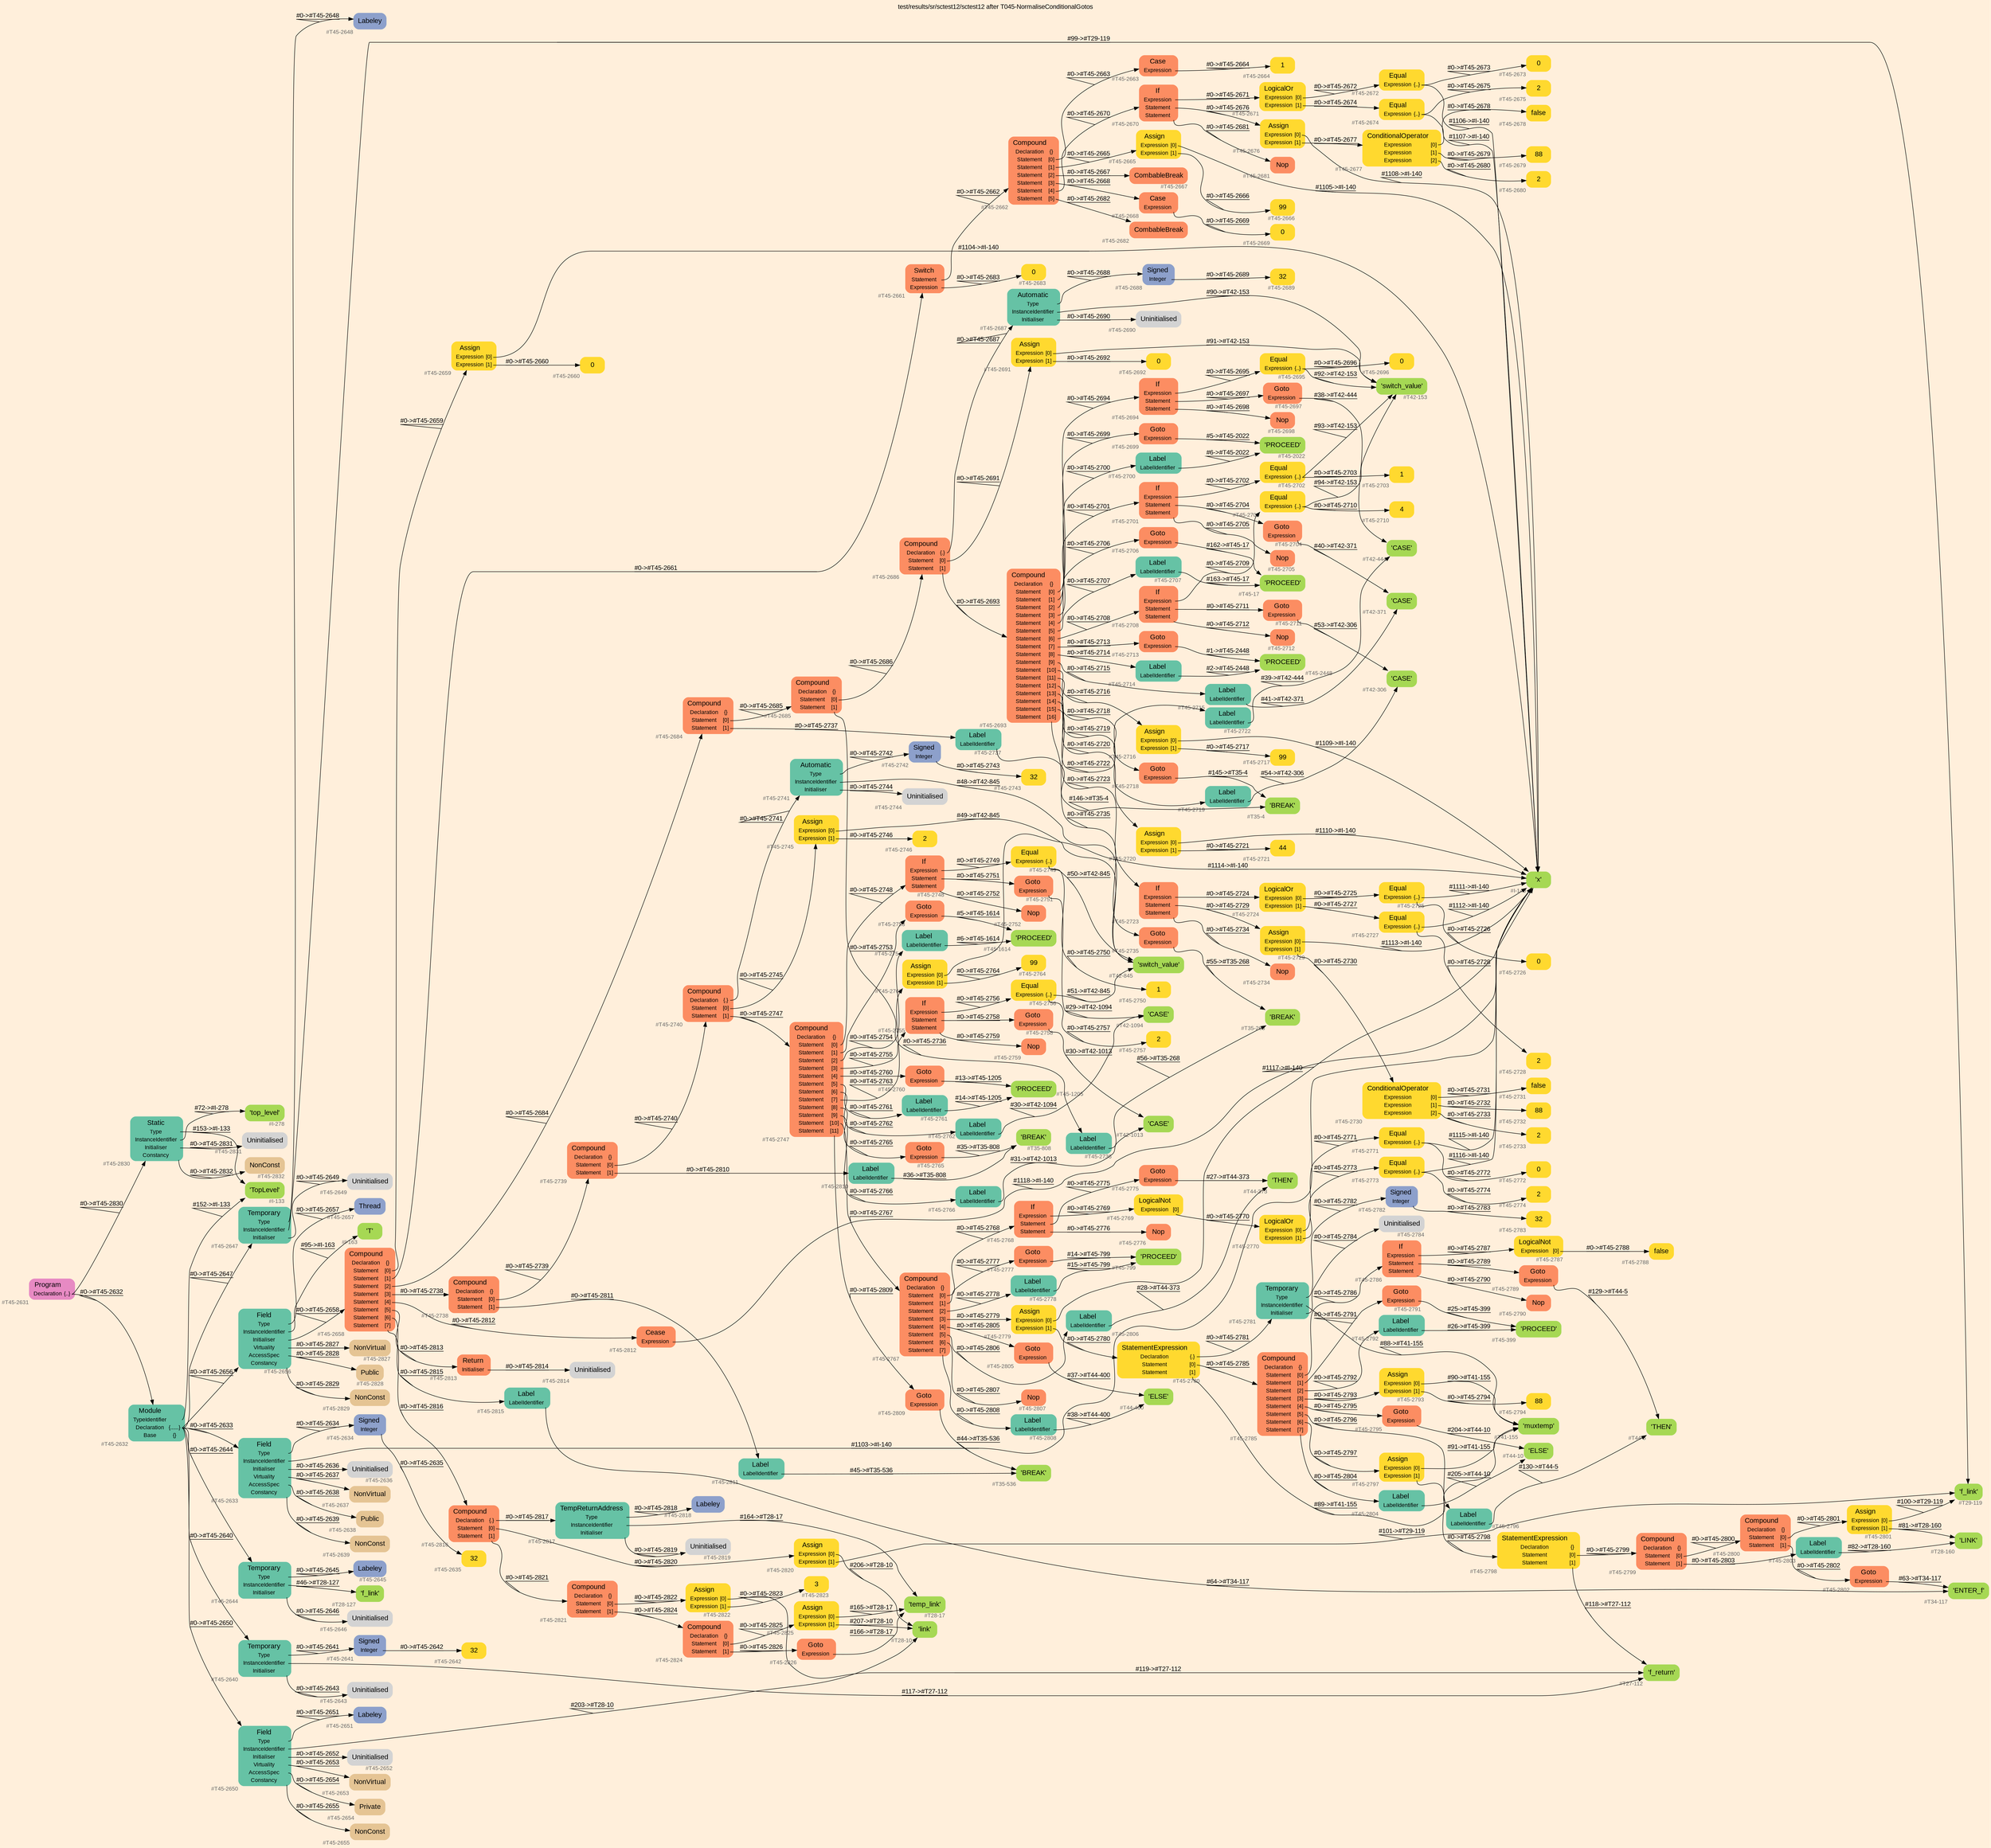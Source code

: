 digraph "test/results/sr/sctest12/sctest12 after T045-NormaliseConditionalGotos" {
label = "test/results/sr/sctest12/sctest12 after T045-NormaliseConditionalGotos"
labelloc = t
graph [
    rankdir = "LR"
    ranksep = 0.3
    bgcolor = antiquewhite1
    color = black
    fontcolor = black
    fontname = "Arial"
];
node [
    fontname = "Arial"
];
edge [
    fontname = "Arial"
];

// -------------------- node figure --------------------
// -------- block #T45-2631 ----------
"#T45-2631" [
    fillcolor = "/set28/4"
    xlabel = "#T45-2631"
    fontsize = "12"
    fontcolor = grey40
    shape = "plaintext"
    label = <<TABLE BORDER="0" CELLBORDER="0" CELLSPACING="0">
     <TR><TD><FONT COLOR="black" POINT-SIZE="15">Program</FONT></TD></TR>
     <TR><TD><FONT COLOR="black" POINT-SIZE="12">Declaration</FONT></TD><TD PORT="port0"><FONT COLOR="black" POINT-SIZE="12">{..}</FONT></TD></TR>
    </TABLE>>
    style = "rounded,filled"
];

// -------- block #T45-2632 ----------
"#T45-2632" [
    fillcolor = "/set28/1"
    xlabel = "#T45-2632"
    fontsize = "12"
    fontcolor = grey40
    shape = "plaintext"
    label = <<TABLE BORDER="0" CELLBORDER="0" CELLSPACING="0">
     <TR><TD><FONT COLOR="black" POINT-SIZE="15">Module</FONT></TD></TR>
     <TR><TD><FONT COLOR="black" POINT-SIZE="12">TypeIdentifier</FONT></TD><TD PORT="port0"></TD></TR>
     <TR><TD><FONT COLOR="black" POINT-SIZE="12">Declaration</FONT></TD><TD PORT="port1"><FONT COLOR="black" POINT-SIZE="12">{......}</FONT></TD></TR>
     <TR><TD><FONT COLOR="black" POINT-SIZE="12">Base</FONT></TD><TD PORT="port2"><FONT COLOR="black" POINT-SIZE="12">{}</FONT></TD></TR>
    </TABLE>>
    style = "rounded,filled"
];

// -------- block #I-133 ----------
"#I-133" [
    fillcolor = "/set28/5"
    xlabel = "#I-133"
    fontsize = "12"
    fontcolor = grey40
    shape = "plaintext"
    label = <<TABLE BORDER="0" CELLBORDER="0" CELLSPACING="0">
     <TR><TD><FONT COLOR="black" POINT-SIZE="15">'TopLevel'</FONT></TD></TR>
    </TABLE>>
    style = "rounded,filled"
];

// -------- block #T45-2633 ----------
"#T45-2633" [
    fillcolor = "/set28/1"
    xlabel = "#T45-2633"
    fontsize = "12"
    fontcolor = grey40
    shape = "plaintext"
    label = <<TABLE BORDER="0" CELLBORDER="0" CELLSPACING="0">
     <TR><TD><FONT COLOR="black" POINT-SIZE="15">Field</FONT></TD></TR>
     <TR><TD><FONT COLOR="black" POINT-SIZE="12">Type</FONT></TD><TD PORT="port0"></TD></TR>
     <TR><TD><FONT COLOR="black" POINT-SIZE="12">InstanceIdentifier</FONT></TD><TD PORT="port1"></TD></TR>
     <TR><TD><FONT COLOR="black" POINT-SIZE="12">Initialiser</FONT></TD><TD PORT="port2"></TD></TR>
     <TR><TD><FONT COLOR="black" POINT-SIZE="12">Virtuality</FONT></TD><TD PORT="port3"></TD></TR>
     <TR><TD><FONT COLOR="black" POINT-SIZE="12">AccessSpec</FONT></TD><TD PORT="port4"></TD></TR>
     <TR><TD><FONT COLOR="black" POINT-SIZE="12">Constancy</FONT></TD><TD PORT="port5"></TD></TR>
    </TABLE>>
    style = "rounded,filled"
];

// -------- block #T45-2634 ----------
"#T45-2634" [
    fillcolor = "/set28/3"
    xlabel = "#T45-2634"
    fontsize = "12"
    fontcolor = grey40
    shape = "plaintext"
    label = <<TABLE BORDER="0" CELLBORDER="0" CELLSPACING="0">
     <TR><TD><FONT COLOR="black" POINT-SIZE="15">Signed</FONT></TD></TR>
     <TR><TD><FONT COLOR="black" POINT-SIZE="12">Integer</FONT></TD><TD PORT="port0"></TD></TR>
    </TABLE>>
    style = "rounded,filled"
];

// -------- block #T45-2635 ----------
"#T45-2635" [
    fillcolor = "/set28/6"
    xlabel = "#T45-2635"
    fontsize = "12"
    fontcolor = grey40
    shape = "plaintext"
    label = <<TABLE BORDER="0" CELLBORDER="0" CELLSPACING="0">
     <TR><TD><FONT COLOR="black" POINT-SIZE="15">32</FONT></TD></TR>
    </TABLE>>
    style = "rounded,filled"
];

// -------- block #I-140 ----------
"#I-140" [
    fillcolor = "/set28/5"
    xlabel = "#I-140"
    fontsize = "12"
    fontcolor = grey40
    shape = "plaintext"
    label = <<TABLE BORDER="0" CELLBORDER="0" CELLSPACING="0">
     <TR><TD><FONT COLOR="black" POINT-SIZE="15">'x'</FONT></TD></TR>
    </TABLE>>
    style = "rounded,filled"
];

// -------- block #T45-2636 ----------
"#T45-2636" [
    xlabel = "#T45-2636"
    fontsize = "12"
    fontcolor = grey40
    shape = "plaintext"
    label = <<TABLE BORDER="0" CELLBORDER="0" CELLSPACING="0">
     <TR><TD><FONT COLOR="black" POINT-SIZE="15">Uninitialised</FONT></TD></TR>
    </TABLE>>
    style = "rounded,filled"
];

// -------- block #T45-2637 ----------
"#T45-2637" [
    fillcolor = "/set28/7"
    xlabel = "#T45-2637"
    fontsize = "12"
    fontcolor = grey40
    shape = "plaintext"
    label = <<TABLE BORDER="0" CELLBORDER="0" CELLSPACING="0">
     <TR><TD><FONT COLOR="black" POINT-SIZE="15">NonVirtual</FONT></TD></TR>
    </TABLE>>
    style = "rounded,filled"
];

// -------- block #T45-2638 ----------
"#T45-2638" [
    fillcolor = "/set28/7"
    xlabel = "#T45-2638"
    fontsize = "12"
    fontcolor = grey40
    shape = "plaintext"
    label = <<TABLE BORDER="0" CELLBORDER="0" CELLSPACING="0">
     <TR><TD><FONT COLOR="black" POINT-SIZE="15">Public</FONT></TD></TR>
    </TABLE>>
    style = "rounded,filled"
];

// -------- block #T45-2639 ----------
"#T45-2639" [
    fillcolor = "/set28/7"
    xlabel = "#T45-2639"
    fontsize = "12"
    fontcolor = grey40
    shape = "plaintext"
    label = <<TABLE BORDER="0" CELLBORDER="0" CELLSPACING="0">
     <TR><TD><FONT COLOR="black" POINT-SIZE="15">NonConst</FONT></TD></TR>
    </TABLE>>
    style = "rounded,filled"
];

// -------- block #T45-2640 ----------
"#T45-2640" [
    fillcolor = "/set28/1"
    xlabel = "#T45-2640"
    fontsize = "12"
    fontcolor = grey40
    shape = "plaintext"
    label = <<TABLE BORDER="0" CELLBORDER="0" CELLSPACING="0">
     <TR><TD><FONT COLOR="black" POINT-SIZE="15">Temporary</FONT></TD></TR>
     <TR><TD><FONT COLOR="black" POINT-SIZE="12">Type</FONT></TD><TD PORT="port0"></TD></TR>
     <TR><TD><FONT COLOR="black" POINT-SIZE="12">InstanceIdentifier</FONT></TD><TD PORT="port1"></TD></TR>
     <TR><TD><FONT COLOR="black" POINT-SIZE="12">Initialiser</FONT></TD><TD PORT="port2"></TD></TR>
    </TABLE>>
    style = "rounded,filled"
];

// -------- block #T45-2641 ----------
"#T45-2641" [
    fillcolor = "/set28/3"
    xlabel = "#T45-2641"
    fontsize = "12"
    fontcolor = grey40
    shape = "plaintext"
    label = <<TABLE BORDER="0" CELLBORDER="0" CELLSPACING="0">
     <TR><TD><FONT COLOR="black" POINT-SIZE="15">Signed</FONT></TD></TR>
     <TR><TD><FONT COLOR="black" POINT-SIZE="12">Integer</FONT></TD><TD PORT="port0"></TD></TR>
    </TABLE>>
    style = "rounded,filled"
];

// -------- block #T45-2642 ----------
"#T45-2642" [
    fillcolor = "/set28/6"
    xlabel = "#T45-2642"
    fontsize = "12"
    fontcolor = grey40
    shape = "plaintext"
    label = <<TABLE BORDER="0" CELLBORDER="0" CELLSPACING="0">
     <TR><TD><FONT COLOR="black" POINT-SIZE="15">32</FONT></TD></TR>
    </TABLE>>
    style = "rounded,filled"
];

// -------- block #T27-112 ----------
"#T27-112" [
    fillcolor = "/set28/5"
    xlabel = "#T27-112"
    fontsize = "12"
    fontcolor = grey40
    shape = "plaintext"
    label = <<TABLE BORDER="0" CELLBORDER="0" CELLSPACING="0">
     <TR><TD><FONT COLOR="black" POINT-SIZE="15">'f_return'</FONT></TD></TR>
    </TABLE>>
    style = "rounded,filled"
];

// -------- block #T45-2643 ----------
"#T45-2643" [
    xlabel = "#T45-2643"
    fontsize = "12"
    fontcolor = grey40
    shape = "plaintext"
    label = <<TABLE BORDER="0" CELLBORDER="0" CELLSPACING="0">
     <TR><TD><FONT COLOR="black" POINT-SIZE="15">Uninitialised</FONT></TD></TR>
    </TABLE>>
    style = "rounded,filled"
];

// -------- block #T45-2644 ----------
"#T45-2644" [
    fillcolor = "/set28/1"
    xlabel = "#T45-2644"
    fontsize = "12"
    fontcolor = grey40
    shape = "plaintext"
    label = <<TABLE BORDER="0" CELLBORDER="0" CELLSPACING="0">
     <TR><TD><FONT COLOR="black" POINT-SIZE="15">Temporary</FONT></TD></TR>
     <TR><TD><FONT COLOR="black" POINT-SIZE="12">Type</FONT></TD><TD PORT="port0"></TD></TR>
     <TR><TD><FONT COLOR="black" POINT-SIZE="12">InstanceIdentifier</FONT></TD><TD PORT="port1"></TD></TR>
     <TR><TD><FONT COLOR="black" POINT-SIZE="12">Initialiser</FONT></TD><TD PORT="port2"></TD></TR>
    </TABLE>>
    style = "rounded,filled"
];

// -------- block #T45-2645 ----------
"#T45-2645" [
    fillcolor = "/set28/3"
    xlabel = "#T45-2645"
    fontsize = "12"
    fontcolor = grey40
    shape = "plaintext"
    label = <<TABLE BORDER="0" CELLBORDER="0" CELLSPACING="0">
     <TR><TD><FONT COLOR="black" POINT-SIZE="15">Labeley</FONT></TD></TR>
    </TABLE>>
    style = "rounded,filled"
];

// -------- block #T28-127 ----------
"#T28-127" [
    fillcolor = "/set28/5"
    xlabel = "#T28-127"
    fontsize = "12"
    fontcolor = grey40
    shape = "plaintext"
    label = <<TABLE BORDER="0" CELLBORDER="0" CELLSPACING="0">
     <TR><TD><FONT COLOR="black" POINT-SIZE="15">'f_link'</FONT></TD></TR>
    </TABLE>>
    style = "rounded,filled"
];

// -------- block #T45-2646 ----------
"#T45-2646" [
    xlabel = "#T45-2646"
    fontsize = "12"
    fontcolor = grey40
    shape = "plaintext"
    label = <<TABLE BORDER="0" CELLBORDER="0" CELLSPACING="0">
     <TR><TD><FONT COLOR="black" POINT-SIZE="15">Uninitialised</FONT></TD></TR>
    </TABLE>>
    style = "rounded,filled"
];

// -------- block #T45-2647 ----------
"#T45-2647" [
    fillcolor = "/set28/1"
    xlabel = "#T45-2647"
    fontsize = "12"
    fontcolor = grey40
    shape = "plaintext"
    label = <<TABLE BORDER="0" CELLBORDER="0" CELLSPACING="0">
     <TR><TD><FONT COLOR="black" POINT-SIZE="15">Temporary</FONT></TD></TR>
     <TR><TD><FONT COLOR="black" POINT-SIZE="12">Type</FONT></TD><TD PORT="port0"></TD></TR>
     <TR><TD><FONT COLOR="black" POINT-SIZE="12">InstanceIdentifier</FONT></TD><TD PORT="port1"></TD></TR>
     <TR><TD><FONT COLOR="black" POINT-SIZE="12">Initialiser</FONT></TD><TD PORT="port2"></TD></TR>
    </TABLE>>
    style = "rounded,filled"
];

// -------- block #T45-2648 ----------
"#T45-2648" [
    fillcolor = "/set28/3"
    xlabel = "#T45-2648"
    fontsize = "12"
    fontcolor = grey40
    shape = "plaintext"
    label = <<TABLE BORDER="0" CELLBORDER="0" CELLSPACING="0">
     <TR><TD><FONT COLOR="black" POINT-SIZE="15">Labeley</FONT></TD></TR>
    </TABLE>>
    style = "rounded,filled"
];

// -------- block #T29-119 ----------
"#T29-119" [
    fillcolor = "/set28/5"
    xlabel = "#T29-119"
    fontsize = "12"
    fontcolor = grey40
    shape = "plaintext"
    label = <<TABLE BORDER="0" CELLBORDER="0" CELLSPACING="0">
     <TR><TD><FONT COLOR="black" POINT-SIZE="15">'f_link'</FONT></TD></TR>
    </TABLE>>
    style = "rounded,filled"
];

// -------- block #T45-2649 ----------
"#T45-2649" [
    xlabel = "#T45-2649"
    fontsize = "12"
    fontcolor = grey40
    shape = "plaintext"
    label = <<TABLE BORDER="0" CELLBORDER="0" CELLSPACING="0">
     <TR><TD><FONT COLOR="black" POINT-SIZE="15">Uninitialised</FONT></TD></TR>
    </TABLE>>
    style = "rounded,filled"
];

// -------- block #T45-2650 ----------
"#T45-2650" [
    fillcolor = "/set28/1"
    xlabel = "#T45-2650"
    fontsize = "12"
    fontcolor = grey40
    shape = "plaintext"
    label = <<TABLE BORDER="0" CELLBORDER="0" CELLSPACING="0">
     <TR><TD><FONT COLOR="black" POINT-SIZE="15">Field</FONT></TD></TR>
     <TR><TD><FONT COLOR="black" POINT-SIZE="12">Type</FONT></TD><TD PORT="port0"></TD></TR>
     <TR><TD><FONT COLOR="black" POINT-SIZE="12">InstanceIdentifier</FONT></TD><TD PORT="port1"></TD></TR>
     <TR><TD><FONT COLOR="black" POINT-SIZE="12">Initialiser</FONT></TD><TD PORT="port2"></TD></TR>
     <TR><TD><FONT COLOR="black" POINT-SIZE="12">Virtuality</FONT></TD><TD PORT="port3"></TD></TR>
     <TR><TD><FONT COLOR="black" POINT-SIZE="12">AccessSpec</FONT></TD><TD PORT="port4"></TD></TR>
     <TR><TD><FONT COLOR="black" POINT-SIZE="12">Constancy</FONT></TD><TD PORT="port5"></TD></TR>
    </TABLE>>
    style = "rounded,filled"
];

// -------- block #T45-2651 ----------
"#T45-2651" [
    fillcolor = "/set28/3"
    xlabel = "#T45-2651"
    fontsize = "12"
    fontcolor = grey40
    shape = "plaintext"
    label = <<TABLE BORDER="0" CELLBORDER="0" CELLSPACING="0">
     <TR><TD><FONT COLOR="black" POINT-SIZE="15">Labeley</FONT></TD></TR>
    </TABLE>>
    style = "rounded,filled"
];

// -------- block #T28-10 ----------
"#T28-10" [
    fillcolor = "/set28/5"
    xlabel = "#T28-10"
    fontsize = "12"
    fontcolor = grey40
    shape = "plaintext"
    label = <<TABLE BORDER="0" CELLBORDER="0" CELLSPACING="0">
     <TR><TD><FONT COLOR="black" POINT-SIZE="15">'link'</FONT></TD></TR>
    </TABLE>>
    style = "rounded,filled"
];

// -------- block #T45-2652 ----------
"#T45-2652" [
    xlabel = "#T45-2652"
    fontsize = "12"
    fontcolor = grey40
    shape = "plaintext"
    label = <<TABLE BORDER="0" CELLBORDER="0" CELLSPACING="0">
     <TR><TD><FONT COLOR="black" POINT-SIZE="15">Uninitialised</FONT></TD></TR>
    </TABLE>>
    style = "rounded,filled"
];

// -------- block #T45-2653 ----------
"#T45-2653" [
    fillcolor = "/set28/7"
    xlabel = "#T45-2653"
    fontsize = "12"
    fontcolor = grey40
    shape = "plaintext"
    label = <<TABLE BORDER="0" CELLBORDER="0" CELLSPACING="0">
     <TR><TD><FONT COLOR="black" POINT-SIZE="15">NonVirtual</FONT></TD></TR>
    </TABLE>>
    style = "rounded,filled"
];

// -------- block #T45-2654 ----------
"#T45-2654" [
    fillcolor = "/set28/7"
    xlabel = "#T45-2654"
    fontsize = "12"
    fontcolor = grey40
    shape = "plaintext"
    label = <<TABLE BORDER="0" CELLBORDER="0" CELLSPACING="0">
     <TR><TD><FONT COLOR="black" POINT-SIZE="15">Private</FONT></TD></TR>
    </TABLE>>
    style = "rounded,filled"
];

// -------- block #T45-2655 ----------
"#T45-2655" [
    fillcolor = "/set28/7"
    xlabel = "#T45-2655"
    fontsize = "12"
    fontcolor = grey40
    shape = "plaintext"
    label = <<TABLE BORDER="0" CELLBORDER="0" CELLSPACING="0">
     <TR><TD><FONT COLOR="black" POINT-SIZE="15">NonConst</FONT></TD></TR>
    </TABLE>>
    style = "rounded,filled"
];

// -------- block #T45-2656 ----------
"#T45-2656" [
    fillcolor = "/set28/1"
    xlabel = "#T45-2656"
    fontsize = "12"
    fontcolor = grey40
    shape = "plaintext"
    label = <<TABLE BORDER="0" CELLBORDER="0" CELLSPACING="0">
     <TR><TD><FONT COLOR="black" POINT-SIZE="15">Field</FONT></TD></TR>
     <TR><TD><FONT COLOR="black" POINT-SIZE="12">Type</FONT></TD><TD PORT="port0"></TD></TR>
     <TR><TD><FONT COLOR="black" POINT-SIZE="12">InstanceIdentifier</FONT></TD><TD PORT="port1"></TD></TR>
     <TR><TD><FONT COLOR="black" POINT-SIZE="12">Initialiser</FONT></TD><TD PORT="port2"></TD></TR>
     <TR><TD><FONT COLOR="black" POINT-SIZE="12">Virtuality</FONT></TD><TD PORT="port3"></TD></TR>
     <TR><TD><FONT COLOR="black" POINT-SIZE="12">AccessSpec</FONT></TD><TD PORT="port4"></TD></TR>
     <TR><TD><FONT COLOR="black" POINT-SIZE="12">Constancy</FONT></TD><TD PORT="port5"></TD></TR>
    </TABLE>>
    style = "rounded,filled"
];

// -------- block #T45-2657 ----------
"#T45-2657" [
    fillcolor = "/set28/3"
    xlabel = "#T45-2657"
    fontsize = "12"
    fontcolor = grey40
    shape = "plaintext"
    label = <<TABLE BORDER="0" CELLBORDER="0" CELLSPACING="0">
     <TR><TD><FONT COLOR="black" POINT-SIZE="15">Thread</FONT></TD></TR>
    </TABLE>>
    style = "rounded,filled"
];

// -------- block #I-163 ----------
"#I-163" [
    fillcolor = "/set28/5"
    xlabel = "#I-163"
    fontsize = "12"
    fontcolor = grey40
    shape = "plaintext"
    label = <<TABLE BORDER="0" CELLBORDER="0" CELLSPACING="0">
     <TR><TD><FONT COLOR="black" POINT-SIZE="15">'T'</FONT></TD></TR>
    </TABLE>>
    style = "rounded,filled"
];

// -------- block #T45-2658 ----------
"#T45-2658" [
    fillcolor = "/set28/2"
    xlabel = "#T45-2658"
    fontsize = "12"
    fontcolor = grey40
    shape = "plaintext"
    label = <<TABLE BORDER="0" CELLBORDER="0" CELLSPACING="0">
     <TR><TD><FONT COLOR="black" POINT-SIZE="15">Compound</FONT></TD></TR>
     <TR><TD><FONT COLOR="black" POINT-SIZE="12">Declaration</FONT></TD><TD PORT="port0"><FONT COLOR="black" POINT-SIZE="12">{}</FONT></TD></TR>
     <TR><TD><FONT COLOR="black" POINT-SIZE="12">Statement</FONT></TD><TD PORT="port1"><FONT COLOR="black" POINT-SIZE="12">[0]</FONT></TD></TR>
     <TR><TD><FONT COLOR="black" POINT-SIZE="12">Statement</FONT></TD><TD PORT="port2"><FONT COLOR="black" POINT-SIZE="12">[1]</FONT></TD></TR>
     <TR><TD><FONT COLOR="black" POINT-SIZE="12">Statement</FONT></TD><TD PORT="port3"><FONT COLOR="black" POINT-SIZE="12">[2]</FONT></TD></TR>
     <TR><TD><FONT COLOR="black" POINT-SIZE="12">Statement</FONT></TD><TD PORT="port4"><FONT COLOR="black" POINT-SIZE="12">[3]</FONT></TD></TR>
     <TR><TD><FONT COLOR="black" POINT-SIZE="12">Statement</FONT></TD><TD PORT="port5"><FONT COLOR="black" POINT-SIZE="12">[4]</FONT></TD></TR>
     <TR><TD><FONT COLOR="black" POINT-SIZE="12">Statement</FONT></TD><TD PORT="port6"><FONT COLOR="black" POINT-SIZE="12">[5]</FONT></TD></TR>
     <TR><TD><FONT COLOR="black" POINT-SIZE="12">Statement</FONT></TD><TD PORT="port7"><FONT COLOR="black" POINT-SIZE="12">[6]</FONT></TD></TR>
     <TR><TD><FONT COLOR="black" POINT-SIZE="12">Statement</FONT></TD><TD PORT="port8"><FONT COLOR="black" POINT-SIZE="12">[7]</FONT></TD></TR>
    </TABLE>>
    style = "rounded,filled"
];

// -------- block #T45-2659 ----------
"#T45-2659" [
    fillcolor = "/set28/6"
    xlabel = "#T45-2659"
    fontsize = "12"
    fontcolor = grey40
    shape = "plaintext"
    label = <<TABLE BORDER="0" CELLBORDER="0" CELLSPACING="0">
     <TR><TD><FONT COLOR="black" POINT-SIZE="15">Assign</FONT></TD></TR>
     <TR><TD><FONT COLOR="black" POINT-SIZE="12">Expression</FONT></TD><TD PORT="port0"><FONT COLOR="black" POINT-SIZE="12">[0]</FONT></TD></TR>
     <TR><TD><FONT COLOR="black" POINT-SIZE="12">Expression</FONT></TD><TD PORT="port1"><FONT COLOR="black" POINT-SIZE="12">[1]</FONT></TD></TR>
    </TABLE>>
    style = "rounded,filled"
];

// -------- block #T45-2660 ----------
"#T45-2660" [
    fillcolor = "/set28/6"
    xlabel = "#T45-2660"
    fontsize = "12"
    fontcolor = grey40
    shape = "plaintext"
    label = <<TABLE BORDER="0" CELLBORDER="0" CELLSPACING="0">
     <TR><TD><FONT COLOR="black" POINT-SIZE="15">0</FONT></TD></TR>
    </TABLE>>
    style = "rounded,filled"
];

// -------- block #T45-2661 ----------
"#T45-2661" [
    fillcolor = "/set28/2"
    xlabel = "#T45-2661"
    fontsize = "12"
    fontcolor = grey40
    shape = "plaintext"
    label = <<TABLE BORDER="0" CELLBORDER="0" CELLSPACING="0">
     <TR><TD><FONT COLOR="black" POINT-SIZE="15">Switch</FONT></TD></TR>
     <TR><TD><FONT COLOR="black" POINT-SIZE="12">Statement</FONT></TD><TD PORT="port0"></TD></TR>
     <TR><TD><FONT COLOR="black" POINT-SIZE="12">Expression</FONT></TD><TD PORT="port1"></TD></TR>
    </TABLE>>
    style = "rounded,filled"
];

// -------- block #T45-2662 ----------
"#T45-2662" [
    fillcolor = "/set28/2"
    xlabel = "#T45-2662"
    fontsize = "12"
    fontcolor = grey40
    shape = "plaintext"
    label = <<TABLE BORDER="0" CELLBORDER="0" CELLSPACING="0">
     <TR><TD><FONT COLOR="black" POINT-SIZE="15">Compound</FONT></TD></TR>
     <TR><TD><FONT COLOR="black" POINT-SIZE="12">Declaration</FONT></TD><TD PORT="port0"><FONT COLOR="black" POINT-SIZE="12">{}</FONT></TD></TR>
     <TR><TD><FONT COLOR="black" POINT-SIZE="12">Statement</FONT></TD><TD PORT="port1"><FONT COLOR="black" POINT-SIZE="12">[0]</FONT></TD></TR>
     <TR><TD><FONT COLOR="black" POINT-SIZE="12">Statement</FONT></TD><TD PORT="port2"><FONT COLOR="black" POINT-SIZE="12">[1]</FONT></TD></TR>
     <TR><TD><FONT COLOR="black" POINT-SIZE="12">Statement</FONT></TD><TD PORT="port3"><FONT COLOR="black" POINT-SIZE="12">[2]</FONT></TD></TR>
     <TR><TD><FONT COLOR="black" POINT-SIZE="12">Statement</FONT></TD><TD PORT="port4"><FONT COLOR="black" POINT-SIZE="12">[3]</FONT></TD></TR>
     <TR><TD><FONT COLOR="black" POINT-SIZE="12">Statement</FONT></TD><TD PORT="port5"><FONT COLOR="black" POINT-SIZE="12">[4]</FONT></TD></TR>
     <TR><TD><FONT COLOR="black" POINT-SIZE="12">Statement</FONT></TD><TD PORT="port6"><FONT COLOR="black" POINT-SIZE="12">[5]</FONT></TD></TR>
    </TABLE>>
    style = "rounded,filled"
];

// -------- block #T45-2663 ----------
"#T45-2663" [
    fillcolor = "/set28/2"
    xlabel = "#T45-2663"
    fontsize = "12"
    fontcolor = grey40
    shape = "plaintext"
    label = <<TABLE BORDER="0" CELLBORDER="0" CELLSPACING="0">
     <TR><TD><FONT COLOR="black" POINT-SIZE="15">Case</FONT></TD></TR>
     <TR><TD><FONT COLOR="black" POINT-SIZE="12">Expression</FONT></TD><TD PORT="port0"></TD></TR>
    </TABLE>>
    style = "rounded,filled"
];

// -------- block #T45-2664 ----------
"#T45-2664" [
    fillcolor = "/set28/6"
    xlabel = "#T45-2664"
    fontsize = "12"
    fontcolor = grey40
    shape = "plaintext"
    label = <<TABLE BORDER="0" CELLBORDER="0" CELLSPACING="0">
     <TR><TD><FONT COLOR="black" POINT-SIZE="15">1</FONT></TD></TR>
    </TABLE>>
    style = "rounded,filled"
];

// -------- block #T45-2665 ----------
"#T45-2665" [
    fillcolor = "/set28/6"
    xlabel = "#T45-2665"
    fontsize = "12"
    fontcolor = grey40
    shape = "plaintext"
    label = <<TABLE BORDER="0" CELLBORDER="0" CELLSPACING="0">
     <TR><TD><FONT COLOR="black" POINT-SIZE="15">Assign</FONT></TD></TR>
     <TR><TD><FONT COLOR="black" POINT-SIZE="12">Expression</FONT></TD><TD PORT="port0"><FONT COLOR="black" POINT-SIZE="12">[0]</FONT></TD></TR>
     <TR><TD><FONT COLOR="black" POINT-SIZE="12">Expression</FONT></TD><TD PORT="port1"><FONT COLOR="black" POINT-SIZE="12">[1]</FONT></TD></TR>
    </TABLE>>
    style = "rounded,filled"
];

// -------- block #T45-2666 ----------
"#T45-2666" [
    fillcolor = "/set28/6"
    xlabel = "#T45-2666"
    fontsize = "12"
    fontcolor = grey40
    shape = "plaintext"
    label = <<TABLE BORDER="0" CELLBORDER="0" CELLSPACING="0">
     <TR><TD><FONT COLOR="black" POINT-SIZE="15">99</FONT></TD></TR>
    </TABLE>>
    style = "rounded,filled"
];

// -------- block #T45-2667 ----------
"#T45-2667" [
    fillcolor = "/set28/2"
    xlabel = "#T45-2667"
    fontsize = "12"
    fontcolor = grey40
    shape = "plaintext"
    label = <<TABLE BORDER="0" CELLBORDER="0" CELLSPACING="0">
     <TR><TD><FONT COLOR="black" POINT-SIZE="15">CombableBreak</FONT></TD></TR>
    </TABLE>>
    style = "rounded,filled"
];

// -------- block #T45-2668 ----------
"#T45-2668" [
    fillcolor = "/set28/2"
    xlabel = "#T45-2668"
    fontsize = "12"
    fontcolor = grey40
    shape = "plaintext"
    label = <<TABLE BORDER="0" CELLBORDER="0" CELLSPACING="0">
     <TR><TD><FONT COLOR="black" POINT-SIZE="15">Case</FONT></TD></TR>
     <TR><TD><FONT COLOR="black" POINT-SIZE="12">Expression</FONT></TD><TD PORT="port0"></TD></TR>
    </TABLE>>
    style = "rounded,filled"
];

// -------- block #T45-2669 ----------
"#T45-2669" [
    fillcolor = "/set28/6"
    xlabel = "#T45-2669"
    fontsize = "12"
    fontcolor = grey40
    shape = "plaintext"
    label = <<TABLE BORDER="0" CELLBORDER="0" CELLSPACING="0">
     <TR><TD><FONT COLOR="black" POINT-SIZE="15">0</FONT></TD></TR>
    </TABLE>>
    style = "rounded,filled"
];

// -------- block #T45-2670 ----------
"#T45-2670" [
    fillcolor = "/set28/2"
    xlabel = "#T45-2670"
    fontsize = "12"
    fontcolor = grey40
    shape = "plaintext"
    label = <<TABLE BORDER="0" CELLBORDER="0" CELLSPACING="0">
     <TR><TD><FONT COLOR="black" POINT-SIZE="15">If</FONT></TD></TR>
     <TR><TD><FONT COLOR="black" POINT-SIZE="12">Expression</FONT></TD><TD PORT="port0"></TD></TR>
     <TR><TD><FONT COLOR="black" POINT-SIZE="12">Statement</FONT></TD><TD PORT="port1"></TD></TR>
     <TR><TD><FONT COLOR="black" POINT-SIZE="12">Statement</FONT></TD><TD PORT="port2"></TD></TR>
    </TABLE>>
    style = "rounded,filled"
];

// -------- block #T45-2671 ----------
"#T45-2671" [
    fillcolor = "/set28/6"
    xlabel = "#T45-2671"
    fontsize = "12"
    fontcolor = grey40
    shape = "plaintext"
    label = <<TABLE BORDER="0" CELLBORDER="0" CELLSPACING="0">
     <TR><TD><FONT COLOR="black" POINT-SIZE="15">LogicalOr</FONT></TD></TR>
     <TR><TD><FONT COLOR="black" POINT-SIZE="12">Expression</FONT></TD><TD PORT="port0"><FONT COLOR="black" POINT-SIZE="12">[0]</FONT></TD></TR>
     <TR><TD><FONT COLOR="black" POINT-SIZE="12">Expression</FONT></TD><TD PORT="port1"><FONT COLOR="black" POINT-SIZE="12">[1]</FONT></TD></TR>
    </TABLE>>
    style = "rounded,filled"
];

// -------- block #T45-2672 ----------
"#T45-2672" [
    fillcolor = "/set28/6"
    xlabel = "#T45-2672"
    fontsize = "12"
    fontcolor = grey40
    shape = "plaintext"
    label = <<TABLE BORDER="0" CELLBORDER="0" CELLSPACING="0">
     <TR><TD><FONT COLOR="black" POINT-SIZE="15">Equal</FONT></TD></TR>
     <TR><TD><FONT COLOR="black" POINT-SIZE="12">Expression</FONT></TD><TD PORT="port0"><FONT COLOR="black" POINT-SIZE="12">{..}</FONT></TD></TR>
    </TABLE>>
    style = "rounded,filled"
];

// -------- block #T45-2673 ----------
"#T45-2673" [
    fillcolor = "/set28/6"
    xlabel = "#T45-2673"
    fontsize = "12"
    fontcolor = grey40
    shape = "plaintext"
    label = <<TABLE BORDER="0" CELLBORDER="0" CELLSPACING="0">
     <TR><TD><FONT COLOR="black" POINT-SIZE="15">0</FONT></TD></TR>
    </TABLE>>
    style = "rounded,filled"
];

// -------- block #T45-2674 ----------
"#T45-2674" [
    fillcolor = "/set28/6"
    xlabel = "#T45-2674"
    fontsize = "12"
    fontcolor = grey40
    shape = "plaintext"
    label = <<TABLE BORDER="0" CELLBORDER="0" CELLSPACING="0">
     <TR><TD><FONT COLOR="black" POINT-SIZE="15">Equal</FONT></TD></TR>
     <TR><TD><FONT COLOR="black" POINT-SIZE="12">Expression</FONT></TD><TD PORT="port0"><FONT COLOR="black" POINT-SIZE="12">{..}</FONT></TD></TR>
    </TABLE>>
    style = "rounded,filled"
];

// -------- block #T45-2675 ----------
"#T45-2675" [
    fillcolor = "/set28/6"
    xlabel = "#T45-2675"
    fontsize = "12"
    fontcolor = grey40
    shape = "plaintext"
    label = <<TABLE BORDER="0" CELLBORDER="0" CELLSPACING="0">
     <TR><TD><FONT COLOR="black" POINT-SIZE="15">2</FONT></TD></TR>
    </TABLE>>
    style = "rounded,filled"
];

// -------- block #T45-2676 ----------
"#T45-2676" [
    fillcolor = "/set28/6"
    xlabel = "#T45-2676"
    fontsize = "12"
    fontcolor = grey40
    shape = "plaintext"
    label = <<TABLE BORDER="0" CELLBORDER="0" CELLSPACING="0">
     <TR><TD><FONT COLOR="black" POINT-SIZE="15">Assign</FONT></TD></TR>
     <TR><TD><FONT COLOR="black" POINT-SIZE="12">Expression</FONT></TD><TD PORT="port0"><FONT COLOR="black" POINT-SIZE="12">[0]</FONT></TD></TR>
     <TR><TD><FONT COLOR="black" POINT-SIZE="12">Expression</FONT></TD><TD PORT="port1"><FONT COLOR="black" POINT-SIZE="12">[1]</FONT></TD></TR>
    </TABLE>>
    style = "rounded,filled"
];

// -------- block #T45-2677 ----------
"#T45-2677" [
    fillcolor = "/set28/6"
    xlabel = "#T45-2677"
    fontsize = "12"
    fontcolor = grey40
    shape = "plaintext"
    label = <<TABLE BORDER="0" CELLBORDER="0" CELLSPACING="0">
     <TR><TD><FONT COLOR="black" POINT-SIZE="15">ConditionalOperator</FONT></TD></TR>
     <TR><TD><FONT COLOR="black" POINT-SIZE="12">Expression</FONT></TD><TD PORT="port0"><FONT COLOR="black" POINT-SIZE="12">[0]</FONT></TD></TR>
     <TR><TD><FONT COLOR="black" POINT-SIZE="12">Expression</FONT></TD><TD PORT="port1"><FONT COLOR="black" POINT-SIZE="12">[1]</FONT></TD></TR>
     <TR><TD><FONT COLOR="black" POINT-SIZE="12">Expression</FONT></TD><TD PORT="port2"><FONT COLOR="black" POINT-SIZE="12">[2]</FONT></TD></TR>
    </TABLE>>
    style = "rounded,filled"
];

// -------- block #T45-2678 ----------
"#T45-2678" [
    fillcolor = "/set28/6"
    xlabel = "#T45-2678"
    fontsize = "12"
    fontcolor = grey40
    shape = "plaintext"
    label = <<TABLE BORDER="0" CELLBORDER="0" CELLSPACING="0">
     <TR><TD><FONT COLOR="black" POINT-SIZE="15">false</FONT></TD></TR>
    </TABLE>>
    style = "rounded,filled"
];

// -------- block #T45-2679 ----------
"#T45-2679" [
    fillcolor = "/set28/6"
    xlabel = "#T45-2679"
    fontsize = "12"
    fontcolor = grey40
    shape = "plaintext"
    label = <<TABLE BORDER="0" CELLBORDER="0" CELLSPACING="0">
     <TR><TD><FONT COLOR="black" POINT-SIZE="15">88</FONT></TD></TR>
    </TABLE>>
    style = "rounded,filled"
];

// -------- block #T45-2680 ----------
"#T45-2680" [
    fillcolor = "/set28/6"
    xlabel = "#T45-2680"
    fontsize = "12"
    fontcolor = grey40
    shape = "plaintext"
    label = <<TABLE BORDER="0" CELLBORDER="0" CELLSPACING="0">
     <TR><TD><FONT COLOR="black" POINT-SIZE="15">2</FONT></TD></TR>
    </TABLE>>
    style = "rounded,filled"
];

// -------- block #T45-2681 ----------
"#T45-2681" [
    fillcolor = "/set28/2"
    xlabel = "#T45-2681"
    fontsize = "12"
    fontcolor = grey40
    shape = "plaintext"
    label = <<TABLE BORDER="0" CELLBORDER="0" CELLSPACING="0">
     <TR><TD><FONT COLOR="black" POINT-SIZE="15">Nop</FONT></TD></TR>
    </TABLE>>
    style = "rounded,filled"
];

// -------- block #T45-2682 ----------
"#T45-2682" [
    fillcolor = "/set28/2"
    xlabel = "#T45-2682"
    fontsize = "12"
    fontcolor = grey40
    shape = "plaintext"
    label = <<TABLE BORDER="0" CELLBORDER="0" CELLSPACING="0">
     <TR><TD><FONT COLOR="black" POINT-SIZE="15">CombableBreak</FONT></TD></TR>
    </TABLE>>
    style = "rounded,filled"
];

// -------- block #T45-2683 ----------
"#T45-2683" [
    fillcolor = "/set28/6"
    xlabel = "#T45-2683"
    fontsize = "12"
    fontcolor = grey40
    shape = "plaintext"
    label = <<TABLE BORDER="0" CELLBORDER="0" CELLSPACING="0">
     <TR><TD><FONT COLOR="black" POINT-SIZE="15">0</FONT></TD></TR>
    </TABLE>>
    style = "rounded,filled"
];

// -------- block #T45-2684 ----------
"#T45-2684" [
    fillcolor = "/set28/2"
    xlabel = "#T45-2684"
    fontsize = "12"
    fontcolor = grey40
    shape = "plaintext"
    label = <<TABLE BORDER="0" CELLBORDER="0" CELLSPACING="0">
     <TR><TD><FONT COLOR="black" POINT-SIZE="15">Compound</FONT></TD></TR>
     <TR><TD><FONT COLOR="black" POINT-SIZE="12">Declaration</FONT></TD><TD PORT="port0"><FONT COLOR="black" POINT-SIZE="12">{}</FONT></TD></TR>
     <TR><TD><FONT COLOR="black" POINT-SIZE="12">Statement</FONT></TD><TD PORT="port1"><FONT COLOR="black" POINT-SIZE="12">[0]</FONT></TD></TR>
     <TR><TD><FONT COLOR="black" POINT-SIZE="12">Statement</FONT></TD><TD PORT="port2"><FONT COLOR="black" POINT-SIZE="12">[1]</FONT></TD></TR>
    </TABLE>>
    style = "rounded,filled"
];

// -------- block #T45-2685 ----------
"#T45-2685" [
    fillcolor = "/set28/2"
    xlabel = "#T45-2685"
    fontsize = "12"
    fontcolor = grey40
    shape = "plaintext"
    label = <<TABLE BORDER="0" CELLBORDER="0" CELLSPACING="0">
     <TR><TD><FONT COLOR="black" POINT-SIZE="15">Compound</FONT></TD></TR>
     <TR><TD><FONT COLOR="black" POINT-SIZE="12">Declaration</FONT></TD><TD PORT="port0"><FONT COLOR="black" POINT-SIZE="12">{}</FONT></TD></TR>
     <TR><TD><FONT COLOR="black" POINT-SIZE="12">Statement</FONT></TD><TD PORT="port1"><FONT COLOR="black" POINT-SIZE="12">[0]</FONT></TD></TR>
     <TR><TD><FONT COLOR="black" POINT-SIZE="12">Statement</FONT></TD><TD PORT="port2"><FONT COLOR="black" POINT-SIZE="12">[1]</FONT></TD></TR>
    </TABLE>>
    style = "rounded,filled"
];

// -------- block #T45-2686 ----------
"#T45-2686" [
    fillcolor = "/set28/2"
    xlabel = "#T45-2686"
    fontsize = "12"
    fontcolor = grey40
    shape = "plaintext"
    label = <<TABLE BORDER="0" CELLBORDER="0" CELLSPACING="0">
     <TR><TD><FONT COLOR="black" POINT-SIZE="15">Compound</FONT></TD></TR>
     <TR><TD><FONT COLOR="black" POINT-SIZE="12">Declaration</FONT></TD><TD PORT="port0"><FONT COLOR="black" POINT-SIZE="12">{.}</FONT></TD></TR>
     <TR><TD><FONT COLOR="black" POINT-SIZE="12">Statement</FONT></TD><TD PORT="port1"><FONT COLOR="black" POINT-SIZE="12">[0]</FONT></TD></TR>
     <TR><TD><FONT COLOR="black" POINT-SIZE="12">Statement</FONT></TD><TD PORT="port2"><FONT COLOR="black" POINT-SIZE="12">[1]</FONT></TD></TR>
    </TABLE>>
    style = "rounded,filled"
];

// -------- block #T45-2687 ----------
"#T45-2687" [
    fillcolor = "/set28/1"
    xlabel = "#T45-2687"
    fontsize = "12"
    fontcolor = grey40
    shape = "plaintext"
    label = <<TABLE BORDER="0" CELLBORDER="0" CELLSPACING="0">
     <TR><TD><FONT COLOR="black" POINT-SIZE="15">Automatic</FONT></TD></TR>
     <TR><TD><FONT COLOR="black" POINT-SIZE="12">Type</FONT></TD><TD PORT="port0"></TD></TR>
     <TR><TD><FONT COLOR="black" POINT-SIZE="12">InstanceIdentifier</FONT></TD><TD PORT="port1"></TD></TR>
     <TR><TD><FONT COLOR="black" POINT-SIZE="12">Initialiser</FONT></TD><TD PORT="port2"></TD></TR>
    </TABLE>>
    style = "rounded,filled"
];

// -------- block #T45-2688 ----------
"#T45-2688" [
    fillcolor = "/set28/3"
    xlabel = "#T45-2688"
    fontsize = "12"
    fontcolor = grey40
    shape = "plaintext"
    label = <<TABLE BORDER="0" CELLBORDER="0" CELLSPACING="0">
     <TR><TD><FONT COLOR="black" POINT-SIZE="15">Signed</FONT></TD></TR>
     <TR><TD><FONT COLOR="black" POINT-SIZE="12">Integer</FONT></TD><TD PORT="port0"></TD></TR>
    </TABLE>>
    style = "rounded,filled"
];

// -------- block #T45-2689 ----------
"#T45-2689" [
    fillcolor = "/set28/6"
    xlabel = "#T45-2689"
    fontsize = "12"
    fontcolor = grey40
    shape = "plaintext"
    label = <<TABLE BORDER="0" CELLBORDER="0" CELLSPACING="0">
     <TR><TD><FONT COLOR="black" POINT-SIZE="15">32</FONT></TD></TR>
    </TABLE>>
    style = "rounded,filled"
];

// -------- block #T42-153 ----------
"#T42-153" [
    fillcolor = "/set28/5"
    xlabel = "#T42-153"
    fontsize = "12"
    fontcolor = grey40
    shape = "plaintext"
    label = <<TABLE BORDER="0" CELLBORDER="0" CELLSPACING="0">
     <TR><TD><FONT COLOR="black" POINT-SIZE="15">'switch_value'</FONT></TD></TR>
    </TABLE>>
    style = "rounded,filled"
];

// -------- block #T45-2690 ----------
"#T45-2690" [
    xlabel = "#T45-2690"
    fontsize = "12"
    fontcolor = grey40
    shape = "plaintext"
    label = <<TABLE BORDER="0" CELLBORDER="0" CELLSPACING="0">
     <TR><TD><FONT COLOR="black" POINT-SIZE="15">Uninitialised</FONT></TD></TR>
    </TABLE>>
    style = "rounded,filled"
];

// -------- block #T45-2691 ----------
"#T45-2691" [
    fillcolor = "/set28/6"
    xlabel = "#T45-2691"
    fontsize = "12"
    fontcolor = grey40
    shape = "plaintext"
    label = <<TABLE BORDER="0" CELLBORDER="0" CELLSPACING="0">
     <TR><TD><FONT COLOR="black" POINT-SIZE="15">Assign</FONT></TD></TR>
     <TR><TD><FONT COLOR="black" POINT-SIZE="12">Expression</FONT></TD><TD PORT="port0"><FONT COLOR="black" POINT-SIZE="12">[0]</FONT></TD></TR>
     <TR><TD><FONT COLOR="black" POINT-SIZE="12">Expression</FONT></TD><TD PORT="port1"><FONT COLOR="black" POINT-SIZE="12">[1]</FONT></TD></TR>
    </TABLE>>
    style = "rounded,filled"
];

// -------- block #T45-2692 ----------
"#T45-2692" [
    fillcolor = "/set28/6"
    xlabel = "#T45-2692"
    fontsize = "12"
    fontcolor = grey40
    shape = "plaintext"
    label = <<TABLE BORDER="0" CELLBORDER="0" CELLSPACING="0">
     <TR><TD><FONT COLOR="black" POINT-SIZE="15">0</FONT></TD></TR>
    </TABLE>>
    style = "rounded,filled"
];

// -------- block #T45-2693 ----------
"#T45-2693" [
    fillcolor = "/set28/2"
    xlabel = "#T45-2693"
    fontsize = "12"
    fontcolor = grey40
    shape = "plaintext"
    label = <<TABLE BORDER="0" CELLBORDER="0" CELLSPACING="0">
     <TR><TD><FONT COLOR="black" POINT-SIZE="15">Compound</FONT></TD></TR>
     <TR><TD><FONT COLOR="black" POINT-SIZE="12">Declaration</FONT></TD><TD PORT="port0"><FONT COLOR="black" POINT-SIZE="12">{}</FONT></TD></TR>
     <TR><TD><FONT COLOR="black" POINT-SIZE="12">Statement</FONT></TD><TD PORT="port1"><FONT COLOR="black" POINT-SIZE="12">[0]</FONT></TD></TR>
     <TR><TD><FONT COLOR="black" POINT-SIZE="12">Statement</FONT></TD><TD PORT="port2"><FONT COLOR="black" POINT-SIZE="12">[1]</FONT></TD></TR>
     <TR><TD><FONT COLOR="black" POINT-SIZE="12">Statement</FONT></TD><TD PORT="port3"><FONT COLOR="black" POINT-SIZE="12">[2]</FONT></TD></TR>
     <TR><TD><FONT COLOR="black" POINT-SIZE="12">Statement</FONT></TD><TD PORT="port4"><FONT COLOR="black" POINT-SIZE="12">[3]</FONT></TD></TR>
     <TR><TD><FONT COLOR="black" POINT-SIZE="12">Statement</FONT></TD><TD PORT="port5"><FONT COLOR="black" POINT-SIZE="12">[4]</FONT></TD></TR>
     <TR><TD><FONT COLOR="black" POINT-SIZE="12">Statement</FONT></TD><TD PORT="port6"><FONT COLOR="black" POINT-SIZE="12">[5]</FONT></TD></TR>
     <TR><TD><FONT COLOR="black" POINT-SIZE="12">Statement</FONT></TD><TD PORT="port7"><FONT COLOR="black" POINT-SIZE="12">[6]</FONT></TD></TR>
     <TR><TD><FONT COLOR="black" POINT-SIZE="12">Statement</FONT></TD><TD PORT="port8"><FONT COLOR="black" POINT-SIZE="12">[7]</FONT></TD></TR>
     <TR><TD><FONT COLOR="black" POINT-SIZE="12">Statement</FONT></TD><TD PORT="port9"><FONT COLOR="black" POINT-SIZE="12">[8]</FONT></TD></TR>
     <TR><TD><FONT COLOR="black" POINT-SIZE="12">Statement</FONT></TD><TD PORT="port10"><FONT COLOR="black" POINT-SIZE="12">[9]</FONT></TD></TR>
     <TR><TD><FONT COLOR="black" POINT-SIZE="12">Statement</FONT></TD><TD PORT="port11"><FONT COLOR="black" POINT-SIZE="12">[10]</FONT></TD></TR>
     <TR><TD><FONT COLOR="black" POINT-SIZE="12">Statement</FONT></TD><TD PORT="port12"><FONT COLOR="black" POINT-SIZE="12">[11]</FONT></TD></TR>
     <TR><TD><FONT COLOR="black" POINT-SIZE="12">Statement</FONT></TD><TD PORT="port13"><FONT COLOR="black" POINT-SIZE="12">[12]</FONT></TD></TR>
     <TR><TD><FONT COLOR="black" POINT-SIZE="12">Statement</FONT></TD><TD PORT="port14"><FONT COLOR="black" POINT-SIZE="12">[13]</FONT></TD></TR>
     <TR><TD><FONT COLOR="black" POINT-SIZE="12">Statement</FONT></TD><TD PORT="port15"><FONT COLOR="black" POINT-SIZE="12">[14]</FONT></TD></TR>
     <TR><TD><FONT COLOR="black" POINT-SIZE="12">Statement</FONT></TD><TD PORT="port16"><FONT COLOR="black" POINT-SIZE="12">[15]</FONT></TD></TR>
     <TR><TD><FONT COLOR="black" POINT-SIZE="12">Statement</FONT></TD><TD PORT="port17"><FONT COLOR="black" POINT-SIZE="12">[16]</FONT></TD></TR>
    </TABLE>>
    style = "rounded,filled"
];

// -------- block #T45-2694 ----------
"#T45-2694" [
    fillcolor = "/set28/2"
    xlabel = "#T45-2694"
    fontsize = "12"
    fontcolor = grey40
    shape = "plaintext"
    label = <<TABLE BORDER="0" CELLBORDER="0" CELLSPACING="0">
     <TR><TD><FONT COLOR="black" POINT-SIZE="15">If</FONT></TD></TR>
     <TR><TD><FONT COLOR="black" POINT-SIZE="12">Expression</FONT></TD><TD PORT="port0"></TD></TR>
     <TR><TD><FONT COLOR="black" POINT-SIZE="12">Statement</FONT></TD><TD PORT="port1"></TD></TR>
     <TR><TD><FONT COLOR="black" POINT-SIZE="12">Statement</FONT></TD><TD PORT="port2"></TD></TR>
    </TABLE>>
    style = "rounded,filled"
];

// -------- block #T45-2695 ----------
"#T45-2695" [
    fillcolor = "/set28/6"
    xlabel = "#T45-2695"
    fontsize = "12"
    fontcolor = grey40
    shape = "plaintext"
    label = <<TABLE BORDER="0" CELLBORDER="0" CELLSPACING="0">
     <TR><TD><FONT COLOR="black" POINT-SIZE="15">Equal</FONT></TD></TR>
     <TR><TD><FONT COLOR="black" POINT-SIZE="12">Expression</FONT></TD><TD PORT="port0"><FONT COLOR="black" POINT-SIZE="12">{..}</FONT></TD></TR>
    </TABLE>>
    style = "rounded,filled"
];

// -------- block #T45-2696 ----------
"#T45-2696" [
    fillcolor = "/set28/6"
    xlabel = "#T45-2696"
    fontsize = "12"
    fontcolor = grey40
    shape = "plaintext"
    label = <<TABLE BORDER="0" CELLBORDER="0" CELLSPACING="0">
     <TR><TD><FONT COLOR="black" POINT-SIZE="15">0</FONT></TD></TR>
    </TABLE>>
    style = "rounded,filled"
];

// -------- block #T45-2697 ----------
"#T45-2697" [
    fillcolor = "/set28/2"
    xlabel = "#T45-2697"
    fontsize = "12"
    fontcolor = grey40
    shape = "plaintext"
    label = <<TABLE BORDER="0" CELLBORDER="0" CELLSPACING="0">
     <TR><TD><FONT COLOR="black" POINT-SIZE="15">Goto</FONT></TD></TR>
     <TR><TD><FONT COLOR="black" POINT-SIZE="12">Expression</FONT></TD><TD PORT="port0"></TD></TR>
    </TABLE>>
    style = "rounded,filled"
];

// -------- block #T42-444 ----------
"#T42-444" [
    fillcolor = "/set28/5"
    xlabel = "#T42-444"
    fontsize = "12"
    fontcolor = grey40
    shape = "plaintext"
    label = <<TABLE BORDER="0" CELLBORDER="0" CELLSPACING="0">
     <TR><TD><FONT COLOR="black" POINT-SIZE="15">'CASE'</FONT></TD></TR>
    </TABLE>>
    style = "rounded,filled"
];

// -------- block #T45-2698 ----------
"#T45-2698" [
    fillcolor = "/set28/2"
    xlabel = "#T45-2698"
    fontsize = "12"
    fontcolor = grey40
    shape = "plaintext"
    label = <<TABLE BORDER="0" CELLBORDER="0" CELLSPACING="0">
     <TR><TD><FONT COLOR="black" POINT-SIZE="15">Nop</FONT></TD></TR>
    </TABLE>>
    style = "rounded,filled"
];

// -------- block #T45-2699 ----------
"#T45-2699" [
    fillcolor = "/set28/2"
    xlabel = "#T45-2699"
    fontsize = "12"
    fontcolor = grey40
    shape = "plaintext"
    label = <<TABLE BORDER="0" CELLBORDER="0" CELLSPACING="0">
     <TR><TD><FONT COLOR="black" POINT-SIZE="15">Goto</FONT></TD></TR>
     <TR><TD><FONT COLOR="black" POINT-SIZE="12">Expression</FONT></TD><TD PORT="port0"></TD></TR>
    </TABLE>>
    style = "rounded,filled"
];

// -------- block #T45-2022 ----------
"#T45-2022" [
    fillcolor = "/set28/5"
    xlabel = "#T45-2022"
    fontsize = "12"
    fontcolor = grey40
    shape = "plaintext"
    label = <<TABLE BORDER="0" CELLBORDER="0" CELLSPACING="0">
     <TR><TD><FONT COLOR="black" POINT-SIZE="15">'PROCEED'</FONT></TD></TR>
    </TABLE>>
    style = "rounded,filled"
];

// -------- block #T45-2700 ----------
"#T45-2700" [
    fillcolor = "/set28/1"
    xlabel = "#T45-2700"
    fontsize = "12"
    fontcolor = grey40
    shape = "plaintext"
    label = <<TABLE BORDER="0" CELLBORDER="0" CELLSPACING="0">
     <TR><TD><FONT COLOR="black" POINT-SIZE="15">Label</FONT></TD></TR>
     <TR><TD><FONT COLOR="black" POINT-SIZE="12">LabelIdentifier</FONT></TD><TD PORT="port0"></TD></TR>
    </TABLE>>
    style = "rounded,filled"
];

// -------- block #T45-2701 ----------
"#T45-2701" [
    fillcolor = "/set28/2"
    xlabel = "#T45-2701"
    fontsize = "12"
    fontcolor = grey40
    shape = "plaintext"
    label = <<TABLE BORDER="0" CELLBORDER="0" CELLSPACING="0">
     <TR><TD><FONT COLOR="black" POINT-SIZE="15">If</FONT></TD></TR>
     <TR><TD><FONT COLOR="black" POINT-SIZE="12">Expression</FONT></TD><TD PORT="port0"></TD></TR>
     <TR><TD><FONT COLOR="black" POINT-SIZE="12">Statement</FONT></TD><TD PORT="port1"></TD></TR>
     <TR><TD><FONT COLOR="black" POINT-SIZE="12">Statement</FONT></TD><TD PORT="port2"></TD></TR>
    </TABLE>>
    style = "rounded,filled"
];

// -------- block #T45-2702 ----------
"#T45-2702" [
    fillcolor = "/set28/6"
    xlabel = "#T45-2702"
    fontsize = "12"
    fontcolor = grey40
    shape = "plaintext"
    label = <<TABLE BORDER="0" CELLBORDER="0" CELLSPACING="0">
     <TR><TD><FONT COLOR="black" POINT-SIZE="15">Equal</FONT></TD></TR>
     <TR><TD><FONT COLOR="black" POINT-SIZE="12">Expression</FONT></TD><TD PORT="port0"><FONT COLOR="black" POINT-SIZE="12">{..}</FONT></TD></TR>
    </TABLE>>
    style = "rounded,filled"
];

// -------- block #T45-2703 ----------
"#T45-2703" [
    fillcolor = "/set28/6"
    xlabel = "#T45-2703"
    fontsize = "12"
    fontcolor = grey40
    shape = "plaintext"
    label = <<TABLE BORDER="0" CELLBORDER="0" CELLSPACING="0">
     <TR><TD><FONT COLOR="black" POINT-SIZE="15">1</FONT></TD></TR>
    </TABLE>>
    style = "rounded,filled"
];

// -------- block #T45-2704 ----------
"#T45-2704" [
    fillcolor = "/set28/2"
    xlabel = "#T45-2704"
    fontsize = "12"
    fontcolor = grey40
    shape = "plaintext"
    label = <<TABLE BORDER="0" CELLBORDER="0" CELLSPACING="0">
     <TR><TD><FONT COLOR="black" POINT-SIZE="15">Goto</FONT></TD></TR>
     <TR><TD><FONT COLOR="black" POINT-SIZE="12">Expression</FONT></TD><TD PORT="port0"></TD></TR>
    </TABLE>>
    style = "rounded,filled"
];

// -------- block #T42-371 ----------
"#T42-371" [
    fillcolor = "/set28/5"
    xlabel = "#T42-371"
    fontsize = "12"
    fontcolor = grey40
    shape = "plaintext"
    label = <<TABLE BORDER="0" CELLBORDER="0" CELLSPACING="0">
     <TR><TD><FONT COLOR="black" POINT-SIZE="15">'CASE'</FONT></TD></TR>
    </TABLE>>
    style = "rounded,filled"
];

// -------- block #T45-2705 ----------
"#T45-2705" [
    fillcolor = "/set28/2"
    xlabel = "#T45-2705"
    fontsize = "12"
    fontcolor = grey40
    shape = "plaintext"
    label = <<TABLE BORDER="0" CELLBORDER="0" CELLSPACING="0">
     <TR><TD><FONT COLOR="black" POINT-SIZE="15">Nop</FONT></TD></TR>
    </TABLE>>
    style = "rounded,filled"
];

// -------- block #T45-2706 ----------
"#T45-2706" [
    fillcolor = "/set28/2"
    xlabel = "#T45-2706"
    fontsize = "12"
    fontcolor = grey40
    shape = "plaintext"
    label = <<TABLE BORDER="0" CELLBORDER="0" CELLSPACING="0">
     <TR><TD><FONT COLOR="black" POINT-SIZE="15">Goto</FONT></TD></TR>
     <TR><TD><FONT COLOR="black" POINT-SIZE="12">Expression</FONT></TD><TD PORT="port0"></TD></TR>
    </TABLE>>
    style = "rounded,filled"
];

// -------- block #T45-17 ----------
"#T45-17" [
    fillcolor = "/set28/5"
    xlabel = "#T45-17"
    fontsize = "12"
    fontcolor = grey40
    shape = "plaintext"
    label = <<TABLE BORDER="0" CELLBORDER="0" CELLSPACING="0">
     <TR><TD><FONT COLOR="black" POINT-SIZE="15">'PROCEED'</FONT></TD></TR>
    </TABLE>>
    style = "rounded,filled"
];

// -------- block #T45-2707 ----------
"#T45-2707" [
    fillcolor = "/set28/1"
    xlabel = "#T45-2707"
    fontsize = "12"
    fontcolor = grey40
    shape = "plaintext"
    label = <<TABLE BORDER="0" CELLBORDER="0" CELLSPACING="0">
     <TR><TD><FONT COLOR="black" POINT-SIZE="15">Label</FONT></TD></TR>
     <TR><TD><FONT COLOR="black" POINT-SIZE="12">LabelIdentifier</FONT></TD><TD PORT="port0"></TD></TR>
    </TABLE>>
    style = "rounded,filled"
];

// -------- block #T45-2708 ----------
"#T45-2708" [
    fillcolor = "/set28/2"
    xlabel = "#T45-2708"
    fontsize = "12"
    fontcolor = grey40
    shape = "plaintext"
    label = <<TABLE BORDER="0" CELLBORDER="0" CELLSPACING="0">
     <TR><TD><FONT COLOR="black" POINT-SIZE="15">If</FONT></TD></TR>
     <TR><TD><FONT COLOR="black" POINT-SIZE="12">Expression</FONT></TD><TD PORT="port0"></TD></TR>
     <TR><TD><FONT COLOR="black" POINT-SIZE="12">Statement</FONT></TD><TD PORT="port1"></TD></TR>
     <TR><TD><FONT COLOR="black" POINT-SIZE="12">Statement</FONT></TD><TD PORT="port2"></TD></TR>
    </TABLE>>
    style = "rounded,filled"
];

// -------- block #T45-2709 ----------
"#T45-2709" [
    fillcolor = "/set28/6"
    xlabel = "#T45-2709"
    fontsize = "12"
    fontcolor = grey40
    shape = "plaintext"
    label = <<TABLE BORDER="0" CELLBORDER="0" CELLSPACING="0">
     <TR><TD><FONT COLOR="black" POINT-SIZE="15">Equal</FONT></TD></TR>
     <TR><TD><FONT COLOR="black" POINT-SIZE="12">Expression</FONT></TD><TD PORT="port0"><FONT COLOR="black" POINT-SIZE="12">{..}</FONT></TD></TR>
    </TABLE>>
    style = "rounded,filled"
];

// -------- block #T45-2710 ----------
"#T45-2710" [
    fillcolor = "/set28/6"
    xlabel = "#T45-2710"
    fontsize = "12"
    fontcolor = grey40
    shape = "plaintext"
    label = <<TABLE BORDER="0" CELLBORDER="0" CELLSPACING="0">
     <TR><TD><FONT COLOR="black" POINT-SIZE="15">4</FONT></TD></TR>
    </TABLE>>
    style = "rounded,filled"
];

// -------- block #T45-2711 ----------
"#T45-2711" [
    fillcolor = "/set28/2"
    xlabel = "#T45-2711"
    fontsize = "12"
    fontcolor = grey40
    shape = "plaintext"
    label = <<TABLE BORDER="0" CELLBORDER="0" CELLSPACING="0">
     <TR><TD><FONT COLOR="black" POINT-SIZE="15">Goto</FONT></TD></TR>
     <TR><TD><FONT COLOR="black" POINT-SIZE="12">Expression</FONT></TD><TD PORT="port0"></TD></TR>
    </TABLE>>
    style = "rounded,filled"
];

// -------- block #T42-306 ----------
"#T42-306" [
    fillcolor = "/set28/5"
    xlabel = "#T42-306"
    fontsize = "12"
    fontcolor = grey40
    shape = "plaintext"
    label = <<TABLE BORDER="0" CELLBORDER="0" CELLSPACING="0">
     <TR><TD><FONT COLOR="black" POINT-SIZE="15">'CASE'</FONT></TD></TR>
    </TABLE>>
    style = "rounded,filled"
];

// -------- block #T45-2712 ----------
"#T45-2712" [
    fillcolor = "/set28/2"
    xlabel = "#T45-2712"
    fontsize = "12"
    fontcolor = grey40
    shape = "plaintext"
    label = <<TABLE BORDER="0" CELLBORDER="0" CELLSPACING="0">
     <TR><TD><FONT COLOR="black" POINT-SIZE="15">Nop</FONT></TD></TR>
    </TABLE>>
    style = "rounded,filled"
];

// -------- block #T45-2713 ----------
"#T45-2713" [
    fillcolor = "/set28/2"
    xlabel = "#T45-2713"
    fontsize = "12"
    fontcolor = grey40
    shape = "plaintext"
    label = <<TABLE BORDER="0" CELLBORDER="0" CELLSPACING="0">
     <TR><TD><FONT COLOR="black" POINT-SIZE="15">Goto</FONT></TD></TR>
     <TR><TD><FONT COLOR="black" POINT-SIZE="12">Expression</FONT></TD><TD PORT="port0"></TD></TR>
    </TABLE>>
    style = "rounded,filled"
];

// -------- block #T45-2448 ----------
"#T45-2448" [
    fillcolor = "/set28/5"
    xlabel = "#T45-2448"
    fontsize = "12"
    fontcolor = grey40
    shape = "plaintext"
    label = <<TABLE BORDER="0" CELLBORDER="0" CELLSPACING="0">
     <TR><TD><FONT COLOR="black" POINT-SIZE="15">'PROCEED'</FONT></TD></TR>
    </TABLE>>
    style = "rounded,filled"
];

// -------- block #T45-2714 ----------
"#T45-2714" [
    fillcolor = "/set28/1"
    xlabel = "#T45-2714"
    fontsize = "12"
    fontcolor = grey40
    shape = "plaintext"
    label = <<TABLE BORDER="0" CELLBORDER="0" CELLSPACING="0">
     <TR><TD><FONT COLOR="black" POINT-SIZE="15">Label</FONT></TD></TR>
     <TR><TD><FONT COLOR="black" POINT-SIZE="12">LabelIdentifier</FONT></TD><TD PORT="port0"></TD></TR>
    </TABLE>>
    style = "rounded,filled"
];

// -------- block #T45-2715 ----------
"#T45-2715" [
    fillcolor = "/set28/1"
    xlabel = "#T45-2715"
    fontsize = "12"
    fontcolor = grey40
    shape = "plaintext"
    label = <<TABLE BORDER="0" CELLBORDER="0" CELLSPACING="0">
     <TR><TD><FONT COLOR="black" POINT-SIZE="15">Label</FONT></TD></TR>
     <TR><TD><FONT COLOR="black" POINT-SIZE="12">LabelIdentifier</FONT></TD><TD PORT="port0"></TD></TR>
    </TABLE>>
    style = "rounded,filled"
];

// -------- block #T45-2716 ----------
"#T45-2716" [
    fillcolor = "/set28/6"
    xlabel = "#T45-2716"
    fontsize = "12"
    fontcolor = grey40
    shape = "plaintext"
    label = <<TABLE BORDER="0" CELLBORDER="0" CELLSPACING="0">
     <TR><TD><FONT COLOR="black" POINT-SIZE="15">Assign</FONT></TD></TR>
     <TR><TD><FONT COLOR="black" POINT-SIZE="12">Expression</FONT></TD><TD PORT="port0"><FONT COLOR="black" POINT-SIZE="12">[0]</FONT></TD></TR>
     <TR><TD><FONT COLOR="black" POINT-SIZE="12">Expression</FONT></TD><TD PORT="port1"><FONT COLOR="black" POINT-SIZE="12">[1]</FONT></TD></TR>
    </TABLE>>
    style = "rounded,filled"
];

// -------- block #T45-2717 ----------
"#T45-2717" [
    fillcolor = "/set28/6"
    xlabel = "#T45-2717"
    fontsize = "12"
    fontcolor = grey40
    shape = "plaintext"
    label = <<TABLE BORDER="0" CELLBORDER="0" CELLSPACING="0">
     <TR><TD><FONT COLOR="black" POINT-SIZE="15">99</FONT></TD></TR>
    </TABLE>>
    style = "rounded,filled"
];

// -------- block #T45-2718 ----------
"#T45-2718" [
    fillcolor = "/set28/2"
    xlabel = "#T45-2718"
    fontsize = "12"
    fontcolor = grey40
    shape = "plaintext"
    label = <<TABLE BORDER="0" CELLBORDER="0" CELLSPACING="0">
     <TR><TD><FONT COLOR="black" POINT-SIZE="15">Goto</FONT></TD></TR>
     <TR><TD><FONT COLOR="black" POINT-SIZE="12">Expression</FONT></TD><TD PORT="port0"></TD></TR>
    </TABLE>>
    style = "rounded,filled"
];

// -------- block #T35-4 ----------
"#T35-4" [
    fillcolor = "/set28/5"
    xlabel = "#T35-4"
    fontsize = "12"
    fontcolor = grey40
    shape = "plaintext"
    label = <<TABLE BORDER="0" CELLBORDER="0" CELLSPACING="0">
     <TR><TD><FONT COLOR="black" POINT-SIZE="15">'BREAK'</FONT></TD></TR>
    </TABLE>>
    style = "rounded,filled"
];

// -------- block #T45-2719 ----------
"#T45-2719" [
    fillcolor = "/set28/1"
    xlabel = "#T45-2719"
    fontsize = "12"
    fontcolor = grey40
    shape = "plaintext"
    label = <<TABLE BORDER="0" CELLBORDER="0" CELLSPACING="0">
     <TR><TD><FONT COLOR="black" POINT-SIZE="15">Label</FONT></TD></TR>
     <TR><TD><FONT COLOR="black" POINT-SIZE="12">LabelIdentifier</FONT></TD><TD PORT="port0"></TD></TR>
    </TABLE>>
    style = "rounded,filled"
];

// -------- block #T45-2720 ----------
"#T45-2720" [
    fillcolor = "/set28/6"
    xlabel = "#T45-2720"
    fontsize = "12"
    fontcolor = grey40
    shape = "plaintext"
    label = <<TABLE BORDER="0" CELLBORDER="0" CELLSPACING="0">
     <TR><TD><FONT COLOR="black" POINT-SIZE="15">Assign</FONT></TD></TR>
     <TR><TD><FONT COLOR="black" POINT-SIZE="12">Expression</FONT></TD><TD PORT="port0"><FONT COLOR="black" POINT-SIZE="12">[0]</FONT></TD></TR>
     <TR><TD><FONT COLOR="black" POINT-SIZE="12">Expression</FONT></TD><TD PORT="port1"><FONT COLOR="black" POINT-SIZE="12">[1]</FONT></TD></TR>
    </TABLE>>
    style = "rounded,filled"
];

// -------- block #T45-2721 ----------
"#T45-2721" [
    fillcolor = "/set28/6"
    xlabel = "#T45-2721"
    fontsize = "12"
    fontcolor = grey40
    shape = "plaintext"
    label = <<TABLE BORDER="0" CELLBORDER="0" CELLSPACING="0">
     <TR><TD><FONT COLOR="black" POINT-SIZE="15">44</FONT></TD></TR>
    </TABLE>>
    style = "rounded,filled"
];

// -------- block #T45-2722 ----------
"#T45-2722" [
    fillcolor = "/set28/1"
    xlabel = "#T45-2722"
    fontsize = "12"
    fontcolor = grey40
    shape = "plaintext"
    label = <<TABLE BORDER="0" CELLBORDER="0" CELLSPACING="0">
     <TR><TD><FONT COLOR="black" POINT-SIZE="15">Label</FONT></TD></TR>
     <TR><TD><FONT COLOR="black" POINT-SIZE="12">LabelIdentifier</FONT></TD><TD PORT="port0"></TD></TR>
    </TABLE>>
    style = "rounded,filled"
];

// -------- block #T45-2723 ----------
"#T45-2723" [
    fillcolor = "/set28/2"
    xlabel = "#T45-2723"
    fontsize = "12"
    fontcolor = grey40
    shape = "plaintext"
    label = <<TABLE BORDER="0" CELLBORDER="0" CELLSPACING="0">
     <TR><TD><FONT COLOR="black" POINT-SIZE="15">If</FONT></TD></TR>
     <TR><TD><FONT COLOR="black" POINT-SIZE="12">Expression</FONT></TD><TD PORT="port0"></TD></TR>
     <TR><TD><FONT COLOR="black" POINT-SIZE="12">Statement</FONT></TD><TD PORT="port1"></TD></TR>
     <TR><TD><FONT COLOR="black" POINT-SIZE="12">Statement</FONT></TD><TD PORT="port2"></TD></TR>
    </TABLE>>
    style = "rounded,filled"
];

// -------- block #T45-2724 ----------
"#T45-2724" [
    fillcolor = "/set28/6"
    xlabel = "#T45-2724"
    fontsize = "12"
    fontcolor = grey40
    shape = "plaintext"
    label = <<TABLE BORDER="0" CELLBORDER="0" CELLSPACING="0">
     <TR><TD><FONT COLOR="black" POINT-SIZE="15">LogicalOr</FONT></TD></TR>
     <TR><TD><FONT COLOR="black" POINT-SIZE="12">Expression</FONT></TD><TD PORT="port0"><FONT COLOR="black" POINT-SIZE="12">[0]</FONT></TD></TR>
     <TR><TD><FONT COLOR="black" POINT-SIZE="12">Expression</FONT></TD><TD PORT="port1"><FONT COLOR="black" POINT-SIZE="12">[1]</FONT></TD></TR>
    </TABLE>>
    style = "rounded,filled"
];

// -------- block #T45-2725 ----------
"#T45-2725" [
    fillcolor = "/set28/6"
    xlabel = "#T45-2725"
    fontsize = "12"
    fontcolor = grey40
    shape = "plaintext"
    label = <<TABLE BORDER="0" CELLBORDER="0" CELLSPACING="0">
     <TR><TD><FONT COLOR="black" POINT-SIZE="15">Equal</FONT></TD></TR>
     <TR><TD><FONT COLOR="black" POINT-SIZE="12">Expression</FONT></TD><TD PORT="port0"><FONT COLOR="black" POINT-SIZE="12">{..}</FONT></TD></TR>
    </TABLE>>
    style = "rounded,filled"
];

// -------- block #T45-2726 ----------
"#T45-2726" [
    fillcolor = "/set28/6"
    xlabel = "#T45-2726"
    fontsize = "12"
    fontcolor = grey40
    shape = "plaintext"
    label = <<TABLE BORDER="0" CELLBORDER="0" CELLSPACING="0">
     <TR><TD><FONT COLOR="black" POINT-SIZE="15">0</FONT></TD></TR>
    </TABLE>>
    style = "rounded,filled"
];

// -------- block #T45-2727 ----------
"#T45-2727" [
    fillcolor = "/set28/6"
    xlabel = "#T45-2727"
    fontsize = "12"
    fontcolor = grey40
    shape = "plaintext"
    label = <<TABLE BORDER="0" CELLBORDER="0" CELLSPACING="0">
     <TR><TD><FONT COLOR="black" POINT-SIZE="15">Equal</FONT></TD></TR>
     <TR><TD><FONT COLOR="black" POINT-SIZE="12">Expression</FONT></TD><TD PORT="port0"><FONT COLOR="black" POINT-SIZE="12">{..}</FONT></TD></TR>
    </TABLE>>
    style = "rounded,filled"
];

// -------- block #T45-2728 ----------
"#T45-2728" [
    fillcolor = "/set28/6"
    xlabel = "#T45-2728"
    fontsize = "12"
    fontcolor = grey40
    shape = "plaintext"
    label = <<TABLE BORDER="0" CELLBORDER="0" CELLSPACING="0">
     <TR><TD><FONT COLOR="black" POINT-SIZE="15">2</FONT></TD></TR>
    </TABLE>>
    style = "rounded,filled"
];

// -------- block #T45-2729 ----------
"#T45-2729" [
    fillcolor = "/set28/6"
    xlabel = "#T45-2729"
    fontsize = "12"
    fontcolor = grey40
    shape = "plaintext"
    label = <<TABLE BORDER="0" CELLBORDER="0" CELLSPACING="0">
     <TR><TD><FONT COLOR="black" POINT-SIZE="15">Assign</FONT></TD></TR>
     <TR><TD><FONT COLOR="black" POINT-SIZE="12">Expression</FONT></TD><TD PORT="port0"><FONT COLOR="black" POINT-SIZE="12">[0]</FONT></TD></TR>
     <TR><TD><FONT COLOR="black" POINT-SIZE="12">Expression</FONT></TD><TD PORT="port1"><FONT COLOR="black" POINT-SIZE="12">[1]</FONT></TD></TR>
    </TABLE>>
    style = "rounded,filled"
];

// -------- block #T45-2730 ----------
"#T45-2730" [
    fillcolor = "/set28/6"
    xlabel = "#T45-2730"
    fontsize = "12"
    fontcolor = grey40
    shape = "plaintext"
    label = <<TABLE BORDER="0" CELLBORDER="0" CELLSPACING="0">
     <TR><TD><FONT COLOR="black" POINT-SIZE="15">ConditionalOperator</FONT></TD></TR>
     <TR><TD><FONT COLOR="black" POINT-SIZE="12">Expression</FONT></TD><TD PORT="port0"><FONT COLOR="black" POINT-SIZE="12">[0]</FONT></TD></TR>
     <TR><TD><FONT COLOR="black" POINT-SIZE="12">Expression</FONT></TD><TD PORT="port1"><FONT COLOR="black" POINT-SIZE="12">[1]</FONT></TD></TR>
     <TR><TD><FONT COLOR="black" POINT-SIZE="12">Expression</FONT></TD><TD PORT="port2"><FONT COLOR="black" POINT-SIZE="12">[2]</FONT></TD></TR>
    </TABLE>>
    style = "rounded,filled"
];

// -------- block #T45-2731 ----------
"#T45-2731" [
    fillcolor = "/set28/6"
    xlabel = "#T45-2731"
    fontsize = "12"
    fontcolor = grey40
    shape = "plaintext"
    label = <<TABLE BORDER="0" CELLBORDER="0" CELLSPACING="0">
     <TR><TD><FONT COLOR="black" POINT-SIZE="15">false</FONT></TD></TR>
    </TABLE>>
    style = "rounded,filled"
];

// -------- block #T45-2732 ----------
"#T45-2732" [
    fillcolor = "/set28/6"
    xlabel = "#T45-2732"
    fontsize = "12"
    fontcolor = grey40
    shape = "plaintext"
    label = <<TABLE BORDER="0" CELLBORDER="0" CELLSPACING="0">
     <TR><TD><FONT COLOR="black" POINT-SIZE="15">88</FONT></TD></TR>
    </TABLE>>
    style = "rounded,filled"
];

// -------- block #T45-2733 ----------
"#T45-2733" [
    fillcolor = "/set28/6"
    xlabel = "#T45-2733"
    fontsize = "12"
    fontcolor = grey40
    shape = "plaintext"
    label = <<TABLE BORDER="0" CELLBORDER="0" CELLSPACING="0">
     <TR><TD><FONT COLOR="black" POINT-SIZE="15">2</FONT></TD></TR>
    </TABLE>>
    style = "rounded,filled"
];

// -------- block #T45-2734 ----------
"#T45-2734" [
    fillcolor = "/set28/2"
    xlabel = "#T45-2734"
    fontsize = "12"
    fontcolor = grey40
    shape = "plaintext"
    label = <<TABLE BORDER="0" CELLBORDER="0" CELLSPACING="0">
     <TR><TD><FONT COLOR="black" POINT-SIZE="15">Nop</FONT></TD></TR>
    </TABLE>>
    style = "rounded,filled"
];

// -------- block #T45-2735 ----------
"#T45-2735" [
    fillcolor = "/set28/2"
    xlabel = "#T45-2735"
    fontsize = "12"
    fontcolor = grey40
    shape = "plaintext"
    label = <<TABLE BORDER="0" CELLBORDER="0" CELLSPACING="0">
     <TR><TD><FONT COLOR="black" POINT-SIZE="15">Goto</FONT></TD></TR>
     <TR><TD><FONT COLOR="black" POINT-SIZE="12">Expression</FONT></TD><TD PORT="port0"></TD></TR>
    </TABLE>>
    style = "rounded,filled"
];

// -------- block #T35-268 ----------
"#T35-268" [
    fillcolor = "/set28/5"
    xlabel = "#T35-268"
    fontsize = "12"
    fontcolor = grey40
    shape = "plaintext"
    label = <<TABLE BORDER="0" CELLBORDER="0" CELLSPACING="0">
     <TR><TD><FONT COLOR="black" POINT-SIZE="15">'BREAK'</FONT></TD></TR>
    </TABLE>>
    style = "rounded,filled"
];

// -------- block #T45-2736 ----------
"#T45-2736" [
    fillcolor = "/set28/1"
    xlabel = "#T45-2736"
    fontsize = "12"
    fontcolor = grey40
    shape = "plaintext"
    label = <<TABLE BORDER="0" CELLBORDER="0" CELLSPACING="0">
     <TR><TD><FONT COLOR="black" POINT-SIZE="15">Label</FONT></TD></TR>
     <TR><TD><FONT COLOR="black" POINT-SIZE="12">LabelIdentifier</FONT></TD><TD PORT="port0"></TD></TR>
    </TABLE>>
    style = "rounded,filled"
];

// -------- block #T45-2737 ----------
"#T45-2737" [
    fillcolor = "/set28/1"
    xlabel = "#T45-2737"
    fontsize = "12"
    fontcolor = grey40
    shape = "plaintext"
    label = <<TABLE BORDER="0" CELLBORDER="0" CELLSPACING="0">
     <TR><TD><FONT COLOR="black" POINT-SIZE="15">Label</FONT></TD></TR>
     <TR><TD><FONT COLOR="black" POINT-SIZE="12">LabelIdentifier</FONT></TD><TD PORT="port0"></TD></TR>
    </TABLE>>
    style = "rounded,filled"
];

// -------- block #T45-2738 ----------
"#T45-2738" [
    fillcolor = "/set28/2"
    xlabel = "#T45-2738"
    fontsize = "12"
    fontcolor = grey40
    shape = "plaintext"
    label = <<TABLE BORDER="0" CELLBORDER="0" CELLSPACING="0">
     <TR><TD><FONT COLOR="black" POINT-SIZE="15">Compound</FONT></TD></TR>
     <TR><TD><FONT COLOR="black" POINT-SIZE="12">Declaration</FONT></TD><TD PORT="port0"><FONT COLOR="black" POINT-SIZE="12">{}</FONT></TD></TR>
     <TR><TD><FONT COLOR="black" POINT-SIZE="12">Statement</FONT></TD><TD PORT="port1"><FONT COLOR="black" POINT-SIZE="12">[0]</FONT></TD></TR>
     <TR><TD><FONT COLOR="black" POINT-SIZE="12">Statement</FONT></TD><TD PORT="port2"><FONT COLOR="black" POINT-SIZE="12">[1]</FONT></TD></TR>
    </TABLE>>
    style = "rounded,filled"
];

// -------- block #T45-2739 ----------
"#T45-2739" [
    fillcolor = "/set28/2"
    xlabel = "#T45-2739"
    fontsize = "12"
    fontcolor = grey40
    shape = "plaintext"
    label = <<TABLE BORDER="0" CELLBORDER="0" CELLSPACING="0">
     <TR><TD><FONT COLOR="black" POINT-SIZE="15">Compound</FONT></TD></TR>
     <TR><TD><FONT COLOR="black" POINT-SIZE="12">Declaration</FONT></TD><TD PORT="port0"><FONT COLOR="black" POINT-SIZE="12">{}</FONT></TD></TR>
     <TR><TD><FONT COLOR="black" POINT-SIZE="12">Statement</FONT></TD><TD PORT="port1"><FONT COLOR="black" POINT-SIZE="12">[0]</FONT></TD></TR>
     <TR><TD><FONT COLOR="black" POINT-SIZE="12">Statement</FONT></TD><TD PORT="port2"><FONT COLOR="black" POINT-SIZE="12">[1]</FONT></TD></TR>
    </TABLE>>
    style = "rounded,filled"
];

// -------- block #T45-2740 ----------
"#T45-2740" [
    fillcolor = "/set28/2"
    xlabel = "#T45-2740"
    fontsize = "12"
    fontcolor = grey40
    shape = "plaintext"
    label = <<TABLE BORDER="0" CELLBORDER="0" CELLSPACING="0">
     <TR><TD><FONT COLOR="black" POINT-SIZE="15">Compound</FONT></TD></TR>
     <TR><TD><FONT COLOR="black" POINT-SIZE="12">Declaration</FONT></TD><TD PORT="port0"><FONT COLOR="black" POINT-SIZE="12">{.}</FONT></TD></TR>
     <TR><TD><FONT COLOR="black" POINT-SIZE="12">Statement</FONT></TD><TD PORT="port1"><FONT COLOR="black" POINT-SIZE="12">[0]</FONT></TD></TR>
     <TR><TD><FONT COLOR="black" POINT-SIZE="12">Statement</FONT></TD><TD PORT="port2"><FONT COLOR="black" POINT-SIZE="12">[1]</FONT></TD></TR>
    </TABLE>>
    style = "rounded,filled"
];

// -------- block #T45-2741 ----------
"#T45-2741" [
    fillcolor = "/set28/1"
    xlabel = "#T45-2741"
    fontsize = "12"
    fontcolor = grey40
    shape = "plaintext"
    label = <<TABLE BORDER="0" CELLBORDER="0" CELLSPACING="0">
     <TR><TD><FONT COLOR="black" POINT-SIZE="15">Automatic</FONT></TD></TR>
     <TR><TD><FONT COLOR="black" POINT-SIZE="12">Type</FONT></TD><TD PORT="port0"></TD></TR>
     <TR><TD><FONT COLOR="black" POINT-SIZE="12">InstanceIdentifier</FONT></TD><TD PORT="port1"></TD></TR>
     <TR><TD><FONT COLOR="black" POINT-SIZE="12">Initialiser</FONT></TD><TD PORT="port2"></TD></TR>
    </TABLE>>
    style = "rounded,filled"
];

// -------- block #T45-2742 ----------
"#T45-2742" [
    fillcolor = "/set28/3"
    xlabel = "#T45-2742"
    fontsize = "12"
    fontcolor = grey40
    shape = "plaintext"
    label = <<TABLE BORDER="0" CELLBORDER="0" CELLSPACING="0">
     <TR><TD><FONT COLOR="black" POINT-SIZE="15">Signed</FONT></TD></TR>
     <TR><TD><FONT COLOR="black" POINT-SIZE="12">Integer</FONT></TD><TD PORT="port0"></TD></TR>
    </TABLE>>
    style = "rounded,filled"
];

// -------- block #T45-2743 ----------
"#T45-2743" [
    fillcolor = "/set28/6"
    xlabel = "#T45-2743"
    fontsize = "12"
    fontcolor = grey40
    shape = "plaintext"
    label = <<TABLE BORDER="0" CELLBORDER="0" CELLSPACING="0">
     <TR><TD><FONT COLOR="black" POINT-SIZE="15">32</FONT></TD></TR>
    </TABLE>>
    style = "rounded,filled"
];

// -------- block #T42-845 ----------
"#T42-845" [
    fillcolor = "/set28/5"
    xlabel = "#T42-845"
    fontsize = "12"
    fontcolor = grey40
    shape = "plaintext"
    label = <<TABLE BORDER="0" CELLBORDER="0" CELLSPACING="0">
     <TR><TD><FONT COLOR="black" POINT-SIZE="15">'switch_value'</FONT></TD></TR>
    </TABLE>>
    style = "rounded,filled"
];

// -------- block #T45-2744 ----------
"#T45-2744" [
    xlabel = "#T45-2744"
    fontsize = "12"
    fontcolor = grey40
    shape = "plaintext"
    label = <<TABLE BORDER="0" CELLBORDER="0" CELLSPACING="0">
     <TR><TD><FONT COLOR="black" POINT-SIZE="15">Uninitialised</FONT></TD></TR>
    </TABLE>>
    style = "rounded,filled"
];

// -------- block #T45-2745 ----------
"#T45-2745" [
    fillcolor = "/set28/6"
    xlabel = "#T45-2745"
    fontsize = "12"
    fontcolor = grey40
    shape = "plaintext"
    label = <<TABLE BORDER="0" CELLBORDER="0" CELLSPACING="0">
     <TR><TD><FONT COLOR="black" POINT-SIZE="15">Assign</FONT></TD></TR>
     <TR><TD><FONT COLOR="black" POINT-SIZE="12">Expression</FONT></TD><TD PORT="port0"><FONT COLOR="black" POINT-SIZE="12">[0]</FONT></TD></TR>
     <TR><TD><FONT COLOR="black" POINT-SIZE="12">Expression</FONT></TD><TD PORT="port1"><FONT COLOR="black" POINT-SIZE="12">[1]</FONT></TD></TR>
    </TABLE>>
    style = "rounded,filled"
];

// -------- block #T45-2746 ----------
"#T45-2746" [
    fillcolor = "/set28/6"
    xlabel = "#T45-2746"
    fontsize = "12"
    fontcolor = grey40
    shape = "plaintext"
    label = <<TABLE BORDER="0" CELLBORDER="0" CELLSPACING="0">
     <TR><TD><FONT COLOR="black" POINT-SIZE="15">2</FONT></TD></TR>
    </TABLE>>
    style = "rounded,filled"
];

// -------- block #T45-2747 ----------
"#T45-2747" [
    fillcolor = "/set28/2"
    xlabel = "#T45-2747"
    fontsize = "12"
    fontcolor = grey40
    shape = "plaintext"
    label = <<TABLE BORDER="0" CELLBORDER="0" CELLSPACING="0">
     <TR><TD><FONT COLOR="black" POINT-SIZE="15">Compound</FONT></TD></TR>
     <TR><TD><FONT COLOR="black" POINT-SIZE="12">Declaration</FONT></TD><TD PORT="port0"><FONT COLOR="black" POINT-SIZE="12">{}</FONT></TD></TR>
     <TR><TD><FONT COLOR="black" POINT-SIZE="12">Statement</FONT></TD><TD PORT="port1"><FONT COLOR="black" POINT-SIZE="12">[0]</FONT></TD></TR>
     <TR><TD><FONT COLOR="black" POINT-SIZE="12">Statement</FONT></TD><TD PORT="port2"><FONT COLOR="black" POINT-SIZE="12">[1]</FONT></TD></TR>
     <TR><TD><FONT COLOR="black" POINT-SIZE="12">Statement</FONT></TD><TD PORT="port3"><FONT COLOR="black" POINT-SIZE="12">[2]</FONT></TD></TR>
     <TR><TD><FONT COLOR="black" POINT-SIZE="12">Statement</FONT></TD><TD PORT="port4"><FONT COLOR="black" POINT-SIZE="12">[3]</FONT></TD></TR>
     <TR><TD><FONT COLOR="black" POINT-SIZE="12">Statement</FONT></TD><TD PORT="port5"><FONT COLOR="black" POINT-SIZE="12">[4]</FONT></TD></TR>
     <TR><TD><FONT COLOR="black" POINT-SIZE="12">Statement</FONT></TD><TD PORT="port6"><FONT COLOR="black" POINT-SIZE="12">[5]</FONT></TD></TR>
     <TR><TD><FONT COLOR="black" POINT-SIZE="12">Statement</FONT></TD><TD PORT="port7"><FONT COLOR="black" POINT-SIZE="12">[6]</FONT></TD></TR>
     <TR><TD><FONT COLOR="black" POINT-SIZE="12">Statement</FONT></TD><TD PORT="port8"><FONT COLOR="black" POINT-SIZE="12">[7]</FONT></TD></TR>
     <TR><TD><FONT COLOR="black" POINT-SIZE="12">Statement</FONT></TD><TD PORT="port9"><FONT COLOR="black" POINT-SIZE="12">[8]</FONT></TD></TR>
     <TR><TD><FONT COLOR="black" POINT-SIZE="12">Statement</FONT></TD><TD PORT="port10"><FONT COLOR="black" POINT-SIZE="12">[9]</FONT></TD></TR>
     <TR><TD><FONT COLOR="black" POINT-SIZE="12">Statement</FONT></TD><TD PORT="port11"><FONT COLOR="black" POINT-SIZE="12">[10]</FONT></TD></TR>
     <TR><TD><FONT COLOR="black" POINT-SIZE="12">Statement</FONT></TD><TD PORT="port12"><FONT COLOR="black" POINT-SIZE="12">[11]</FONT></TD></TR>
    </TABLE>>
    style = "rounded,filled"
];

// -------- block #T45-2748 ----------
"#T45-2748" [
    fillcolor = "/set28/2"
    xlabel = "#T45-2748"
    fontsize = "12"
    fontcolor = grey40
    shape = "plaintext"
    label = <<TABLE BORDER="0" CELLBORDER="0" CELLSPACING="0">
     <TR><TD><FONT COLOR="black" POINT-SIZE="15">If</FONT></TD></TR>
     <TR><TD><FONT COLOR="black" POINT-SIZE="12">Expression</FONT></TD><TD PORT="port0"></TD></TR>
     <TR><TD><FONT COLOR="black" POINT-SIZE="12">Statement</FONT></TD><TD PORT="port1"></TD></TR>
     <TR><TD><FONT COLOR="black" POINT-SIZE="12">Statement</FONT></TD><TD PORT="port2"></TD></TR>
    </TABLE>>
    style = "rounded,filled"
];

// -------- block #T45-2749 ----------
"#T45-2749" [
    fillcolor = "/set28/6"
    xlabel = "#T45-2749"
    fontsize = "12"
    fontcolor = grey40
    shape = "plaintext"
    label = <<TABLE BORDER="0" CELLBORDER="0" CELLSPACING="0">
     <TR><TD><FONT COLOR="black" POINT-SIZE="15">Equal</FONT></TD></TR>
     <TR><TD><FONT COLOR="black" POINT-SIZE="12">Expression</FONT></TD><TD PORT="port0"><FONT COLOR="black" POINT-SIZE="12">{..}</FONT></TD></TR>
    </TABLE>>
    style = "rounded,filled"
];

// -------- block #T45-2750 ----------
"#T45-2750" [
    fillcolor = "/set28/6"
    xlabel = "#T45-2750"
    fontsize = "12"
    fontcolor = grey40
    shape = "plaintext"
    label = <<TABLE BORDER="0" CELLBORDER="0" CELLSPACING="0">
     <TR><TD><FONT COLOR="black" POINT-SIZE="15">1</FONT></TD></TR>
    </TABLE>>
    style = "rounded,filled"
];

// -------- block #T45-2751 ----------
"#T45-2751" [
    fillcolor = "/set28/2"
    xlabel = "#T45-2751"
    fontsize = "12"
    fontcolor = grey40
    shape = "plaintext"
    label = <<TABLE BORDER="0" CELLBORDER="0" CELLSPACING="0">
     <TR><TD><FONT COLOR="black" POINT-SIZE="15">Goto</FONT></TD></TR>
     <TR><TD><FONT COLOR="black" POINT-SIZE="12">Expression</FONT></TD><TD PORT="port0"></TD></TR>
    </TABLE>>
    style = "rounded,filled"
];

// -------- block #T42-1094 ----------
"#T42-1094" [
    fillcolor = "/set28/5"
    xlabel = "#T42-1094"
    fontsize = "12"
    fontcolor = grey40
    shape = "plaintext"
    label = <<TABLE BORDER="0" CELLBORDER="0" CELLSPACING="0">
     <TR><TD><FONT COLOR="black" POINT-SIZE="15">'CASE'</FONT></TD></TR>
    </TABLE>>
    style = "rounded,filled"
];

// -------- block #T45-2752 ----------
"#T45-2752" [
    fillcolor = "/set28/2"
    xlabel = "#T45-2752"
    fontsize = "12"
    fontcolor = grey40
    shape = "plaintext"
    label = <<TABLE BORDER="0" CELLBORDER="0" CELLSPACING="0">
     <TR><TD><FONT COLOR="black" POINT-SIZE="15">Nop</FONT></TD></TR>
    </TABLE>>
    style = "rounded,filled"
];

// -------- block #T45-2753 ----------
"#T45-2753" [
    fillcolor = "/set28/2"
    xlabel = "#T45-2753"
    fontsize = "12"
    fontcolor = grey40
    shape = "plaintext"
    label = <<TABLE BORDER="0" CELLBORDER="0" CELLSPACING="0">
     <TR><TD><FONT COLOR="black" POINT-SIZE="15">Goto</FONT></TD></TR>
     <TR><TD><FONT COLOR="black" POINT-SIZE="12">Expression</FONT></TD><TD PORT="port0"></TD></TR>
    </TABLE>>
    style = "rounded,filled"
];

// -------- block #T45-1614 ----------
"#T45-1614" [
    fillcolor = "/set28/5"
    xlabel = "#T45-1614"
    fontsize = "12"
    fontcolor = grey40
    shape = "plaintext"
    label = <<TABLE BORDER="0" CELLBORDER="0" CELLSPACING="0">
     <TR><TD><FONT COLOR="black" POINT-SIZE="15">'PROCEED'</FONT></TD></TR>
    </TABLE>>
    style = "rounded,filled"
];

// -------- block #T45-2754 ----------
"#T45-2754" [
    fillcolor = "/set28/1"
    xlabel = "#T45-2754"
    fontsize = "12"
    fontcolor = grey40
    shape = "plaintext"
    label = <<TABLE BORDER="0" CELLBORDER="0" CELLSPACING="0">
     <TR><TD><FONT COLOR="black" POINT-SIZE="15">Label</FONT></TD></TR>
     <TR><TD><FONT COLOR="black" POINT-SIZE="12">LabelIdentifier</FONT></TD><TD PORT="port0"></TD></TR>
    </TABLE>>
    style = "rounded,filled"
];

// -------- block #T45-2755 ----------
"#T45-2755" [
    fillcolor = "/set28/2"
    xlabel = "#T45-2755"
    fontsize = "12"
    fontcolor = grey40
    shape = "plaintext"
    label = <<TABLE BORDER="0" CELLBORDER="0" CELLSPACING="0">
     <TR><TD><FONT COLOR="black" POINT-SIZE="15">If</FONT></TD></TR>
     <TR><TD><FONT COLOR="black" POINT-SIZE="12">Expression</FONT></TD><TD PORT="port0"></TD></TR>
     <TR><TD><FONT COLOR="black" POINT-SIZE="12">Statement</FONT></TD><TD PORT="port1"></TD></TR>
     <TR><TD><FONT COLOR="black" POINT-SIZE="12">Statement</FONT></TD><TD PORT="port2"></TD></TR>
    </TABLE>>
    style = "rounded,filled"
];

// -------- block #T45-2756 ----------
"#T45-2756" [
    fillcolor = "/set28/6"
    xlabel = "#T45-2756"
    fontsize = "12"
    fontcolor = grey40
    shape = "plaintext"
    label = <<TABLE BORDER="0" CELLBORDER="0" CELLSPACING="0">
     <TR><TD><FONT COLOR="black" POINT-SIZE="15">Equal</FONT></TD></TR>
     <TR><TD><FONT COLOR="black" POINT-SIZE="12">Expression</FONT></TD><TD PORT="port0"><FONT COLOR="black" POINT-SIZE="12">{..}</FONT></TD></TR>
    </TABLE>>
    style = "rounded,filled"
];

// -------- block #T45-2757 ----------
"#T45-2757" [
    fillcolor = "/set28/6"
    xlabel = "#T45-2757"
    fontsize = "12"
    fontcolor = grey40
    shape = "plaintext"
    label = <<TABLE BORDER="0" CELLBORDER="0" CELLSPACING="0">
     <TR><TD><FONT COLOR="black" POINT-SIZE="15">2</FONT></TD></TR>
    </TABLE>>
    style = "rounded,filled"
];

// -------- block #T45-2758 ----------
"#T45-2758" [
    fillcolor = "/set28/2"
    xlabel = "#T45-2758"
    fontsize = "12"
    fontcolor = grey40
    shape = "plaintext"
    label = <<TABLE BORDER="0" CELLBORDER="0" CELLSPACING="0">
     <TR><TD><FONT COLOR="black" POINT-SIZE="15">Goto</FONT></TD></TR>
     <TR><TD><FONT COLOR="black" POINT-SIZE="12">Expression</FONT></TD><TD PORT="port0"></TD></TR>
    </TABLE>>
    style = "rounded,filled"
];

// -------- block #T42-1013 ----------
"#T42-1013" [
    fillcolor = "/set28/5"
    xlabel = "#T42-1013"
    fontsize = "12"
    fontcolor = grey40
    shape = "plaintext"
    label = <<TABLE BORDER="0" CELLBORDER="0" CELLSPACING="0">
     <TR><TD><FONT COLOR="black" POINT-SIZE="15">'CASE'</FONT></TD></TR>
    </TABLE>>
    style = "rounded,filled"
];

// -------- block #T45-2759 ----------
"#T45-2759" [
    fillcolor = "/set28/2"
    xlabel = "#T45-2759"
    fontsize = "12"
    fontcolor = grey40
    shape = "plaintext"
    label = <<TABLE BORDER="0" CELLBORDER="0" CELLSPACING="0">
     <TR><TD><FONT COLOR="black" POINT-SIZE="15">Nop</FONT></TD></TR>
    </TABLE>>
    style = "rounded,filled"
];

// -------- block #T45-2760 ----------
"#T45-2760" [
    fillcolor = "/set28/2"
    xlabel = "#T45-2760"
    fontsize = "12"
    fontcolor = grey40
    shape = "plaintext"
    label = <<TABLE BORDER="0" CELLBORDER="0" CELLSPACING="0">
     <TR><TD><FONT COLOR="black" POINT-SIZE="15">Goto</FONT></TD></TR>
     <TR><TD><FONT COLOR="black" POINT-SIZE="12">Expression</FONT></TD><TD PORT="port0"></TD></TR>
    </TABLE>>
    style = "rounded,filled"
];

// -------- block #T45-1205 ----------
"#T45-1205" [
    fillcolor = "/set28/5"
    xlabel = "#T45-1205"
    fontsize = "12"
    fontcolor = grey40
    shape = "plaintext"
    label = <<TABLE BORDER="0" CELLBORDER="0" CELLSPACING="0">
     <TR><TD><FONT COLOR="black" POINT-SIZE="15">'PROCEED'</FONT></TD></TR>
    </TABLE>>
    style = "rounded,filled"
];

// -------- block #T45-2761 ----------
"#T45-2761" [
    fillcolor = "/set28/1"
    xlabel = "#T45-2761"
    fontsize = "12"
    fontcolor = grey40
    shape = "plaintext"
    label = <<TABLE BORDER="0" CELLBORDER="0" CELLSPACING="0">
     <TR><TD><FONT COLOR="black" POINT-SIZE="15">Label</FONT></TD></TR>
     <TR><TD><FONT COLOR="black" POINT-SIZE="12">LabelIdentifier</FONT></TD><TD PORT="port0"></TD></TR>
    </TABLE>>
    style = "rounded,filled"
];

// -------- block #T45-2762 ----------
"#T45-2762" [
    fillcolor = "/set28/1"
    xlabel = "#T45-2762"
    fontsize = "12"
    fontcolor = grey40
    shape = "plaintext"
    label = <<TABLE BORDER="0" CELLBORDER="0" CELLSPACING="0">
     <TR><TD><FONT COLOR="black" POINT-SIZE="15">Label</FONT></TD></TR>
     <TR><TD><FONT COLOR="black" POINT-SIZE="12">LabelIdentifier</FONT></TD><TD PORT="port0"></TD></TR>
    </TABLE>>
    style = "rounded,filled"
];

// -------- block #T45-2763 ----------
"#T45-2763" [
    fillcolor = "/set28/6"
    xlabel = "#T45-2763"
    fontsize = "12"
    fontcolor = grey40
    shape = "plaintext"
    label = <<TABLE BORDER="0" CELLBORDER="0" CELLSPACING="0">
     <TR><TD><FONT COLOR="black" POINT-SIZE="15">Assign</FONT></TD></TR>
     <TR><TD><FONT COLOR="black" POINT-SIZE="12">Expression</FONT></TD><TD PORT="port0"><FONT COLOR="black" POINT-SIZE="12">[0]</FONT></TD></TR>
     <TR><TD><FONT COLOR="black" POINT-SIZE="12">Expression</FONT></TD><TD PORT="port1"><FONT COLOR="black" POINT-SIZE="12">[1]</FONT></TD></TR>
    </TABLE>>
    style = "rounded,filled"
];

// -------- block #T45-2764 ----------
"#T45-2764" [
    fillcolor = "/set28/6"
    xlabel = "#T45-2764"
    fontsize = "12"
    fontcolor = grey40
    shape = "plaintext"
    label = <<TABLE BORDER="0" CELLBORDER="0" CELLSPACING="0">
     <TR><TD><FONT COLOR="black" POINT-SIZE="15">99</FONT></TD></TR>
    </TABLE>>
    style = "rounded,filled"
];

// -------- block #T45-2765 ----------
"#T45-2765" [
    fillcolor = "/set28/2"
    xlabel = "#T45-2765"
    fontsize = "12"
    fontcolor = grey40
    shape = "plaintext"
    label = <<TABLE BORDER="0" CELLBORDER="0" CELLSPACING="0">
     <TR><TD><FONT COLOR="black" POINT-SIZE="15">Goto</FONT></TD></TR>
     <TR><TD><FONT COLOR="black" POINT-SIZE="12">Expression</FONT></TD><TD PORT="port0"></TD></TR>
    </TABLE>>
    style = "rounded,filled"
];

// -------- block #T35-808 ----------
"#T35-808" [
    fillcolor = "/set28/5"
    xlabel = "#T35-808"
    fontsize = "12"
    fontcolor = grey40
    shape = "plaintext"
    label = <<TABLE BORDER="0" CELLBORDER="0" CELLSPACING="0">
     <TR><TD><FONT COLOR="black" POINT-SIZE="15">'BREAK'</FONT></TD></TR>
    </TABLE>>
    style = "rounded,filled"
];

// -------- block #T45-2766 ----------
"#T45-2766" [
    fillcolor = "/set28/1"
    xlabel = "#T45-2766"
    fontsize = "12"
    fontcolor = grey40
    shape = "plaintext"
    label = <<TABLE BORDER="0" CELLBORDER="0" CELLSPACING="0">
     <TR><TD><FONT COLOR="black" POINT-SIZE="15">Label</FONT></TD></TR>
     <TR><TD><FONT COLOR="black" POINT-SIZE="12">LabelIdentifier</FONT></TD><TD PORT="port0"></TD></TR>
    </TABLE>>
    style = "rounded,filled"
];

// -------- block #T45-2767 ----------
"#T45-2767" [
    fillcolor = "/set28/2"
    xlabel = "#T45-2767"
    fontsize = "12"
    fontcolor = grey40
    shape = "plaintext"
    label = <<TABLE BORDER="0" CELLBORDER="0" CELLSPACING="0">
     <TR><TD><FONT COLOR="black" POINT-SIZE="15">Compound</FONT></TD></TR>
     <TR><TD><FONT COLOR="black" POINT-SIZE="12">Declaration</FONT></TD><TD PORT="port0"><FONT COLOR="black" POINT-SIZE="12">{}</FONT></TD></TR>
     <TR><TD><FONT COLOR="black" POINT-SIZE="12">Statement</FONT></TD><TD PORT="port1"><FONT COLOR="black" POINT-SIZE="12">[0]</FONT></TD></TR>
     <TR><TD><FONT COLOR="black" POINT-SIZE="12">Statement</FONT></TD><TD PORT="port2"><FONT COLOR="black" POINT-SIZE="12">[1]</FONT></TD></TR>
     <TR><TD><FONT COLOR="black" POINT-SIZE="12">Statement</FONT></TD><TD PORT="port3"><FONT COLOR="black" POINT-SIZE="12">[2]</FONT></TD></TR>
     <TR><TD><FONT COLOR="black" POINT-SIZE="12">Statement</FONT></TD><TD PORT="port4"><FONT COLOR="black" POINT-SIZE="12">[3]</FONT></TD></TR>
     <TR><TD><FONT COLOR="black" POINT-SIZE="12">Statement</FONT></TD><TD PORT="port5"><FONT COLOR="black" POINT-SIZE="12">[4]</FONT></TD></TR>
     <TR><TD><FONT COLOR="black" POINT-SIZE="12">Statement</FONT></TD><TD PORT="port6"><FONT COLOR="black" POINT-SIZE="12">[5]</FONT></TD></TR>
     <TR><TD><FONT COLOR="black" POINT-SIZE="12">Statement</FONT></TD><TD PORT="port7"><FONT COLOR="black" POINT-SIZE="12">[6]</FONT></TD></TR>
     <TR><TD><FONT COLOR="black" POINT-SIZE="12">Statement</FONT></TD><TD PORT="port8"><FONT COLOR="black" POINT-SIZE="12">[7]</FONT></TD></TR>
    </TABLE>>
    style = "rounded,filled"
];

// -------- block #T45-2768 ----------
"#T45-2768" [
    fillcolor = "/set28/2"
    xlabel = "#T45-2768"
    fontsize = "12"
    fontcolor = grey40
    shape = "plaintext"
    label = <<TABLE BORDER="0" CELLBORDER="0" CELLSPACING="0">
     <TR><TD><FONT COLOR="black" POINT-SIZE="15">If</FONT></TD></TR>
     <TR><TD><FONT COLOR="black" POINT-SIZE="12">Expression</FONT></TD><TD PORT="port0"></TD></TR>
     <TR><TD><FONT COLOR="black" POINT-SIZE="12">Statement</FONT></TD><TD PORT="port1"></TD></TR>
     <TR><TD><FONT COLOR="black" POINT-SIZE="12">Statement</FONT></TD><TD PORT="port2"></TD></TR>
    </TABLE>>
    style = "rounded,filled"
];

// -------- block #T45-2769 ----------
"#T45-2769" [
    fillcolor = "/set28/6"
    xlabel = "#T45-2769"
    fontsize = "12"
    fontcolor = grey40
    shape = "plaintext"
    label = <<TABLE BORDER="0" CELLBORDER="0" CELLSPACING="0">
     <TR><TD><FONT COLOR="black" POINT-SIZE="15">LogicalNot</FONT></TD></TR>
     <TR><TD><FONT COLOR="black" POINT-SIZE="12">Expression</FONT></TD><TD PORT="port0"><FONT COLOR="black" POINT-SIZE="12">[0]</FONT></TD></TR>
    </TABLE>>
    style = "rounded,filled"
];

// -------- block #T45-2770 ----------
"#T45-2770" [
    fillcolor = "/set28/6"
    xlabel = "#T45-2770"
    fontsize = "12"
    fontcolor = grey40
    shape = "plaintext"
    label = <<TABLE BORDER="0" CELLBORDER="0" CELLSPACING="0">
     <TR><TD><FONT COLOR="black" POINT-SIZE="15">LogicalOr</FONT></TD></TR>
     <TR><TD><FONT COLOR="black" POINT-SIZE="12">Expression</FONT></TD><TD PORT="port0"><FONT COLOR="black" POINT-SIZE="12">[0]</FONT></TD></TR>
     <TR><TD><FONT COLOR="black" POINT-SIZE="12">Expression</FONT></TD><TD PORT="port1"><FONT COLOR="black" POINT-SIZE="12">[1]</FONT></TD></TR>
    </TABLE>>
    style = "rounded,filled"
];

// -------- block #T45-2771 ----------
"#T45-2771" [
    fillcolor = "/set28/6"
    xlabel = "#T45-2771"
    fontsize = "12"
    fontcolor = grey40
    shape = "plaintext"
    label = <<TABLE BORDER="0" CELLBORDER="0" CELLSPACING="0">
     <TR><TD><FONT COLOR="black" POINT-SIZE="15">Equal</FONT></TD></TR>
     <TR><TD><FONT COLOR="black" POINT-SIZE="12">Expression</FONT></TD><TD PORT="port0"><FONT COLOR="black" POINT-SIZE="12">{..}</FONT></TD></TR>
    </TABLE>>
    style = "rounded,filled"
];

// -------- block #T45-2772 ----------
"#T45-2772" [
    fillcolor = "/set28/6"
    xlabel = "#T45-2772"
    fontsize = "12"
    fontcolor = grey40
    shape = "plaintext"
    label = <<TABLE BORDER="0" CELLBORDER="0" CELLSPACING="0">
     <TR><TD><FONT COLOR="black" POINT-SIZE="15">0</FONT></TD></TR>
    </TABLE>>
    style = "rounded,filled"
];

// -------- block #T45-2773 ----------
"#T45-2773" [
    fillcolor = "/set28/6"
    xlabel = "#T45-2773"
    fontsize = "12"
    fontcolor = grey40
    shape = "plaintext"
    label = <<TABLE BORDER="0" CELLBORDER="0" CELLSPACING="0">
     <TR><TD><FONT COLOR="black" POINT-SIZE="15">Equal</FONT></TD></TR>
     <TR><TD><FONT COLOR="black" POINT-SIZE="12">Expression</FONT></TD><TD PORT="port0"><FONT COLOR="black" POINT-SIZE="12">{..}</FONT></TD></TR>
    </TABLE>>
    style = "rounded,filled"
];

// -------- block #T45-2774 ----------
"#T45-2774" [
    fillcolor = "/set28/6"
    xlabel = "#T45-2774"
    fontsize = "12"
    fontcolor = grey40
    shape = "plaintext"
    label = <<TABLE BORDER="0" CELLBORDER="0" CELLSPACING="0">
     <TR><TD><FONT COLOR="black" POINT-SIZE="15">2</FONT></TD></TR>
    </TABLE>>
    style = "rounded,filled"
];

// -------- block #T45-2775 ----------
"#T45-2775" [
    fillcolor = "/set28/2"
    xlabel = "#T45-2775"
    fontsize = "12"
    fontcolor = grey40
    shape = "plaintext"
    label = <<TABLE BORDER="0" CELLBORDER="0" CELLSPACING="0">
     <TR><TD><FONT COLOR="black" POINT-SIZE="15">Goto</FONT></TD></TR>
     <TR><TD><FONT COLOR="black" POINT-SIZE="12">Expression</FONT></TD><TD PORT="port0"></TD></TR>
    </TABLE>>
    style = "rounded,filled"
];

// -------- block #T44-373 ----------
"#T44-373" [
    fillcolor = "/set28/5"
    xlabel = "#T44-373"
    fontsize = "12"
    fontcolor = grey40
    shape = "plaintext"
    label = <<TABLE BORDER="0" CELLBORDER="0" CELLSPACING="0">
     <TR><TD><FONT COLOR="black" POINT-SIZE="15">'THEN'</FONT></TD></TR>
    </TABLE>>
    style = "rounded,filled"
];

// -------- block #T45-2776 ----------
"#T45-2776" [
    fillcolor = "/set28/2"
    xlabel = "#T45-2776"
    fontsize = "12"
    fontcolor = grey40
    shape = "plaintext"
    label = <<TABLE BORDER="0" CELLBORDER="0" CELLSPACING="0">
     <TR><TD><FONT COLOR="black" POINT-SIZE="15">Nop</FONT></TD></TR>
    </TABLE>>
    style = "rounded,filled"
];

// -------- block #T45-2777 ----------
"#T45-2777" [
    fillcolor = "/set28/2"
    xlabel = "#T45-2777"
    fontsize = "12"
    fontcolor = grey40
    shape = "plaintext"
    label = <<TABLE BORDER="0" CELLBORDER="0" CELLSPACING="0">
     <TR><TD><FONT COLOR="black" POINT-SIZE="15">Goto</FONT></TD></TR>
     <TR><TD><FONT COLOR="black" POINT-SIZE="12">Expression</FONT></TD><TD PORT="port0"></TD></TR>
    </TABLE>>
    style = "rounded,filled"
];

// -------- block #T45-799 ----------
"#T45-799" [
    fillcolor = "/set28/5"
    xlabel = "#T45-799"
    fontsize = "12"
    fontcolor = grey40
    shape = "plaintext"
    label = <<TABLE BORDER="0" CELLBORDER="0" CELLSPACING="0">
     <TR><TD><FONT COLOR="black" POINT-SIZE="15">'PROCEED'</FONT></TD></TR>
    </TABLE>>
    style = "rounded,filled"
];

// -------- block #T45-2778 ----------
"#T45-2778" [
    fillcolor = "/set28/1"
    xlabel = "#T45-2778"
    fontsize = "12"
    fontcolor = grey40
    shape = "plaintext"
    label = <<TABLE BORDER="0" CELLBORDER="0" CELLSPACING="0">
     <TR><TD><FONT COLOR="black" POINT-SIZE="15">Label</FONT></TD></TR>
     <TR><TD><FONT COLOR="black" POINT-SIZE="12">LabelIdentifier</FONT></TD><TD PORT="port0"></TD></TR>
    </TABLE>>
    style = "rounded,filled"
];

// -------- block #T45-2779 ----------
"#T45-2779" [
    fillcolor = "/set28/6"
    xlabel = "#T45-2779"
    fontsize = "12"
    fontcolor = grey40
    shape = "plaintext"
    label = <<TABLE BORDER="0" CELLBORDER="0" CELLSPACING="0">
     <TR><TD><FONT COLOR="black" POINT-SIZE="15">Assign</FONT></TD></TR>
     <TR><TD><FONT COLOR="black" POINT-SIZE="12">Expression</FONT></TD><TD PORT="port0"><FONT COLOR="black" POINT-SIZE="12">[0]</FONT></TD></TR>
     <TR><TD><FONT COLOR="black" POINT-SIZE="12">Expression</FONT></TD><TD PORT="port1"><FONT COLOR="black" POINT-SIZE="12">[1]</FONT></TD></TR>
    </TABLE>>
    style = "rounded,filled"
];

// -------- block #T45-2780 ----------
"#T45-2780" [
    fillcolor = "/set28/6"
    xlabel = "#T45-2780"
    fontsize = "12"
    fontcolor = grey40
    shape = "plaintext"
    label = <<TABLE BORDER="0" CELLBORDER="0" CELLSPACING="0">
     <TR><TD><FONT COLOR="black" POINT-SIZE="15">StatementExpression</FONT></TD></TR>
     <TR><TD><FONT COLOR="black" POINT-SIZE="12">Declaration</FONT></TD><TD PORT="port0"><FONT COLOR="black" POINT-SIZE="12">{.}</FONT></TD></TR>
     <TR><TD><FONT COLOR="black" POINT-SIZE="12">Statement</FONT></TD><TD PORT="port1"><FONT COLOR="black" POINT-SIZE="12">[0]</FONT></TD></TR>
     <TR><TD><FONT COLOR="black" POINT-SIZE="12">Statement</FONT></TD><TD PORT="port2"><FONT COLOR="black" POINT-SIZE="12">[1]</FONT></TD></TR>
    </TABLE>>
    style = "rounded,filled"
];

// -------- block #T45-2781 ----------
"#T45-2781" [
    fillcolor = "/set28/1"
    xlabel = "#T45-2781"
    fontsize = "12"
    fontcolor = grey40
    shape = "plaintext"
    label = <<TABLE BORDER="0" CELLBORDER="0" CELLSPACING="0">
     <TR><TD><FONT COLOR="black" POINT-SIZE="15">Temporary</FONT></TD></TR>
     <TR><TD><FONT COLOR="black" POINT-SIZE="12">Type</FONT></TD><TD PORT="port0"></TD></TR>
     <TR><TD><FONT COLOR="black" POINT-SIZE="12">InstanceIdentifier</FONT></TD><TD PORT="port1"></TD></TR>
     <TR><TD><FONT COLOR="black" POINT-SIZE="12">Initialiser</FONT></TD><TD PORT="port2"></TD></TR>
    </TABLE>>
    style = "rounded,filled"
];

// -------- block #T45-2782 ----------
"#T45-2782" [
    fillcolor = "/set28/3"
    xlabel = "#T45-2782"
    fontsize = "12"
    fontcolor = grey40
    shape = "plaintext"
    label = <<TABLE BORDER="0" CELLBORDER="0" CELLSPACING="0">
     <TR><TD><FONT COLOR="black" POINT-SIZE="15">Signed</FONT></TD></TR>
     <TR><TD><FONT COLOR="black" POINT-SIZE="12">Integer</FONT></TD><TD PORT="port0"></TD></TR>
    </TABLE>>
    style = "rounded,filled"
];

// -------- block #T45-2783 ----------
"#T45-2783" [
    fillcolor = "/set28/6"
    xlabel = "#T45-2783"
    fontsize = "12"
    fontcolor = grey40
    shape = "plaintext"
    label = <<TABLE BORDER="0" CELLBORDER="0" CELLSPACING="0">
     <TR><TD><FONT COLOR="black" POINT-SIZE="15">32</FONT></TD></TR>
    </TABLE>>
    style = "rounded,filled"
];

// -------- block #T41-155 ----------
"#T41-155" [
    fillcolor = "/set28/5"
    xlabel = "#T41-155"
    fontsize = "12"
    fontcolor = grey40
    shape = "plaintext"
    label = <<TABLE BORDER="0" CELLBORDER="0" CELLSPACING="0">
     <TR><TD><FONT COLOR="black" POINT-SIZE="15">'muxtemp'</FONT></TD></TR>
    </TABLE>>
    style = "rounded,filled"
];

// -------- block #T45-2784 ----------
"#T45-2784" [
    xlabel = "#T45-2784"
    fontsize = "12"
    fontcolor = grey40
    shape = "plaintext"
    label = <<TABLE BORDER="0" CELLBORDER="0" CELLSPACING="0">
     <TR><TD><FONT COLOR="black" POINT-SIZE="15">Uninitialised</FONT></TD></TR>
    </TABLE>>
    style = "rounded,filled"
];

// -------- block #T45-2785 ----------
"#T45-2785" [
    fillcolor = "/set28/2"
    xlabel = "#T45-2785"
    fontsize = "12"
    fontcolor = grey40
    shape = "plaintext"
    label = <<TABLE BORDER="0" CELLBORDER="0" CELLSPACING="0">
     <TR><TD><FONT COLOR="black" POINT-SIZE="15">Compound</FONT></TD></TR>
     <TR><TD><FONT COLOR="black" POINT-SIZE="12">Declaration</FONT></TD><TD PORT="port0"><FONT COLOR="black" POINT-SIZE="12">{}</FONT></TD></TR>
     <TR><TD><FONT COLOR="black" POINT-SIZE="12">Statement</FONT></TD><TD PORT="port1"><FONT COLOR="black" POINT-SIZE="12">[0]</FONT></TD></TR>
     <TR><TD><FONT COLOR="black" POINT-SIZE="12">Statement</FONT></TD><TD PORT="port2"><FONT COLOR="black" POINT-SIZE="12">[1]</FONT></TD></TR>
     <TR><TD><FONT COLOR="black" POINT-SIZE="12">Statement</FONT></TD><TD PORT="port3"><FONT COLOR="black" POINT-SIZE="12">[2]</FONT></TD></TR>
     <TR><TD><FONT COLOR="black" POINT-SIZE="12">Statement</FONT></TD><TD PORT="port4"><FONT COLOR="black" POINT-SIZE="12">[3]</FONT></TD></TR>
     <TR><TD><FONT COLOR="black" POINT-SIZE="12">Statement</FONT></TD><TD PORT="port5"><FONT COLOR="black" POINT-SIZE="12">[4]</FONT></TD></TR>
     <TR><TD><FONT COLOR="black" POINT-SIZE="12">Statement</FONT></TD><TD PORT="port6"><FONT COLOR="black" POINT-SIZE="12">[5]</FONT></TD></TR>
     <TR><TD><FONT COLOR="black" POINT-SIZE="12">Statement</FONT></TD><TD PORT="port7"><FONT COLOR="black" POINT-SIZE="12">[6]</FONT></TD></TR>
     <TR><TD><FONT COLOR="black" POINT-SIZE="12">Statement</FONT></TD><TD PORT="port8"><FONT COLOR="black" POINT-SIZE="12">[7]</FONT></TD></TR>
    </TABLE>>
    style = "rounded,filled"
];

// -------- block #T45-2786 ----------
"#T45-2786" [
    fillcolor = "/set28/2"
    xlabel = "#T45-2786"
    fontsize = "12"
    fontcolor = grey40
    shape = "plaintext"
    label = <<TABLE BORDER="0" CELLBORDER="0" CELLSPACING="0">
     <TR><TD><FONT COLOR="black" POINT-SIZE="15">If</FONT></TD></TR>
     <TR><TD><FONT COLOR="black" POINT-SIZE="12">Expression</FONT></TD><TD PORT="port0"></TD></TR>
     <TR><TD><FONT COLOR="black" POINT-SIZE="12">Statement</FONT></TD><TD PORT="port1"></TD></TR>
     <TR><TD><FONT COLOR="black" POINT-SIZE="12">Statement</FONT></TD><TD PORT="port2"></TD></TR>
    </TABLE>>
    style = "rounded,filled"
];

// -------- block #T45-2787 ----------
"#T45-2787" [
    fillcolor = "/set28/6"
    xlabel = "#T45-2787"
    fontsize = "12"
    fontcolor = grey40
    shape = "plaintext"
    label = <<TABLE BORDER="0" CELLBORDER="0" CELLSPACING="0">
     <TR><TD><FONT COLOR="black" POINT-SIZE="15">LogicalNot</FONT></TD></TR>
     <TR><TD><FONT COLOR="black" POINT-SIZE="12">Expression</FONT></TD><TD PORT="port0"><FONT COLOR="black" POINT-SIZE="12">[0]</FONT></TD></TR>
    </TABLE>>
    style = "rounded,filled"
];

// -------- block #T45-2788 ----------
"#T45-2788" [
    fillcolor = "/set28/6"
    xlabel = "#T45-2788"
    fontsize = "12"
    fontcolor = grey40
    shape = "plaintext"
    label = <<TABLE BORDER="0" CELLBORDER="0" CELLSPACING="0">
     <TR><TD><FONT COLOR="black" POINT-SIZE="15">false</FONT></TD></TR>
    </TABLE>>
    style = "rounded,filled"
];

// -------- block #T45-2789 ----------
"#T45-2789" [
    fillcolor = "/set28/2"
    xlabel = "#T45-2789"
    fontsize = "12"
    fontcolor = grey40
    shape = "plaintext"
    label = <<TABLE BORDER="0" CELLBORDER="0" CELLSPACING="0">
     <TR><TD><FONT COLOR="black" POINT-SIZE="15">Goto</FONT></TD></TR>
     <TR><TD><FONT COLOR="black" POINT-SIZE="12">Expression</FONT></TD><TD PORT="port0"></TD></TR>
    </TABLE>>
    style = "rounded,filled"
];

// -------- block #T44-5 ----------
"#T44-5" [
    fillcolor = "/set28/5"
    xlabel = "#T44-5"
    fontsize = "12"
    fontcolor = grey40
    shape = "plaintext"
    label = <<TABLE BORDER="0" CELLBORDER="0" CELLSPACING="0">
     <TR><TD><FONT COLOR="black" POINT-SIZE="15">'THEN'</FONT></TD></TR>
    </TABLE>>
    style = "rounded,filled"
];

// -------- block #T45-2790 ----------
"#T45-2790" [
    fillcolor = "/set28/2"
    xlabel = "#T45-2790"
    fontsize = "12"
    fontcolor = grey40
    shape = "plaintext"
    label = <<TABLE BORDER="0" CELLBORDER="0" CELLSPACING="0">
     <TR><TD><FONT COLOR="black" POINT-SIZE="15">Nop</FONT></TD></TR>
    </TABLE>>
    style = "rounded,filled"
];

// -------- block #T45-2791 ----------
"#T45-2791" [
    fillcolor = "/set28/2"
    xlabel = "#T45-2791"
    fontsize = "12"
    fontcolor = grey40
    shape = "plaintext"
    label = <<TABLE BORDER="0" CELLBORDER="0" CELLSPACING="0">
     <TR><TD><FONT COLOR="black" POINT-SIZE="15">Goto</FONT></TD></TR>
     <TR><TD><FONT COLOR="black" POINT-SIZE="12">Expression</FONT></TD><TD PORT="port0"></TD></TR>
    </TABLE>>
    style = "rounded,filled"
];

// -------- block #T45-399 ----------
"#T45-399" [
    fillcolor = "/set28/5"
    xlabel = "#T45-399"
    fontsize = "12"
    fontcolor = grey40
    shape = "plaintext"
    label = <<TABLE BORDER="0" CELLBORDER="0" CELLSPACING="0">
     <TR><TD><FONT COLOR="black" POINT-SIZE="15">'PROCEED'</FONT></TD></TR>
    </TABLE>>
    style = "rounded,filled"
];

// -------- block #T45-2792 ----------
"#T45-2792" [
    fillcolor = "/set28/1"
    xlabel = "#T45-2792"
    fontsize = "12"
    fontcolor = grey40
    shape = "plaintext"
    label = <<TABLE BORDER="0" CELLBORDER="0" CELLSPACING="0">
     <TR><TD><FONT COLOR="black" POINT-SIZE="15">Label</FONT></TD></TR>
     <TR><TD><FONT COLOR="black" POINT-SIZE="12">LabelIdentifier</FONT></TD><TD PORT="port0"></TD></TR>
    </TABLE>>
    style = "rounded,filled"
];

// -------- block #T45-2793 ----------
"#T45-2793" [
    fillcolor = "/set28/6"
    xlabel = "#T45-2793"
    fontsize = "12"
    fontcolor = grey40
    shape = "plaintext"
    label = <<TABLE BORDER="0" CELLBORDER="0" CELLSPACING="0">
     <TR><TD><FONT COLOR="black" POINT-SIZE="15">Assign</FONT></TD></TR>
     <TR><TD><FONT COLOR="black" POINT-SIZE="12">Expression</FONT></TD><TD PORT="port0"><FONT COLOR="black" POINT-SIZE="12">[0]</FONT></TD></TR>
     <TR><TD><FONT COLOR="black" POINT-SIZE="12">Expression</FONT></TD><TD PORT="port1"><FONT COLOR="black" POINT-SIZE="12">[1]</FONT></TD></TR>
    </TABLE>>
    style = "rounded,filled"
];

// -------- block #T45-2794 ----------
"#T45-2794" [
    fillcolor = "/set28/6"
    xlabel = "#T45-2794"
    fontsize = "12"
    fontcolor = grey40
    shape = "plaintext"
    label = <<TABLE BORDER="0" CELLBORDER="0" CELLSPACING="0">
     <TR><TD><FONT COLOR="black" POINT-SIZE="15">88</FONT></TD></TR>
    </TABLE>>
    style = "rounded,filled"
];

// -------- block #T45-2795 ----------
"#T45-2795" [
    fillcolor = "/set28/2"
    xlabel = "#T45-2795"
    fontsize = "12"
    fontcolor = grey40
    shape = "plaintext"
    label = <<TABLE BORDER="0" CELLBORDER="0" CELLSPACING="0">
     <TR><TD><FONT COLOR="black" POINT-SIZE="15">Goto</FONT></TD></TR>
     <TR><TD><FONT COLOR="black" POINT-SIZE="12">Expression</FONT></TD><TD PORT="port0"></TD></TR>
    </TABLE>>
    style = "rounded,filled"
];

// -------- block #T44-10 ----------
"#T44-10" [
    fillcolor = "/set28/5"
    xlabel = "#T44-10"
    fontsize = "12"
    fontcolor = grey40
    shape = "plaintext"
    label = <<TABLE BORDER="0" CELLBORDER="0" CELLSPACING="0">
     <TR><TD><FONT COLOR="black" POINT-SIZE="15">'ELSE'</FONT></TD></TR>
    </TABLE>>
    style = "rounded,filled"
];

// -------- block #T45-2796 ----------
"#T45-2796" [
    fillcolor = "/set28/1"
    xlabel = "#T45-2796"
    fontsize = "12"
    fontcolor = grey40
    shape = "plaintext"
    label = <<TABLE BORDER="0" CELLBORDER="0" CELLSPACING="0">
     <TR><TD><FONT COLOR="black" POINT-SIZE="15">Label</FONT></TD></TR>
     <TR><TD><FONT COLOR="black" POINT-SIZE="12">LabelIdentifier</FONT></TD><TD PORT="port0"></TD></TR>
    </TABLE>>
    style = "rounded,filled"
];

// -------- block #T45-2797 ----------
"#T45-2797" [
    fillcolor = "/set28/6"
    xlabel = "#T45-2797"
    fontsize = "12"
    fontcolor = grey40
    shape = "plaintext"
    label = <<TABLE BORDER="0" CELLBORDER="0" CELLSPACING="0">
     <TR><TD><FONT COLOR="black" POINT-SIZE="15">Assign</FONT></TD></TR>
     <TR><TD><FONT COLOR="black" POINT-SIZE="12">Expression</FONT></TD><TD PORT="port0"><FONT COLOR="black" POINT-SIZE="12">[0]</FONT></TD></TR>
     <TR><TD><FONT COLOR="black" POINT-SIZE="12">Expression</FONT></TD><TD PORT="port1"><FONT COLOR="black" POINT-SIZE="12">[1]</FONT></TD></TR>
    </TABLE>>
    style = "rounded,filled"
];

// -------- block #T45-2798 ----------
"#T45-2798" [
    fillcolor = "/set28/6"
    xlabel = "#T45-2798"
    fontsize = "12"
    fontcolor = grey40
    shape = "plaintext"
    label = <<TABLE BORDER="0" CELLBORDER="0" CELLSPACING="0">
     <TR><TD><FONT COLOR="black" POINT-SIZE="15">StatementExpression</FONT></TD></TR>
     <TR><TD><FONT COLOR="black" POINT-SIZE="12">Declaration</FONT></TD><TD PORT="port0"><FONT COLOR="black" POINT-SIZE="12">{}</FONT></TD></TR>
     <TR><TD><FONT COLOR="black" POINT-SIZE="12">Statement</FONT></TD><TD PORT="port1"><FONT COLOR="black" POINT-SIZE="12">[0]</FONT></TD></TR>
     <TR><TD><FONT COLOR="black" POINT-SIZE="12">Statement</FONT></TD><TD PORT="port2"><FONT COLOR="black" POINT-SIZE="12">[1]</FONT></TD></TR>
    </TABLE>>
    style = "rounded,filled"
];

// -------- block #T45-2799 ----------
"#T45-2799" [
    fillcolor = "/set28/2"
    xlabel = "#T45-2799"
    fontsize = "12"
    fontcolor = grey40
    shape = "plaintext"
    label = <<TABLE BORDER="0" CELLBORDER="0" CELLSPACING="0">
     <TR><TD><FONT COLOR="black" POINT-SIZE="15">Compound</FONT></TD></TR>
     <TR><TD><FONT COLOR="black" POINT-SIZE="12">Declaration</FONT></TD><TD PORT="port0"><FONT COLOR="black" POINT-SIZE="12">{}</FONT></TD></TR>
     <TR><TD><FONT COLOR="black" POINT-SIZE="12">Statement</FONT></TD><TD PORT="port1"><FONT COLOR="black" POINT-SIZE="12">[0]</FONT></TD></TR>
     <TR><TD><FONT COLOR="black" POINT-SIZE="12">Statement</FONT></TD><TD PORT="port2"><FONT COLOR="black" POINT-SIZE="12">[1]</FONT></TD></TR>
    </TABLE>>
    style = "rounded,filled"
];

// -------- block #T45-2800 ----------
"#T45-2800" [
    fillcolor = "/set28/2"
    xlabel = "#T45-2800"
    fontsize = "12"
    fontcolor = grey40
    shape = "plaintext"
    label = <<TABLE BORDER="0" CELLBORDER="0" CELLSPACING="0">
     <TR><TD><FONT COLOR="black" POINT-SIZE="15">Compound</FONT></TD></TR>
     <TR><TD><FONT COLOR="black" POINT-SIZE="12">Declaration</FONT></TD><TD PORT="port0"><FONT COLOR="black" POINT-SIZE="12">{}</FONT></TD></TR>
     <TR><TD><FONT COLOR="black" POINT-SIZE="12">Statement</FONT></TD><TD PORT="port1"><FONT COLOR="black" POINT-SIZE="12">[0]</FONT></TD></TR>
     <TR><TD><FONT COLOR="black" POINT-SIZE="12">Statement</FONT></TD><TD PORT="port2"><FONT COLOR="black" POINT-SIZE="12">[1]</FONT></TD></TR>
    </TABLE>>
    style = "rounded,filled"
];

// -------- block #T45-2801 ----------
"#T45-2801" [
    fillcolor = "/set28/6"
    xlabel = "#T45-2801"
    fontsize = "12"
    fontcolor = grey40
    shape = "plaintext"
    label = <<TABLE BORDER="0" CELLBORDER="0" CELLSPACING="0">
     <TR><TD><FONT COLOR="black" POINT-SIZE="15">Assign</FONT></TD></TR>
     <TR><TD><FONT COLOR="black" POINT-SIZE="12">Expression</FONT></TD><TD PORT="port0"><FONT COLOR="black" POINT-SIZE="12">[0]</FONT></TD></TR>
     <TR><TD><FONT COLOR="black" POINT-SIZE="12">Expression</FONT></TD><TD PORT="port1"><FONT COLOR="black" POINT-SIZE="12">[1]</FONT></TD></TR>
    </TABLE>>
    style = "rounded,filled"
];

// -------- block #T28-160 ----------
"#T28-160" [
    fillcolor = "/set28/5"
    xlabel = "#T28-160"
    fontsize = "12"
    fontcolor = grey40
    shape = "plaintext"
    label = <<TABLE BORDER="0" CELLBORDER="0" CELLSPACING="0">
     <TR><TD><FONT COLOR="black" POINT-SIZE="15">'LINK'</FONT></TD></TR>
    </TABLE>>
    style = "rounded,filled"
];

// -------- block #T45-2802 ----------
"#T45-2802" [
    fillcolor = "/set28/2"
    xlabel = "#T45-2802"
    fontsize = "12"
    fontcolor = grey40
    shape = "plaintext"
    label = <<TABLE BORDER="0" CELLBORDER="0" CELLSPACING="0">
     <TR><TD><FONT COLOR="black" POINT-SIZE="15">Goto</FONT></TD></TR>
     <TR><TD><FONT COLOR="black" POINT-SIZE="12">Expression</FONT></TD><TD PORT="port0"></TD></TR>
    </TABLE>>
    style = "rounded,filled"
];

// -------- block #T34-117 ----------
"#T34-117" [
    fillcolor = "/set28/5"
    xlabel = "#T34-117"
    fontsize = "12"
    fontcolor = grey40
    shape = "plaintext"
    label = <<TABLE BORDER="0" CELLBORDER="0" CELLSPACING="0">
     <TR><TD><FONT COLOR="black" POINT-SIZE="15">'ENTER_f'</FONT></TD></TR>
    </TABLE>>
    style = "rounded,filled"
];

// -------- block #T45-2803 ----------
"#T45-2803" [
    fillcolor = "/set28/1"
    xlabel = "#T45-2803"
    fontsize = "12"
    fontcolor = grey40
    shape = "plaintext"
    label = <<TABLE BORDER="0" CELLBORDER="0" CELLSPACING="0">
     <TR><TD><FONT COLOR="black" POINT-SIZE="15">Label</FONT></TD></TR>
     <TR><TD><FONT COLOR="black" POINT-SIZE="12">LabelIdentifier</FONT></TD><TD PORT="port0"></TD></TR>
    </TABLE>>
    style = "rounded,filled"
];

// -------- block #T45-2804 ----------
"#T45-2804" [
    fillcolor = "/set28/1"
    xlabel = "#T45-2804"
    fontsize = "12"
    fontcolor = grey40
    shape = "plaintext"
    label = <<TABLE BORDER="0" CELLBORDER="0" CELLSPACING="0">
     <TR><TD><FONT COLOR="black" POINT-SIZE="15">Label</FONT></TD></TR>
     <TR><TD><FONT COLOR="black" POINT-SIZE="12">LabelIdentifier</FONT></TD><TD PORT="port0"></TD></TR>
    </TABLE>>
    style = "rounded,filled"
];

// -------- block #T45-2805 ----------
"#T45-2805" [
    fillcolor = "/set28/2"
    xlabel = "#T45-2805"
    fontsize = "12"
    fontcolor = grey40
    shape = "plaintext"
    label = <<TABLE BORDER="0" CELLBORDER="0" CELLSPACING="0">
     <TR><TD><FONT COLOR="black" POINT-SIZE="15">Goto</FONT></TD></TR>
     <TR><TD><FONT COLOR="black" POINT-SIZE="12">Expression</FONT></TD><TD PORT="port0"></TD></TR>
    </TABLE>>
    style = "rounded,filled"
];

// -------- block #T44-400 ----------
"#T44-400" [
    fillcolor = "/set28/5"
    xlabel = "#T44-400"
    fontsize = "12"
    fontcolor = grey40
    shape = "plaintext"
    label = <<TABLE BORDER="0" CELLBORDER="0" CELLSPACING="0">
     <TR><TD><FONT COLOR="black" POINT-SIZE="15">'ELSE'</FONT></TD></TR>
    </TABLE>>
    style = "rounded,filled"
];

// -------- block #T45-2806 ----------
"#T45-2806" [
    fillcolor = "/set28/1"
    xlabel = "#T45-2806"
    fontsize = "12"
    fontcolor = grey40
    shape = "plaintext"
    label = <<TABLE BORDER="0" CELLBORDER="0" CELLSPACING="0">
     <TR><TD><FONT COLOR="black" POINT-SIZE="15">Label</FONT></TD></TR>
     <TR><TD><FONT COLOR="black" POINT-SIZE="12">LabelIdentifier</FONT></TD><TD PORT="port0"></TD></TR>
    </TABLE>>
    style = "rounded,filled"
];

// -------- block #T45-2807 ----------
"#T45-2807" [
    fillcolor = "/set28/2"
    xlabel = "#T45-2807"
    fontsize = "12"
    fontcolor = grey40
    shape = "plaintext"
    label = <<TABLE BORDER="0" CELLBORDER="0" CELLSPACING="0">
     <TR><TD><FONT COLOR="black" POINT-SIZE="15">Nop</FONT></TD></TR>
    </TABLE>>
    style = "rounded,filled"
];

// -------- block #T45-2808 ----------
"#T45-2808" [
    fillcolor = "/set28/1"
    xlabel = "#T45-2808"
    fontsize = "12"
    fontcolor = grey40
    shape = "plaintext"
    label = <<TABLE BORDER="0" CELLBORDER="0" CELLSPACING="0">
     <TR><TD><FONT COLOR="black" POINT-SIZE="15">Label</FONT></TD></TR>
     <TR><TD><FONT COLOR="black" POINT-SIZE="12">LabelIdentifier</FONT></TD><TD PORT="port0"></TD></TR>
    </TABLE>>
    style = "rounded,filled"
];

// -------- block #T45-2809 ----------
"#T45-2809" [
    fillcolor = "/set28/2"
    xlabel = "#T45-2809"
    fontsize = "12"
    fontcolor = grey40
    shape = "plaintext"
    label = <<TABLE BORDER="0" CELLBORDER="0" CELLSPACING="0">
     <TR><TD><FONT COLOR="black" POINT-SIZE="15">Goto</FONT></TD></TR>
     <TR><TD><FONT COLOR="black" POINT-SIZE="12">Expression</FONT></TD><TD PORT="port0"></TD></TR>
    </TABLE>>
    style = "rounded,filled"
];

// -------- block #T35-536 ----------
"#T35-536" [
    fillcolor = "/set28/5"
    xlabel = "#T35-536"
    fontsize = "12"
    fontcolor = grey40
    shape = "plaintext"
    label = <<TABLE BORDER="0" CELLBORDER="0" CELLSPACING="0">
     <TR><TD><FONT COLOR="black" POINT-SIZE="15">'BREAK'</FONT></TD></TR>
    </TABLE>>
    style = "rounded,filled"
];

// -------- block #T45-2810 ----------
"#T45-2810" [
    fillcolor = "/set28/1"
    xlabel = "#T45-2810"
    fontsize = "12"
    fontcolor = grey40
    shape = "plaintext"
    label = <<TABLE BORDER="0" CELLBORDER="0" CELLSPACING="0">
     <TR><TD><FONT COLOR="black" POINT-SIZE="15">Label</FONT></TD></TR>
     <TR><TD><FONT COLOR="black" POINT-SIZE="12">LabelIdentifier</FONT></TD><TD PORT="port0"></TD></TR>
    </TABLE>>
    style = "rounded,filled"
];

// -------- block #T45-2811 ----------
"#T45-2811" [
    fillcolor = "/set28/1"
    xlabel = "#T45-2811"
    fontsize = "12"
    fontcolor = grey40
    shape = "plaintext"
    label = <<TABLE BORDER="0" CELLBORDER="0" CELLSPACING="0">
     <TR><TD><FONT COLOR="black" POINT-SIZE="15">Label</FONT></TD></TR>
     <TR><TD><FONT COLOR="black" POINT-SIZE="12">LabelIdentifier</FONT></TD><TD PORT="port0"></TD></TR>
    </TABLE>>
    style = "rounded,filled"
];

// -------- block #T45-2812 ----------
"#T45-2812" [
    fillcolor = "/set28/2"
    xlabel = "#T45-2812"
    fontsize = "12"
    fontcolor = grey40
    shape = "plaintext"
    label = <<TABLE BORDER="0" CELLBORDER="0" CELLSPACING="0">
     <TR><TD><FONT COLOR="black" POINT-SIZE="15">Cease</FONT></TD></TR>
     <TR><TD><FONT COLOR="black" POINT-SIZE="12">Expression</FONT></TD><TD PORT="port0"></TD></TR>
    </TABLE>>
    style = "rounded,filled"
];

// -------- block #T45-2813 ----------
"#T45-2813" [
    fillcolor = "/set28/2"
    xlabel = "#T45-2813"
    fontsize = "12"
    fontcolor = grey40
    shape = "plaintext"
    label = <<TABLE BORDER="0" CELLBORDER="0" CELLSPACING="0">
     <TR><TD><FONT COLOR="black" POINT-SIZE="15">Return</FONT></TD></TR>
     <TR><TD><FONT COLOR="black" POINT-SIZE="12">Initialiser</FONT></TD><TD PORT="port0"></TD></TR>
    </TABLE>>
    style = "rounded,filled"
];

// -------- block #T45-2814 ----------
"#T45-2814" [
    xlabel = "#T45-2814"
    fontsize = "12"
    fontcolor = grey40
    shape = "plaintext"
    label = <<TABLE BORDER="0" CELLBORDER="0" CELLSPACING="0">
     <TR><TD><FONT COLOR="black" POINT-SIZE="15">Uninitialised</FONT></TD></TR>
    </TABLE>>
    style = "rounded,filled"
];

// -------- block #T45-2815 ----------
"#T45-2815" [
    fillcolor = "/set28/1"
    xlabel = "#T45-2815"
    fontsize = "12"
    fontcolor = grey40
    shape = "plaintext"
    label = <<TABLE BORDER="0" CELLBORDER="0" CELLSPACING="0">
     <TR><TD><FONT COLOR="black" POINT-SIZE="15">Label</FONT></TD></TR>
     <TR><TD><FONT COLOR="black" POINT-SIZE="12">LabelIdentifier</FONT></TD><TD PORT="port0"></TD></TR>
    </TABLE>>
    style = "rounded,filled"
];

// -------- block #T45-2816 ----------
"#T45-2816" [
    fillcolor = "/set28/2"
    xlabel = "#T45-2816"
    fontsize = "12"
    fontcolor = grey40
    shape = "plaintext"
    label = <<TABLE BORDER="0" CELLBORDER="0" CELLSPACING="0">
     <TR><TD><FONT COLOR="black" POINT-SIZE="15">Compound</FONT></TD></TR>
     <TR><TD><FONT COLOR="black" POINT-SIZE="12">Declaration</FONT></TD><TD PORT="port0"><FONT COLOR="black" POINT-SIZE="12">{.}</FONT></TD></TR>
     <TR><TD><FONT COLOR="black" POINT-SIZE="12">Statement</FONT></TD><TD PORT="port1"><FONT COLOR="black" POINT-SIZE="12">[0]</FONT></TD></TR>
     <TR><TD><FONT COLOR="black" POINT-SIZE="12">Statement</FONT></TD><TD PORT="port2"><FONT COLOR="black" POINT-SIZE="12">[1]</FONT></TD></TR>
    </TABLE>>
    style = "rounded,filled"
];

// -------- block #T45-2817 ----------
"#T45-2817" [
    fillcolor = "/set28/1"
    xlabel = "#T45-2817"
    fontsize = "12"
    fontcolor = grey40
    shape = "plaintext"
    label = <<TABLE BORDER="0" CELLBORDER="0" CELLSPACING="0">
     <TR><TD><FONT COLOR="black" POINT-SIZE="15">TempReturnAddress</FONT></TD></TR>
     <TR><TD><FONT COLOR="black" POINT-SIZE="12">Type</FONT></TD><TD PORT="port0"></TD></TR>
     <TR><TD><FONT COLOR="black" POINT-SIZE="12">InstanceIdentifier</FONT></TD><TD PORT="port1"></TD></TR>
     <TR><TD><FONT COLOR="black" POINT-SIZE="12">Initialiser</FONT></TD><TD PORT="port2"></TD></TR>
    </TABLE>>
    style = "rounded,filled"
];

// -------- block #T45-2818 ----------
"#T45-2818" [
    fillcolor = "/set28/3"
    xlabel = "#T45-2818"
    fontsize = "12"
    fontcolor = grey40
    shape = "plaintext"
    label = <<TABLE BORDER="0" CELLBORDER="0" CELLSPACING="0">
     <TR><TD><FONT COLOR="black" POINT-SIZE="15">Labeley</FONT></TD></TR>
    </TABLE>>
    style = "rounded,filled"
];

// -------- block #T28-17 ----------
"#T28-17" [
    fillcolor = "/set28/5"
    xlabel = "#T28-17"
    fontsize = "12"
    fontcolor = grey40
    shape = "plaintext"
    label = <<TABLE BORDER="0" CELLBORDER="0" CELLSPACING="0">
     <TR><TD><FONT COLOR="black" POINT-SIZE="15">'temp_link'</FONT></TD></TR>
    </TABLE>>
    style = "rounded,filled"
];

// -------- block #T45-2819 ----------
"#T45-2819" [
    xlabel = "#T45-2819"
    fontsize = "12"
    fontcolor = grey40
    shape = "plaintext"
    label = <<TABLE BORDER="0" CELLBORDER="0" CELLSPACING="0">
     <TR><TD><FONT COLOR="black" POINT-SIZE="15">Uninitialised</FONT></TD></TR>
    </TABLE>>
    style = "rounded,filled"
];

// -------- block #T45-2820 ----------
"#T45-2820" [
    fillcolor = "/set28/6"
    xlabel = "#T45-2820"
    fontsize = "12"
    fontcolor = grey40
    shape = "plaintext"
    label = <<TABLE BORDER="0" CELLBORDER="0" CELLSPACING="0">
     <TR><TD><FONT COLOR="black" POINT-SIZE="15">Assign</FONT></TD></TR>
     <TR><TD><FONT COLOR="black" POINT-SIZE="12">Expression</FONT></TD><TD PORT="port0"><FONT COLOR="black" POINT-SIZE="12">[0]</FONT></TD></TR>
     <TR><TD><FONT COLOR="black" POINT-SIZE="12">Expression</FONT></TD><TD PORT="port1"><FONT COLOR="black" POINT-SIZE="12">[1]</FONT></TD></TR>
    </TABLE>>
    style = "rounded,filled"
];

// -------- block #T45-2821 ----------
"#T45-2821" [
    fillcolor = "/set28/2"
    xlabel = "#T45-2821"
    fontsize = "12"
    fontcolor = grey40
    shape = "plaintext"
    label = <<TABLE BORDER="0" CELLBORDER="0" CELLSPACING="0">
     <TR><TD><FONT COLOR="black" POINT-SIZE="15">Compound</FONT></TD></TR>
     <TR><TD><FONT COLOR="black" POINT-SIZE="12">Declaration</FONT></TD><TD PORT="port0"><FONT COLOR="black" POINT-SIZE="12">{}</FONT></TD></TR>
     <TR><TD><FONT COLOR="black" POINT-SIZE="12">Statement</FONT></TD><TD PORT="port1"><FONT COLOR="black" POINT-SIZE="12">[0]</FONT></TD></TR>
     <TR><TD><FONT COLOR="black" POINT-SIZE="12">Statement</FONT></TD><TD PORT="port2"><FONT COLOR="black" POINT-SIZE="12">[1]</FONT></TD></TR>
    </TABLE>>
    style = "rounded,filled"
];

// -------- block #T45-2822 ----------
"#T45-2822" [
    fillcolor = "/set28/6"
    xlabel = "#T45-2822"
    fontsize = "12"
    fontcolor = grey40
    shape = "plaintext"
    label = <<TABLE BORDER="0" CELLBORDER="0" CELLSPACING="0">
     <TR><TD><FONT COLOR="black" POINT-SIZE="15">Assign</FONT></TD></TR>
     <TR><TD><FONT COLOR="black" POINT-SIZE="12">Expression</FONT></TD><TD PORT="port0"><FONT COLOR="black" POINT-SIZE="12">[0]</FONT></TD></TR>
     <TR><TD><FONT COLOR="black" POINT-SIZE="12">Expression</FONT></TD><TD PORT="port1"><FONT COLOR="black" POINT-SIZE="12">[1]</FONT></TD></TR>
    </TABLE>>
    style = "rounded,filled"
];

// -------- block #T45-2823 ----------
"#T45-2823" [
    fillcolor = "/set28/6"
    xlabel = "#T45-2823"
    fontsize = "12"
    fontcolor = grey40
    shape = "plaintext"
    label = <<TABLE BORDER="0" CELLBORDER="0" CELLSPACING="0">
     <TR><TD><FONT COLOR="black" POINT-SIZE="15">3</FONT></TD></TR>
    </TABLE>>
    style = "rounded,filled"
];

// -------- block #T45-2824 ----------
"#T45-2824" [
    fillcolor = "/set28/2"
    xlabel = "#T45-2824"
    fontsize = "12"
    fontcolor = grey40
    shape = "plaintext"
    label = <<TABLE BORDER="0" CELLBORDER="0" CELLSPACING="0">
     <TR><TD><FONT COLOR="black" POINT-SIZE="15">Compound</FONT></TD></TR>
     <TR><TD><FONT COLOR="black" POINT-SIZE="12">Declaration</FONT></TD><TD PORT="port0"><FONT COLOR="black" POINT-SIZE="12">{}</FONT></TD></TR>
     <TR><TD><FONT COLOR="black" POINT-SIZE="12">Statement</FONT></TD><TD PORT="port1"><FONT COLOR="black" POINT-SIZE="12">[0]</FONT></TD></TR>
     <TR><TD><FONT COLOR="black" POINT-SIZE="12">Statement</FONT></TD><TD PORT="port2"><FONT COLOR="black" POINT-SIZE="12">[1]</FONT></TD></TR>
    </TABLE>>
    style = "rounded,filled"
];

// -------- block #T45-2825 ----------
"#T45-2825" [
    fillcolor = "/set28/6"
    xlabel = "#T45-2825"
    fontsize = "12"
    fontcolor = grey40
    shape = "plaintext"
    label = <<TABLE BORDER="0" CELLBORDER="0" CELLSPACING="0">
     <TR><TD><FONT COLOR="black" POINT-SIZE="15">Assign</FONT></TD></TR>
     <TR><TD><FONT COLOR="black" POINT-SIZE="12">Expression</FONT></TD><TD PORT="port0"><FONT COLOR="black" POINT-SIZE="12">[0]</FONT></TD></TR>
     <TR><TD><FONT COLOR="black" POINT-SIZE="12">Expression</FONT></TD><TD PORT="port1"><FONT COLOR="black" POINT-SIZE="12">[1]</FONT></TD></TR>
    </TABLE>>
    style = "rounded,filled"
];

// -------- block #T45-2826 ----------
"#T45-2826" [
    fillcolor = "/set28/2"
    xlabel = "#T45-2826"
    fontsize = "12"
    fontcolor = grey40
    shape = "plaintext"
    label = <<TABLE BORDER="0" CELLBORDER="0" CELLSPACING="0">
     <TR><TD><FONT COLOR="black" POINT-SIZE="15">Goto</FONT></TD></TR>
     <TR><TD><FONT COLOR="black" POINT-SIZE="12">Expression</FONT></TD><TD PORT="port0"></TD></TR>
    </TABLE>>
    style = "rounded,filled"
];

// -------- block #T45-2827 ----------
"#T45-2827" [
    fillcolor = "/set28/7"
    xlabel = "#T45-2827"
    fontsize = "12"
    fontcolor = grey40
    shape = "plaintext"
    label = <<TABLE BORDER="0" CELLBORDER="0" CELLSPACING="0">
     <TR><TD><FONT COLOR="black" POINT-SIZE="15">NonVirtual</FONT></TD></TR>
    </TABLE>>
    style = "rounded,filled"
];

// -------- block #T45-2828 ----------
"#T45-2828" [
    fillcolor = "/set28/7"
    xlabel = "#T45-2828"
    fontsize = "12"
    fontcolor = grey40
    shape = "plaintext"
    label = <<TABLE BORDER="0" CELLBORDER="0" CELLSPACING="0">
     <TR><TD><FONT COLOR="black" POINT-SIZE="15">Public</FONT></TD></TR>
    </TABLE>>
    style = "rounded,filled"
];

// -------- block #T45-2829 ----------
"#T45-2829" [
    fillcolor = "/set28/7"
    xlabel = "#T45-2829"
    fontsize = "12"
    fontcolor = grey40
    shape = "plaintext"
    label = <<TABLE BORDER="0" CELLBORDER="0" CELLSPACING="0">
     <TR><TD><FONT COLOR="black" POINT-SIZE="15">NonConst</FONT></TD></TR>
    </TABLE>>
    style = "rounded,filled"
];

// -------- block #T45-2830 ----------
"#T45-2830" [
    fillcolor = "/set28/1"
    xlabel = "#T45-2830"
    fontsize = "12"
    fontcolor = grey40
    shape = "plaintext"
    label = <<TABLE BORDER="0" CELLBORDER="0" CELLSPACING="0">
     <TR><TD><FONT COLOR="black" POINT-SIZE="15">Static</FONT></TD></TR>
     <TR><TD><FONT COLOR="black" POINT-SIZE="12">Type</FONT></TD><TD PORT="port0"></TD></TR>
     <TR><TD><FONT COLOR="black" POINT-SIZE="12">InstanceIdentifier</FONT></TD><TD PORT="port1"></TD></TR>
     <TR><TD><FONT COLOR="black" POINT-SIZE="12">Initialiser</FONT></TD><TD PORT="port2"></TD></TR>
     <TR><TD><FONT COLOR="black" POINT-SIZE="12">Constancy</FONT></TD><TD PORT="port3"></TD></TR>
    </TABLE>>
    style = "rounded,filled"
];

// -------- block #I-278 ----------
"#I-278" [
    fillcolor = "/set28/5"
    xlabel = "#I-278"
    fontsize = "12"
    fontcolor = grey40
    shape = "plaintext"
    label = <<TABLE BORDER="0" CELLBORDER="0" CELLSPACING="0">
     <TR><TD><FONT COLOR="black" POINT-SIZE="15">'top_level'</FONT></TD></TR>
    </TABLE>>
    style = "rounded,filled"
];

// -------- block #T45-2831 ----------
"#T45-2831" [
    xlabel = "#T45-2831"
    fontsize = "12"
    fontcolor = grey40
    shape = "plaintext"
    label = <<TABLE BORDER="0" CELLBORDER="0" CELLSPACING="0">
     <TR><TD><FONT COLOR="black" POINT-SIZE="15">Uninitialised</FONT></TD></TR>
    </TABLE>>
    style = "rounded,filled"
];

// -------- block #T45-2832 ----------
"#T45-2832" [
    fillcolor = "/set28/7"
    xlabel = "#T45-2832"
    fontsize = "12"
    fontcolor = grey40
    shape = "plaintext"
    label = <<TABLE BORDER="0" CELLBORDER="0" CELLSPACING="0">
     <TR><TD><FONT COLOR="black" POINT-SIZE="15">NonConst</FONT></TD></TR>
    </TABLE>>
    style = "rounded,filled"
];

"#T45-2631":port0 -> "#T45-2632" [
    label = "#0-&gt;#T45-2632"
    decorate = true
    color = black
    fontcolor = black
];

"#T45-2631":port0 -> "#T45-2830" [
    label = "#0-&gt;#T45-2830"
    decorate = true
    color = black
    fontcolor = black
];

"#T45-2632":port0 -> "#I-133" [
    label = "#152-&gt;#I-133"
    decorate = true
    color = black
    fontcolor = black
];

"#T45-2632":port1 -> "#T45-2633" [
    label = "#0-&gt;#T45-2633"
    decorate = true
    color = black
    fontcolor = black
];

"#T45-2632":port1 -> "#T45-2640" [
    label = "#0-&gt;#T45-2640"
    decorate = true
    color = black
    fontcolor = black
];

"#T45-2632":port1 -> "#T45-2644" [
    label = "#0-&gt;#T45-2644"
    decorate = true
    color = black
    fontcolor = black
];

"#T45-2632":port1 -> "#T45-2647" [
    label = "#0-&gt;#T45-2647"
    decorate = true
    color = black
    fontcolor = black
];

"#T45-2632":port1 -> "#T45-2650" [
    label = "#0-&gt;#T45-2650"
    decorate = true
    color = black
    fontcolor = black
];

"#T45-2632":port1 -> "#T45-2656" [
    label = "#0-&gt;#T45-2656"
    decorate = true
    color = black
    fontcolor = black
];

"#T45-2633":port0 -> "#T45-2634" [
    label = "#0-&gt;#T45-2634"
    decorate = true
    color = black
    fontcolor = black
];

"#T45-2633":port1 -> "#I-140" [
    label = "#1103-&gt;#I-140"
    decorate = true
    color = black
    fontcolor = black
];

"#T45-2633":port2 -> "#T45-2636" [
    label = "#0-&gt;#T45-2636"
    decorate = true
    color = black
    fontcolor = black
];

"#T45-2633":port3 -> "#T45-2637" [
    label = "#0-&gt;#T45-2637"
    decorate = true
    color = black
    fontcolor = black
];

"#T45-2633":port4 -> "#T45-2638" [
    label = "#0-&gt;#T45-2638"
    decorate = true
    color = black
    fontcolor = black
];

"#T45-2633":port5 -> "#T45-2639" [
    label = "#0-&gt;#T45-2639"
    decorate = true
    color = black
    fontcolor = black
];

"#T45-2634":port0 -> "#T45-2635" [
    label = "#0-&gt;#T45-2635"
    decorate = true
    color = black
    fontcolor = black
];

"#T45-2640":port0 -> "#T45-2641" [
    label = "#0-&gt;#T45-2641"
    decorate = true
    color = black
    fontcolor = black
];

"#T45-2640":port1 -> "#T27-112" [
    label = "#117-&gt;#T27-112"
    decorate = true
    color = black
    fontcolor = black
];

"#T45-2640":port2 -> "#T45-2643" [
    label = "#0-&gt;#T45-2643"
    decorate = true
    color = black
    fontcolor = black
];

"#T45-2641":port0 -> "#T45-2642" [
    label = "#0-&gt;#T45-2642"
    decorate = true
    color = black
    fontcolor = black
];

"#T45-2644":port0 -> "#T45-2645" [
    label = "#0-&gt;#T45-2645"
    decorate = true
    color = black
    fontcolor = black
];

"#T45-2644":port1 -> "#T28-127" [
    label = "#46-&gt;#T28-127"
    decorate = true
    color = black
    fontcolor = black
];

"#T45-2644":port2 -> "#T45-2646" [
    label = "#0-&gt;#T45-2646"
    decorate = true
    color = black
    fontcolor = black
];

"#T45-2647":port0 -> "#T45-2648" [
    label = "#0-&gt;#T45-2648"
    decorate = true
    color = black
    fontcolor = black
];

"#T45-2647":port1 -> "#T29-119" [
    label = "#99-&gt;#T29-119"
    decorate = true
    color = black
    fontcolor = black
];

"#T45-2647":port2 -> "#T45-2649" [
    label = "#0-&gt;#T45-2649"
    decorate = true
    color = black
    fontcolor = black
];

"#T45-2650":port0 -> "#T45-2651" [
    label = "#0-&gt;#T45-2651"
    decorate = true
    color = black
    fontcolor = black
];

"#T45-2650":port1 -> "#T28-10" [
    label = "#203-&gt;#T28-10"
    decorate = true
    color = black
    fontcolor = black
];

"#T45-2650":port2 -> "#T45-2652" [
    label = "#0-&gt;#T45-2652"
    decorate = true
    color = black
    fontcolor = black
];

"#T45-2650":port3 -> "#T45-2653" [
    label = "#0-&gt;#T45-2653"
    decorate = true
    color = black
    fontcolor = black
];

"#T45-2650":port4 -> "#T45-2654" [
    label = "#0-&gt;#T45-2654"
    decorate = true
    color = black
    fontcolor = black
];

"#T45-2650":port5 -> "#T45-2655" [
    label = "#0-&gt;#T45-2655"
    decorate = true
    color = black
    fontcolor = black
];

"#T45-2656":port0 -> "#T45-2657" [
    label = "#0-&gt;#T45-2657"
    decorate = true
    color = black
    fontcolor = black
];

"#T45-2656":port1 -> "#I-163" [
    label = "#95-&gt;#I-163"
    decorate = true
    color = black
    fontcolor = black
];

"#T45-2656":port2 -> "#T45-2658" [
    label = "#0-&gt;#T45-2658"
    decorate = true
    color = black
    fontcolor = black
];

"#T45-2656":port3 -> "#T45-2827" [
    label = "#0-&gt;#T45-2827"
    decorate = true
    color = black
    fontcolor = black
];

"#T45-2656":port4 -> "#T45-2828" [
    label = "#0-&gt;#T45-2828"
    decorate = true
    color = black
    fontcolor = black
];

"#T45-2656":port5 -> "#T45-2829" [
    label = "#0-&gt;#T45-2829"
    decorate = true
    color = black
    fontcolor = black
];

"#T45-2658":port1 -> "#T45-2659" [
    label = "#0-&gt;#T45-2659"
    decorate = true
    color = black
    fontcolor = black
];

"#T45-2658":port2 -> "#T45-2661" [
    label = "#0-&gt;#T45-2661"
    decorate = true
    color = black
    fontcolor = black
];

"#T45-2658":port3 -> "#T45-2684" [
    label = "#0-&gt;#T45-2684"
    decorate = true
    color = black
    fontcolor = black
];

"#T45-2658":port4 -> "#T45-2738" [
    label = "#0-&gt;#T45-2738"
    decorate = true
    color = black
    fontcolor = black
];

"#T45-2658":port5 -> "#T45-2812" [
    label = "#0-&gt;#T45-2812"
    decorate = true
    color = black
    fontcolor = black
];

"#T45-2658":port6 -> "#T45-2813" [
    label = "#0-&gt;#T45-2813"
    decorate = true
    color = black
    fontcolor = black
];

"#T45-2658":port7 -> "#T45-2815" [
    label = "#0-&gt;#T45-2815"
    decorate = true
    color = black
    fontcolor = black
];

"#T45-2658":port8 -> "#T45-2816" [
    label = "#0-&gt;#T45-2816"
    decorate = true
    color = black
    fontcolor = black
];

"#T45-2659":port0 -> "#I-140" [
    label = "#1104-&gt;#I-140"
    decorate = true
    color = black
    fontcolor = black
];

"#T45-2659":port1 -> "#T45-2660" [
    label = "#0-&gt;#T45-2660"
    decorate = true
    color = black
    fontcolor = black
];

"#T45-2661":port0 -> "#T45-2662" [
    label = "#0-&gt;#T45-2662"
    decorate = true
    color = black
    fontcolor = black
];

"#T45-2661":port1 -> "#T45-2683" [
    label = "#0-&gt;#T45-2683"
    decorate = true
    color = black
    fontcolor = black
];

"#T45-2662":port1 -> "#T45-2663" [
    label = "#0-&gt;#T45-2663"
    decorate = true
    color = black
    fontcolor = black
];

"#T45-2662":port2 -> "#T45-2665" [
    label = "#0-&gt;#T45-2665"
    decorate = true
    color = black
    fontcolor = black
];

"#T45-2662":port3 -> "#T45-2667" [
    label = "#0-&gt;#T45-2667"
    decorate = true
    color = black
    fontcolor = black
];

"#T45-2662":port4 -> "#T45-2668" [
    label = "#0-&gt;#T45-2668"
    decorate = true
    color = black
    fontcolor = black
];

"#T45-2662":port5 -> "#T45-2670" [
    label = "#0-&gt;#T45-2670"
    decorate = true
    color = black
    fontcolor = black
];

"#T45-2662":port6 -> "#T45-2682" [
    label = "#0-&gt;#T45-2682"
    decorate = true
    color = black
    fontcolor = black
];

"#T45-2663":port0 -> "#T45-2664" [
    label = "#0-&gt;#T45-2664"
    decorate = true
    color = black
    fontcolor = black
];

"#T45-2665":port0 -> "#I-140" [
    label = "#1105-&gt;#I-140"
    decorate = true
    color = black
    fontcolor = black
];

"#T45-2665":port1 -> "#T45-2666" [
    label = "#0-&gt;#T45-2666"
    decorate = true
    color = black
    fontcolor = black
];

"#T45-2668":port0 -> "#T45-2669" [
    label = "#0-&gt;#T45-2669"
    decorate = true
    color = black
    fontcolor = black
];

"#T45-2670":port0 -> "#T45-2671" [
    label = "#0-&gt;#T45-2671"
    decorate = true
    color = black
    fontcolor = black
];

"#T45-2670":port1 -> "#T45-2676" [
    label = "#0-&gt;#T45-2676"
    decorate = true
    color = black
    fontcolor = black
];

"#T45-2670":port2 -> "#T45-2681" [
    label = "#0-&gt;#T45-2681"
    decorate = true
    color = black
    fontcolor = black
];

"#T45-2671":port0 -> "#T45-2672" [
    label = "#0-&gt;#T45-2672"
    decorate = true
    color = black
    fontcolor = black
];

"#T45-2671":port1 -> "#T45-2674" [
    label = "#0-&gt;#T45-2674"
    decorate = true
    color = black
    fontcolor = black
];

"#T45-2672":port0 -> "#I-140" [
    label = "#1106-&gt;#I-140"
    decorate = true
    color = black
    fontcolor = black
];

"#T45-2672":port0 -> "#T45-2673" [
    label = "#0-&gt;#T45-2673"
    decorate = true
    color = black
    fontcolor = black
];

"#T45-2674":port0 -> "#I-140" [
    label = "#1107-&gt;#I-140"
    decorate = true
    color = black
    fontcolor = black
];

"#T45-2674":port0 -> "#T45-2675" [
    label = "#0-&gt;#T45-2675"
    decorate = true
    color = black
    fontcolor = black
];

"#T45-2676":port0 -> "#I-140" [
    label = "#1108-&gt;#I-140"
    decorate = true
    color = black
    fontcolor = black
];

"#T45-2676":port1 -> "#T45-2677" [
    label = "#0-&gt;#T45-2677"
    decorate = true
    color = black
    fontcolor = black
];

"#T45-2677":port0 -> "#T45-2678" [
    label = "#0-&gt;#T45-2678"
    decorate = true
    color = black
    fontcolor = black
];

"#T45-2677":port1 -> "#T45-2679" [
    label = "#0-&gt;#T45-2679"
    decorate = true
    color = black
    fontcolor = black
];

"#T45-2677":port2 -> "#T45-2680" [
    label = "#0-&gt;#T45-2680"
    decorate = true
    color = black
    fontcolor = black
];

"#T45-2684":port1 -> "#T45-2685" [
    label = "#0-&gt;#T45-2685"
    decorate = true
    color = black
    fontcolor = black
];

"#T45-2684":port2 -> "#T45-2737" [
    label = "#0-&gt;#T45-2737"
    decorate = true
    color = black
    fontcolor = black
];

"#T45-2685":port1 -> "#T45-2686" [
    label = "#0-&gt;#T45-2686"
    decorate = true
    color = black
    fontcolor = black
];

"#T45-2685":port2 -> "#T45-2736" [
    label = "#0-&gt;#T45-2736"
    decorate = true
    color = black
    fontcolor = black
];

"#T45-2686":port0 -> "#T45-2687" [
    label = "#0-&gt;#T45-2687"
    decorate = true
    color = black
    fontcolor = black
];

"#T45-2686":port1 -> "#T45-2691" [
    label = "#0-&gt;#T45-2691"
    decorate = true
    color = black
    fontcolor = black
];

"#T45-2686":port2 -> "#T45-2693" [
    label = "#0-&gt;#T45-2693"
    decorate = true
    color = black
    fontcolor = black
];

"#T45-2687":port0 -> "#T45-2688" [
    label = "#0-&gt;#T45-2688"
    decorate = true
    color = black
    fontcolor = black
];

"#T45-2687":port1 -> "#T42-153" [
    label = "#90-&gt;#T42-153"
    decorate = true
    color = black
    fontcolor = black
];

"#T45-2687":port2 -> "#T45-2690" [
    label = "#0-&gt;#T45-2690"
    decorate = true
    color = black
    fontcolor = black
];

"#T45-2688":port0 -> "#T45-2689" [
    label = "#0-&gt;#T45-2689"
    decorate = true
    color = black
    fontcolor = black
];

"#T45-2691":port0 -> "#T42-153" [
    label = "#91-&gt;#T42-153"
    decorate = true
    color = black
    fontcolor = black
];

"#T45-2691":port1 -> "#T45-2692" [
    label = "#0-&gt;#T45-2692"
    decorate = true
    color = black
    fontcolor = black
];

"#T45-2693":port1 -> "#T45-2694" [
    label = "#0-&gt;#T45-2694"
    decorate = true
    color = black
    fontcolor = black
];

"#T45-2693":port2 -> "#T45-2699" [
    label = "#0-&gt;#T45-2699"
    decorate = true
    color = black
    fontcolor = black
];

"#T45-2693":port3 -> "#T45-2700" [
    label = "#0-&gt;#T45-2700"
    decorate = true
    color = black
    fontcolor = black
];

"#T45-2693":port4 -> "#T45-2701" [
    label = "#0-&gt;#T45-2701"
    decorate = true
    color = black
    fontcolor = black
];

"#T45-2693":port5 -> "#T45-2706" [
    label = "#0-&gt;#T45-2706"
    decorate = true
    color = black
    fontcolor = black
];

"#T45-2693":port6 -> "#T45-2707" [
    label = "#0-&gt;#T45-2707"
    decorate = true
    color = black
    fontcolor = black
];

"#T45-2693":port7 -> "#T45-2708" [
    label = "#0-&gt;#T45-2708"
    decorate = true
    color = black
    fontcolor = black
];

"#T45-2693":port8 -> "#T45-2713" [
    label = "#0-&gt;#T45-2713"
    decorate = true
    color = black
    fontcolor = black
];

"#T45-2693":port9 -> "#T45-2714" [
    label = "#0-&gt;#T45-2714"
    decorate = true
    color = black
    fontcolor = black
];

"#T45-2693":port10 -> "#T45-2715" [
    label = "#0-&gt;#T45-2715"
    decorate = true
    color = black
    fontcolor = black
];

"#T45-2693":port11 -> "#T45-2716" [
    label = "#0-&gt;#T45-2716"
    decorate = true
    color = black
    fontcolor = black
];

"#T45-2693":port12 -> "#T45-2718" [
    label = "#0-&gt;#T45-2718"
    decorate = true
    color = black
    fontcolor = black
];

"#T45-2693":port13 -> "#T45-2719" [
    label = "#0-&gt;#T45-2719"
    decorate = true
    color = black
    fontcolor = black
];

"#T45-2693":port14 -> "#T45-2720" [
    label = "#0-&gt;#T45-2720"
    decorate = true
    color = black
    fontcolor = black
];

"#T45-2693":port15 -> "#T45-2722" [
    label = "#0-&gt;#T45-2722"
    decorate = true
    color = black
    fontcolor = black
];

"#T45-2693":port16 -> "#T45-2723" [
    label = "#0-&gt;#T45-2723"
    decorate = true
    color = black
    fontcolor = black
];

"#T45-2693":port17 -> "#T45-2735" [
    label = "#0-&gt;#T45-2735"
    decorate = true
    color = black
    fontcolor = black
];

"#T45-2694":port0 -> "#T45-2695" [
    label = "#0-&gt;#T45-2695"
    decorate = true
    color = black
    fontcolor = black
];

"#T45-2694":port1 -> "#T45-2697" [
    label = "#0-&gt;#T45-2697"
    decorate = true
    color = black
    fontcolor = black
];

"#T45-2694":port2 -> "#T45-2698" [
    label = "#0-&gt;#T45-2698"
    decorate = true
    color = black
    fontcolor = black
];

"#T45-2695":port0 -> "#T42-153" [
    label = "#92-&gt;#T42-153"
    decorate = true
    color = black
    fontcolor = black
];

"#T45-2695":port0 -> "#T45-2696" [
    label = "#0-&gt;#T45-2696"
    decorate = true
    color = black
    fontcolor = black
];

"#T45-2697":port0 -> "#T42-444" [
    label = "#38-&gt;#T42-444"
    decorate = true
    color = black
    fontcolor = black
];

"#T45-2699":port0 -> "#T45-2022" [
    label = "#5-&gt;#T45-2022"
    decorate = true
    color = black
    fontcolor = black
];

"#T45-2700":port0 -> "#T45-2022" [
    label = "#6-&gt;#T45-2022"
    decorate = true
    color = black
    fontcolor = black
];

"#T45-2701":port0 -> "#T45-2702" [
    label = "#0-&gt;#T45-2702"
    decorate = true
    color = black
    fontcolor = black
];

"#T45-2701":port1 -> "#T45-2704" [
    label = "#0-&gt;#T45-2704"
    decorate = true
    color = black
    fontcolor = black
];

"#T45-2701":port2 -> "#T45-2705" [
    label = "#0-&gt;#T45-2705"
    decorate = true
    color = black
    fontcolor = black
];

"#T45-2702":port0 -> "#T42-153" [
    label = "#93-&gt;#T42-153"
    decorate = true
    color = black
    fontcolor = black
];

"#T45-2702":port0 -> "#T45-2703" [
    label = "#0-&gt;#T45-2703"
    decorate = true
    color = black
    fontcolor = black
];

"#T45-2704":port0 -> "#T42-371" [
    label = "#40-&gt;#T42-371"
    decorate = true
    color = black
    fontcolor = black
];

"#T45-2706":port0 -> "#T45-17" [
    label = "#162-&gt;#T45-17"
    decorate = true
    color = black
    fontcolor = black
];

"#T45-2707":port0 -> "#T45-17" [
    label = "#163-&gt;#T45-17"
    decorate = true
    color = black
    fontcolor = black
];

"#T45-2708":port0 -> "#T45-2709" [
    label = "#0-&gt;#T45-2709"
    decorate = true
    color = black
    fontcolor = black
];

"#T45-2708":port1 -> "#T45-2711" [
    label = "#0-&gt;#T45-2711"
    decorate = true
    color = black
    fontcolor = black
];

"#T45-2708":port2 -> "#T45-2712" [
    label = "#0-&gt;#T45-2712"
    decorate = true
    color = black
    fontcolor = black
];

"#T45-2709":port0 -> "#T42-153" [
    label = "#94-&gt;#T42-153"
    decorate = true
    color = black
    fontcolor = black
];

"#T45-2709":port0 -> "#T45-2710" [
    label = "#0-&gt;#T45-2710"
    decorate = true
    color = black
    fontcolor = black
];

"#T45-2711":port0 -> "#T42-306" [
    label = "#53-&gt;#T42-306"
    decorate = true
    color = black
    fontcolor = black
];

"#T45-2713":port0 -> "#T45-2448" [
    label = "#1-&gt;#T45-2448"
    decorate = true
    color = black
    fontcolor = black
];

"#T45-2714":port0 -> "#T45-2448" [
    label = "#2-&gt;#T45-2448"
    decorate = true
    color = black
    fontcolor = black
];

"#T45-2715":port0 -> "#T42-371" [
    label = "#41-&gt;#T42-371"
    decorate = true
    color = black
    fontcolor = black
];

"#T45-2716":port0 -> "#I-140" [
    label = "#1109-&gt;#I-140"
    decorate = true
    color = black
    fontcolor = black
];

"#T45-2716":port1 -> "#T45-2717" [
    label = "#0-&gt;#T45-2717"
    decorate = true
    color = black
    fontcolor = black
];

"#T45-2718":port0 -> "#T35-4" [
    label = "#145-&gt;#T35-4"
    decorate = true
    color = black
    fontcolor = black
];

"#T45-2719":port0 -> "#T42-306" [
    label = "#54-&gt;#T42-306"
    decorate = true
    color = black
    fontcolor = black
];

"#T45-2720":port0 -> "#I-140" [
    label = "#1110-&gt;#I-140"
    decorate = true
    color = black
    fontcolor = black
];

"#T45-2720":port1 -> "#T45-2721" [
    label = "#0-&gt;#T45-2721"
    decorate = true
    color = black
    fontcolor = black
];

"#T45-2722":port0 -> "#T42-444" [
    label = "#39-&gt;#T42-444"
    decorate = true
    color = black
    fontcolor = black
];

"#T45-2723":port0 -> "#T45-2724" [
    label = "#0-&gt;#T45-2724"
    decorate = true
    color = black
    fontcolor = black
];

"#T45-2723":port1 -> "#T45-2729" [
    label = "#0-&gt;#T45-2729"
    decorate = true
    color = black
    fontcolor = black
];

"#T45-2723":port2 -> "#T45-2734" [
    label = "#0-&gt;#T45-2734"
    decorate = true
    color = black
    fontcolor = black
];

"#T45-2724":port0 -> "#T45-2725" [
    label = "#0-&gt;#T45-2725"
    decorate = true
    color = black
    fontcolor = black
];

"#T45-2724":port1 -> "#T45-2727" [
    label = "#0-&gt;#T45-2727"
    decorate = true
    color = black
    fontcolor = black
];

"#T45-2725":port0 -> "#I-140" [
    label = "#1111-&gt;#I-140"
    decorate = true
    color = black
    fontcolor = black
];

"#T45-2725":port0 -> "#T45-2726" [
    label = "#0-&gt;#T45-2726"
    decorate = true
    color = black
    fontcolor = black
];

"#T45-2727":port0 -> "#I-140" [
    label = "#1112-&gt;#I-140"
    decorate = true
    color = black
    fontcolor = black
];

"#T45-2727":port0 -> "#T45-2728" [
    label = "#0-&gt;#T45-2728"
    decorate = true
    color = black
    fontcolor = black
];

"#T45-2729":port0 -> "#I-140" [
    label = "#1113-&gt;#I-140"
    decorate = true
    color = black
    fontcolor = black
];

"#T45-2729":port1 -> "#T45-2730" [
    label = "#0-&gt;#T45-2730"
    decorate = true
    color = black
    fontcolor = black
];

"#T45-2730":port0 -> "#T45-2731" [
    label = "#0-&gt;#T45-2731"
    decorate = true
    color = black
    fontcolor = black
];

"#T45-2730":port1 -> "#T45-2732" [
    label = "#0-&gt;#T45-2732"
    decorate = true
    color = black
    fontcolor = black
];

"#T45-2730":port2 -> "#T45-2733" [
    label = "#0-&gt;#T45-2733"
    decorate = true
    color = black
    fontcolor = black
];

"#T45-2735":port0 -> "#T35-268" [
    label = "#55-&gt;#T35-268"
    decorate = true
    color = black
    fontcolor = black
];

"#T45-2736":port0 -> "#T35-268" [
    label = "#56-&gt;#T35-268"
    decorate = true
    color = black
    fontcolor = black
];

"#T45-2737":port0 -> "#T35-4" [
    label = "#146-&gt;#T35-4"
    decorate = true
    color = black
    fontcolor = black
];

"#T45-2738":port1 -> "#T45-2739" [
    label = "#0-&gt;#T45-2739"
    decorate = true
    color = black
    fontcolor = black
];

"#T45-2738":port2 -> "#T45-2811" [
    label = "#0-&gt;#T45-2811"
    decorate = true
    color = black
    fontcolor = black
];

"#T45-2739":port1 -> "#T45-2740" [
    label = "#0-&gt;#T45-2740"
    decorate = true
    color = black
    fontcolor = black
];

"#T45-2739":port2 -> "#T45-2810" [
    label = "#0-&gt;#T45-2810"
    decorate = true
    color = black
    fontcolor = black
];

"#T45-2740":port0 -> "#T45-2741" [
    label = "#0-&gt;#T45-2741"
    decorate = true
    color = black
    fontcolor = black
];

"#T45-2740":port1 -> "#T45-2745" [
    label = "#0-&gt;#T45-2745"
    decorate = true
    color = black
    fontcolor = black
];

"#T45-2740":port2 -> "#T45-2747" [
    label = "#0-&gt;#T45-2747"
    decorate = true
    color = black
    fontcolor = black
];

"#T45-2741":port0 -> "#T45-2742" [
    label = "#0-&gt;#T45-2742"
    decorate = true
    color = black
    fontcolor = black
];

"#T45-2741":port1 -> "#T42-845" [
    label = "#48-&gt;#T42-845"
    decorate = true
    color = black
    fontcolor = black
];

"#T45-2741":port2 -> "#T45-2744" [
    label = "#0-&gt;#T45-2744"
    decorate = true
    color = black
    fontcolor = black
];

"#T45-2742":port0 -> "#T45-2743" [
    label = "#0-&gt;#T45-2743"
    decorate = true
    color = black
    fontcolor = black
];

"#T45-2745":port0 -> "#T42-845" [
    label = "#49-&gt;#T42-845"
    decorate = true
    color = black
    fontcolor = black
];

"#T45-2745":port1 -> "#T45-2746" [
    label = "#0-&gt;#T45-2746"
    decorate = true
    color = black
    fontcolor = black
];

"#T45-2747":port1 -> "#T45-2748" [
    label = "#0-&gt;#T45-2748"
    decorate = true
    color = black
    fontcolor = black
];

"#T45-2747":port2 -> "#T45-2753" [
    label = "#0-&gt;#T45-2753"
    decorate = true
    color = black
    fontcolor = black
];

"#T45-2747":port3 -> "#T45-2754" [
    label = "#0-&gt;#T45-2754"
    decorate = true
    color = black
    fontcolor = black
];

"#T45-2747":port4 -> "#T45-2755" [
    label = "#0-&gt;#T45-2755"
    decorate = true
    color = black
    fontcolor = black
];

"#T45-2747":port5 -> "#T45-2760" [
    label = "#0-&gt;#T45-2760"
    decorate = true
    color = black
    fontcolor = black
];

"#T45-2747":port6 -> "#T45-2761" [
    label = "#0-&gt;#T45-2761"
    decorate = true
    color = black
    fontcolor = black
];

"#T45-2747":port7 -> "#T45-2762" [
    label = "#0-&gt;#T45-2762"
    decorate = true
    color = black
    fontcolor = black
];

"#T45-2747":port8 -> "#T45-2763" [
    label = "#0-&gt;#T45-2763"
    decorate = true
    color = black
    fontcolor = black
];

"#T45-2747":port9 -> "#T45-2765" [
    label = "#0-&gt;#T45-2765"
    decorate = true
    color = black
    fontcolor = black
];

"#T45-2747":port10 -> "#T45-2766" [
    label = "#0-&gt;#T45-2766"
    decorate = true
    color = black
    fontcolor = black
];

"#T45-2747":port11 -> "#T45-2767" [
    label = "#0-&gt;#T45-2767"
    decorate = true
    color = black
    fontcolor = black
];

"#T45-2747":port12 -> "#T45-2809" [
    label = "#0-&gt;#T45-2809"
    decorate = true
    color = black
    fontcolor = black
];

"#T45-2748":port0 -> "#T45-2749" [
    label = "#0-&gt;#T45-2749"
    decorate = true
    color = black
    fontcolor = black
];

"#T45-2748":port1 -> "#T45-2751" [
    label = "#0-&gt;#T45-2751"
    decorate = true
    color = black
    fontcolor = black
];

"#T45-2748":port2 -> "#T45-2752" [
    label = "#0-&gt;#T45-2752"
    decorate = true
    color = black
    fontcolor = black
];

"#T45-2749":port0 -> "#T42-845" [
    label = "#50-&gt;#T42-845"
    decorate = true
    color = black
    fontcolor = black
];

"#T45-2749":port0 -> "#T45-2750" [
    label = "#0-&gt;#T45-2750"
    decorate = true
    color = black
    fontcolor = black
];

"#T45-2751":port0 -> "#T42-1094" [
    label = "#29-&gt;#T42-1094"
    decorate = true
    color = black
    fontcolor = black
];

"#T45-2753":port0 -> "#T45-1614" [
    label = "#5-&gt;#T45-1614"
    decorate = true
    color = black
    fontcolor = black
];

"#T45-2754":port0 -> "#T45-1614" [
    label = "#6-&gt;#T45-1614"
    decorate = true
    color = black
    fontcolor = black
];

"#T45-2755":port0 -> "#T45-2756" [
    label = "#0-&gt;#T45-2756"
    decorate = true
    color = black
    fontcolor = black
];

"#T45-2755":port1 -> "#T45-2758" [
    label = "#0-&gt;#T45-2758"
    decorate = true
    color = black
    fontcolor = black
];

"#T45-2755":port2 -> "#T45-2759" [
    label = "#0-&gt;#T45-2759"
    decorate = true
    color = black
    fontcolor = black
];

"#T45-2756":port0 -> "#T42-845" [
    label = "#51-&gt;#T42-845"
    decorate = true
    color = black
    fontcolor = black
];

"#T45-2756":port0 -> "#T45-2757" [
    label = "#0-&gt;#T45-2757"
    decorate = true
    color = black
    fontcolor = black
];

"#T45-2758":port0 -> "#T42-1013" [
    label = "#30-&gt;#T42-1013"
    decorate = true
    color = black
    fontcolor = black
];

"#T45-2760":port0 -> "#T45-1205" [
    label = "#13-&gt;#T45-1205"
    decorate = true
    color = black
    fontcolor = black
];

"#T45-2761":port0 -> "#T45-1205" [
    label = "#14-&gt;#T45-1205"
    decorate = true
    color = black
    fontcolor = black
];

"#T45-2762":port0 -> "#T42-1094" [
    label = "#30-&gt;#T42-1094"
    decorate = true
    color = black
    fontcolor = black
];

"#T45-2763":port0 -> "#I-140" [
    label = "#1114-&gt;#I-140"
    decorate = true
    color = black
    fontcolor = black
];

"#T45-2763":port1 -> "#T45-2764" [
    label = "#0-&gt;#T45-2764"
    decorate = true
    color = black
    fontcolor = black
];

"#T45-2765":port0 -> "#T35-808" [
    label = "#35-&gt;#T35-808"
    decorate = true
    color = black
    fontcolor = black
];

"#T45-2766":port0 -> "#T42-1013" [
    label = "#31-&gt;#T42-1013"
    decorate = true
    color = black
    fontcolor = black
];

"#T45-2767":port1 -> "#T45-2768" [
    label = "#0-&gt;#T45-2768"
    decorate = true
    color = black
    fontcolor = black
];

"#T45-2767":port2 -> "#T45-2777" [
    label = "#0-&gt;#T45-2777"
    decorate = true
    color = black
    fontcolor = black
];

"#T45-2767":port3 -> "#T45-2778" [
    label = "#0-&gt;#T45-2778"
    decorate = true
    color = black
    fontcolor = black
];

"#T45-2767":port4 -> "#T45-2779" [
    label = "#0-&gt;#T45-2779"
    decorate = true
    color = black
    fontcolor = black
];

"#T45-2767":port5 -> "#T45-2805" [
    label = "#0-&gt;#T45-2805"
    decorate = true
    color = black
    fontcolor = black
];

"#T45-2767":port6 -> "#T45-2806" [
    label = "#0-&gt;#T45-2806"
    decorate = true
    color = black
    fontcolor = black
];

"#T45-2767":port7 -> "#T45-2807" [
    label = "#0-&gt;#T45-2807"
    decorate = true
    color = black
    fontcolor = black
];

"#T45-2767":port8 -> "#T45-2808" [
    label = "#0-&gt;#T45-2808"
    decorate = true
    color = black
    fontcolor = black
];

"#T45-2768":port0 -> "#T45-2769" [
    label = "#0-&gt;#T45-2769"
    decorate = true
    color = black
    fontcolor = black
];

"#T45-2768":port1 -> "#T45-2775" [
    label = "#0-&gt;#T45-2775"
    decorate = true
    color = black
    fontcolor = black
];

"#T45-2768":port2 -> "#T45-2776" [
    label = "#0-&gt;#T45-2776"
    decorate = true
    color = black
    fontcolor = black
];

"#T45-2769":port0 -> "#T45-2770" [
    label = "#0-&gt;#T45-2770"
    decorate = true
    color = black
    fontcolor = black
];

"#T45-2770":port0 -> "#T45-2771" [
    label = "#0-&gt;#T45-2771"
    decorate = true
    color = black
    fontcolor = black
];

"#T45-2770":port1 -> "#T45-2773" [
    label = "#0-&gt;#T45-2773"
    decorate = true
    color = black
    fontcolor = black
];

"#T45-2771":port0 -> "#I-140" [
    label = "#1115-&gt;#I-140"
    decorate = true
    color = black
    fontcolor = black
];

"#T45-2771":port0 -> "#T45-2772" [
    label = "#0-&gt;#T45-2772"
    decorate = true
    color = black
    fontcolor = black
];

"#T45-2773":port0 -> "#I-140" [
    label = "#1116-&gt;#I-140"
    decorate = true
    color = black
    fontcolor = black
];

"#T45-2773":port0 -> "#T45-2774" [
    label = "#0-&gt;#T45-2774"
    decorate = true
    color = black
    fontcolor = black
];

"#T45-2775":port0 -> "#T44-373" [
    label = "#27-&gt;#T44-373"
    decorate = true
    color = black
    fontcolor = black
];

"#T45-2777":port0 -> "#T45-799" [
    label = "#14-&gt;#T45-799"
    decorate = true
    color = black
    fontcolor = black
];

"#T45-2778":port0 -> "#T45-799" [
    label = "#15-&gt;#T45-799"
    decorate = true
    color = black
    fontcolor = black
];

"#T45-2779":port0 -> "#I-140" [
    label = "#1117-&gt;#I-140"
    decorate = true
    color = black
    fontcolor = black
];

"#T45-2779":port1 -> "#T45-2780" [
    label = "#0-&gt;#T45-2780"
    decorate = true
    color = black
    fontcolor = black
];

"#T45-2780":port0 -> "#T45-2781" [
    label = "#0-&gt;#T45-2781"
    decorate = true
    color = black
    fontcolor = black
];

"#T45-2780":port1 -> "#T45-2785" [
    label = "#0-&gt;#T45-2785"
    decorate = true
    color = black
    fontcolor = black
];

"#T45-2780":port2 -> "#T41-155" [
    label = "#89-&gt;#T41-155"
    decorate = true
    color = black
    fontcolor = black
];

"#T45-2781":port0 -> "#T45-2782" [
    label = "#0-&gt;#T45-2782"
    decorate = true
    color = black
    fontcolor = black
];

"#T45-2781":port1 -> "#T41-155" [
    label = "#88-&gt;#T41-155"
    decorate = true
    color = black
    fontcolor = black
];

"#T45-2781":port2 -> "#T45-2784" [
    label = "#0-&gt;#T45-2784"
    decorate = true
    color = black
    fontcolor = black
];

"#T45-2782":port0 -> "#T45-2783" [
    label = "#0-&gt;#T45-2783"
    decorate = true
    color = black
    fontcolor = black
];

"#T45-2785":port1 -> "#T45-2786" [
    label = "#0-&gt;#T45-2786"
    decorate = true
    color = black
    fontcolor = black
];

"#T45-2785":port2 -> "#T45-2791" [
    label = "#0-&gt;#T45-2791"
    decorate = true
    color = black
    fontcolor = black
];

"#T45-2785":port3 -> "#T45-2792" [
    label = "#0-&gt;#T45-2792"
    decorate = true
    color = black
    fontcolor = black
];

"#T45-2785":port4 -> "#T45-2793" [
    label = "#0-&gt;#T45-2793"
    decorate = true
    color = black
    fontcolor = black
];

"#T45-2785":port5 -> "#T45-2795" [
    label = "#0-&gt;#T45-2795"
    decorate = true
    color = black
    fontcolor = black
];

"#T45-2785":port6 -> "#T45-2796" [
    label = "#0-&gt;#T45-2796"
    decorate = true
    color = black
    fontcolor = black
];

"#T45-2785":port7 -> "#T45-2797" [
    label = "#0-&gt;#T45-2797"
    decorate = true
    color = black
    fontcolor = black
];

"#T45-2785":port8 -> "#T45-2804" [
    label = "#0-&gt;#T45-2804"
    decorate = true
    color = black
    fontcolor = black
];

"#T45-2786":port0 -> "#T45-2787" [
    label = "#0-&gt;#T45-2787"
    decorate = true
    color = black
    fontcolor = black
];

"#T45-2786":port1 -> "#T45-2789" [
    label = "#0-&gt;#T45-2789"
    decorate = true
    color = black
    fontcolor = black
];

"#T45-2786":port2 -> "#T45-2790" [
    label = "#0-&gt;#T45-2790"
    decorate = true
    color = black
    fontcolor = black
];

"#T45-2787":port0 -> "#T45-2788" [
    label = "#0-&gt;#T45-2788"
    decorate = true
    color = black
    fontcolor = black
];

"#T45-2789":port0 -> "#T44-5" [
    label = "#129-&gt;#T44-5"
    decorate = true
    color = black
    fontcolor = black
];

"#T45-2791":port0 -> "#T45-399" [
    label = "#25-&gt;#T45-399"
    decorate = true
    color = black
    fontcolor = black
];

"#T45-2792":port0 -> "#T45-399" [
    label = "#26-&gt;#T45-399"
    decorate = true
    color = black
    fontcolor = black
];

"#T45-2793":port0 -> "#T41-155" [
    label = "#90-&gt;#T41-155"
    decorate = true
    color = black
    fontcolor = black
];

"#T45-2793":port1 -> "#T45-2794" [
    label = "#0-&gt;#T45-2794"
    decorate = true
    color = black
    fontcolor = black
];

"#T45-2795":port0 -> "#T44-10" [
    label = "#204-&gt;#T44-10"
    decorate = true
    color = black
    fontcolor = black
];

"#T45-2796":port0 -> "#T44-5" [
    label = "#130-&gt;#T44-5"
    decorate = true
    color = black
    fontcolor = black
];

"#T45-2797":port0 -> "#T41-155" [
    label = "#91-&gt;#T41-155"
    decorate = true
    color = black
    fontcolor = black
];

"#T45-2797":port1 -> "#T45-2798" [
    label = "#0-&gt;#T45-2798"
    decorate = true
    color = black
    fontcolor = black
];

"#T45-2798":port1 -> "#T45-2799" [
    label = "#0-&gt;#T45-2799"
    decorate = true
    color = black
    fontcolor = black
];

"#T45-2798":port2 -> "#T27-112" [
    label = "#118-&gt;#T27-112"
    decorate = true
    color = black
    fontcolor = black
];

"#T45-2799":port1 -> "#T45-2800" [
    label = "#0-&gt;#T45-2800"
    decorate = true
    color = black
    fontcolor = black
];

"#T45-2799":port2 -> "#T45-2803" [
    label = "#0-&gt;#T45-2803"
    decorate = true
    color = black
    fontcolor = black
];

"#T45-2800":port1 -> "#T45-2801" [
    label = "#0-&gt;#T45-2801"
    decorate = true
    color = black
    fontcolor = black
];

"#T45-2800":port2 -> "#T45-2802" [
    label = "#0-&gt;#T45-2802"
    decorate = true
    color = black
    fontcolor = black
];

"#T45-2801":port0 -> "#T29-119" [
    label = "#100-&gt;#T29-119"
    decorate = true
    color = black
    fontcolor = black
];

"#T45-2801":port1 -> "#T28-160" [
    label = "#81-&gt;#T28-160"
    decorate = true
    color = black
    fontcolor = black
];

"#T45-2802":port0 -> "#T34-117" [
    label = "#63-&gt;#T34-117"
    decorate = true
    color = black
    fontcolor = black
];

"#T45-2803":port0 -> "#T28-160" [
    label = "#82-&gt;#T28-160"
    decorate = true
    color = black
    fontcolor = black
];

"#T45-2804":port0 -> "#T44-10" [
    label = "#205-&gt;#T44-10"
    decorate = true
    color = black
    fontcolor = black
];

"#T45-2805":port0 -> "#T44-400" [
    label = "#37-&gt;#T44-400"
    decorate = true
    color = black
    fontcolor = black
];

"#T45-2806":port0 -> "#T44-373" [
    label = "#28-&gt;#T44-373"
    decorate = true
    color = black
    fontcolor = black
];

"#T45-2808":port0 -> "#T44-400" [
    label = "#38-&gt;#T44-400"
    decorate = true
    color = black
    fontcolor = black
];

"#T45-2809":port0 -> "#T35-536" [
    label = "#44-&gt;#T35-536"
    decorate = true
    color = black
    fontcolor = black
];

"#T45-2810":port0 -> "#T35-808" [
    label = "#36-&gt;#T35-808"
    decorate = true
    color = black
    fontcolor = black
];

"#T45-2811":port0 -> "#T35-536" [
    label = "#45-&gt;#T35-536"
    decorate = true
    color = black
    fontcolor = black
];

"#T45-2812":port0 -> "#I-140" [
    label = "#1118-&gt;#I-140"
    decorate = true
    color = black
    fontcolor = black
];

"#T45-2813":port0 -> "#T45-2814" [
    label = "#0-&gt;#T45-2814"
    decorate = true
    color = black
    fontcolor = black
];

"#T45-2815":port0 -> "#T34-117" [
    label = "#64-&gt;#T34-117"
    decorate = true
    color = black
    fontcolor = black
];

"#T45-2816":port0 -> "#T45-2817" [
    label = "#0-&gt;#T45-2817"
    decorate = true
    color = black
    fontcolor = black
];

"#T45-2816":port1 -> "#T45-2820" [
    label = "#0-&gt;#T45-2820"
    decorate = true
    color = black
    fontcolor = black
];

"#T45-2816":port2 -> "#T45-2821" [
    label = "#0-&gt;#T45-2821"
    decorate = true
    color = black
    fontcolor = black
];

"#T45-2817":port0 -> "#T45-2818" [
    label = "#0-&gt;#T45-2818"
    decorate = true
    color = black
    fontcolor = black
];

"#T45-2817":port1 -> "#T28-17" [
    label = "#164-&gt;#T28-17"
    decorate = true
    color = black
    fontcolor = black
];

"#T45-2817":port2 -> "#T45-2819" [
    label = "#0-&gt;#T45-2819"
    decorate = true
    color = black
    fontcolor = black
];

"#T45-2820":port0 -> "#T28-10" [
    label = "#206-&gt;#T28-10"
    decorate = true
    color = black
    fontcolor = black
];

"#T45-2820":port1 -> "#T29-119" [
    label = "#101-&gt;#T29-119"
    decorate = true
    color = black
    fontcolor = black
];

"#T45-2821":port1 -> "#T45-2822" [
    label = "#0-&gt;#T45-2822"
    decorate = true
    color = black
    fontcolor = black
];

"#T45-2821":port2 -> "#T45-2824" [
    label = "#0-&gt;#T45-2824"
    decorate = true
    color = black
    fontcolor = black
];

"#T45-2822":port0 -> "#T27-112" [
    label = "#119-&gt;#T27-112"
    decorate = true
    color = black
    fontcolor = black
];

"#T45-2822":port1 -> "#T45-2823" [
    label = "#0-&gt;#T45-2823"
    decorate = true
    color = black
    fontcolor = black
];

"#T45-2824":port1 -> "#T45-2825" [
    label = "#0-&gt;#T45-2825"
    decorate = true
    color = black
    fontcolor = black
];

"#T45-2824":port2 -> "#T45-2826" [
    label = "#0-&gt;#T45-2826"
    decorate = true
    color = black
    fontcolor = black
];

"#T45-2825":port0 -> "#T28-17" [
    label = "#165-&gt;#T28-17"
    decorate = true
    color = black
    fontcolor = black
];

"#T45-2825":port1 -> "#T28-10" [
    label = "#207-&gt;#T28-10"
    decorate = true
    color = black
    fontcolor = black
];

"#T45-2826":port0 -> "#T28-17" [
    label = "#166-&gt;#T28-17"
    decorate = true
    color = black
    fontcolor = black
];

"#T45-2830":port0 -> "#I-133" [
    label = "#153-&gt;#I-133"
    decorate = true
    color = black
    fontcolor = black
];

"#T45-2830":port1 -> "#I-278" [
    label = "#72-&gt;#I-278"
    decorate = true
    color = black
    fontcolor = black
];

"#T45-2830":port2 -> "#T45-2831" [
    label = "#0-&gt;#T45-2831"
    decorate = true
    color = black
    fontcolor = black
];

"#T45-2830":port3 -> "#T45-2832" [
    label = "#0-&gt;#T45-2832"
    decorate = true
    color = black
    fontcolor = black
];


}
